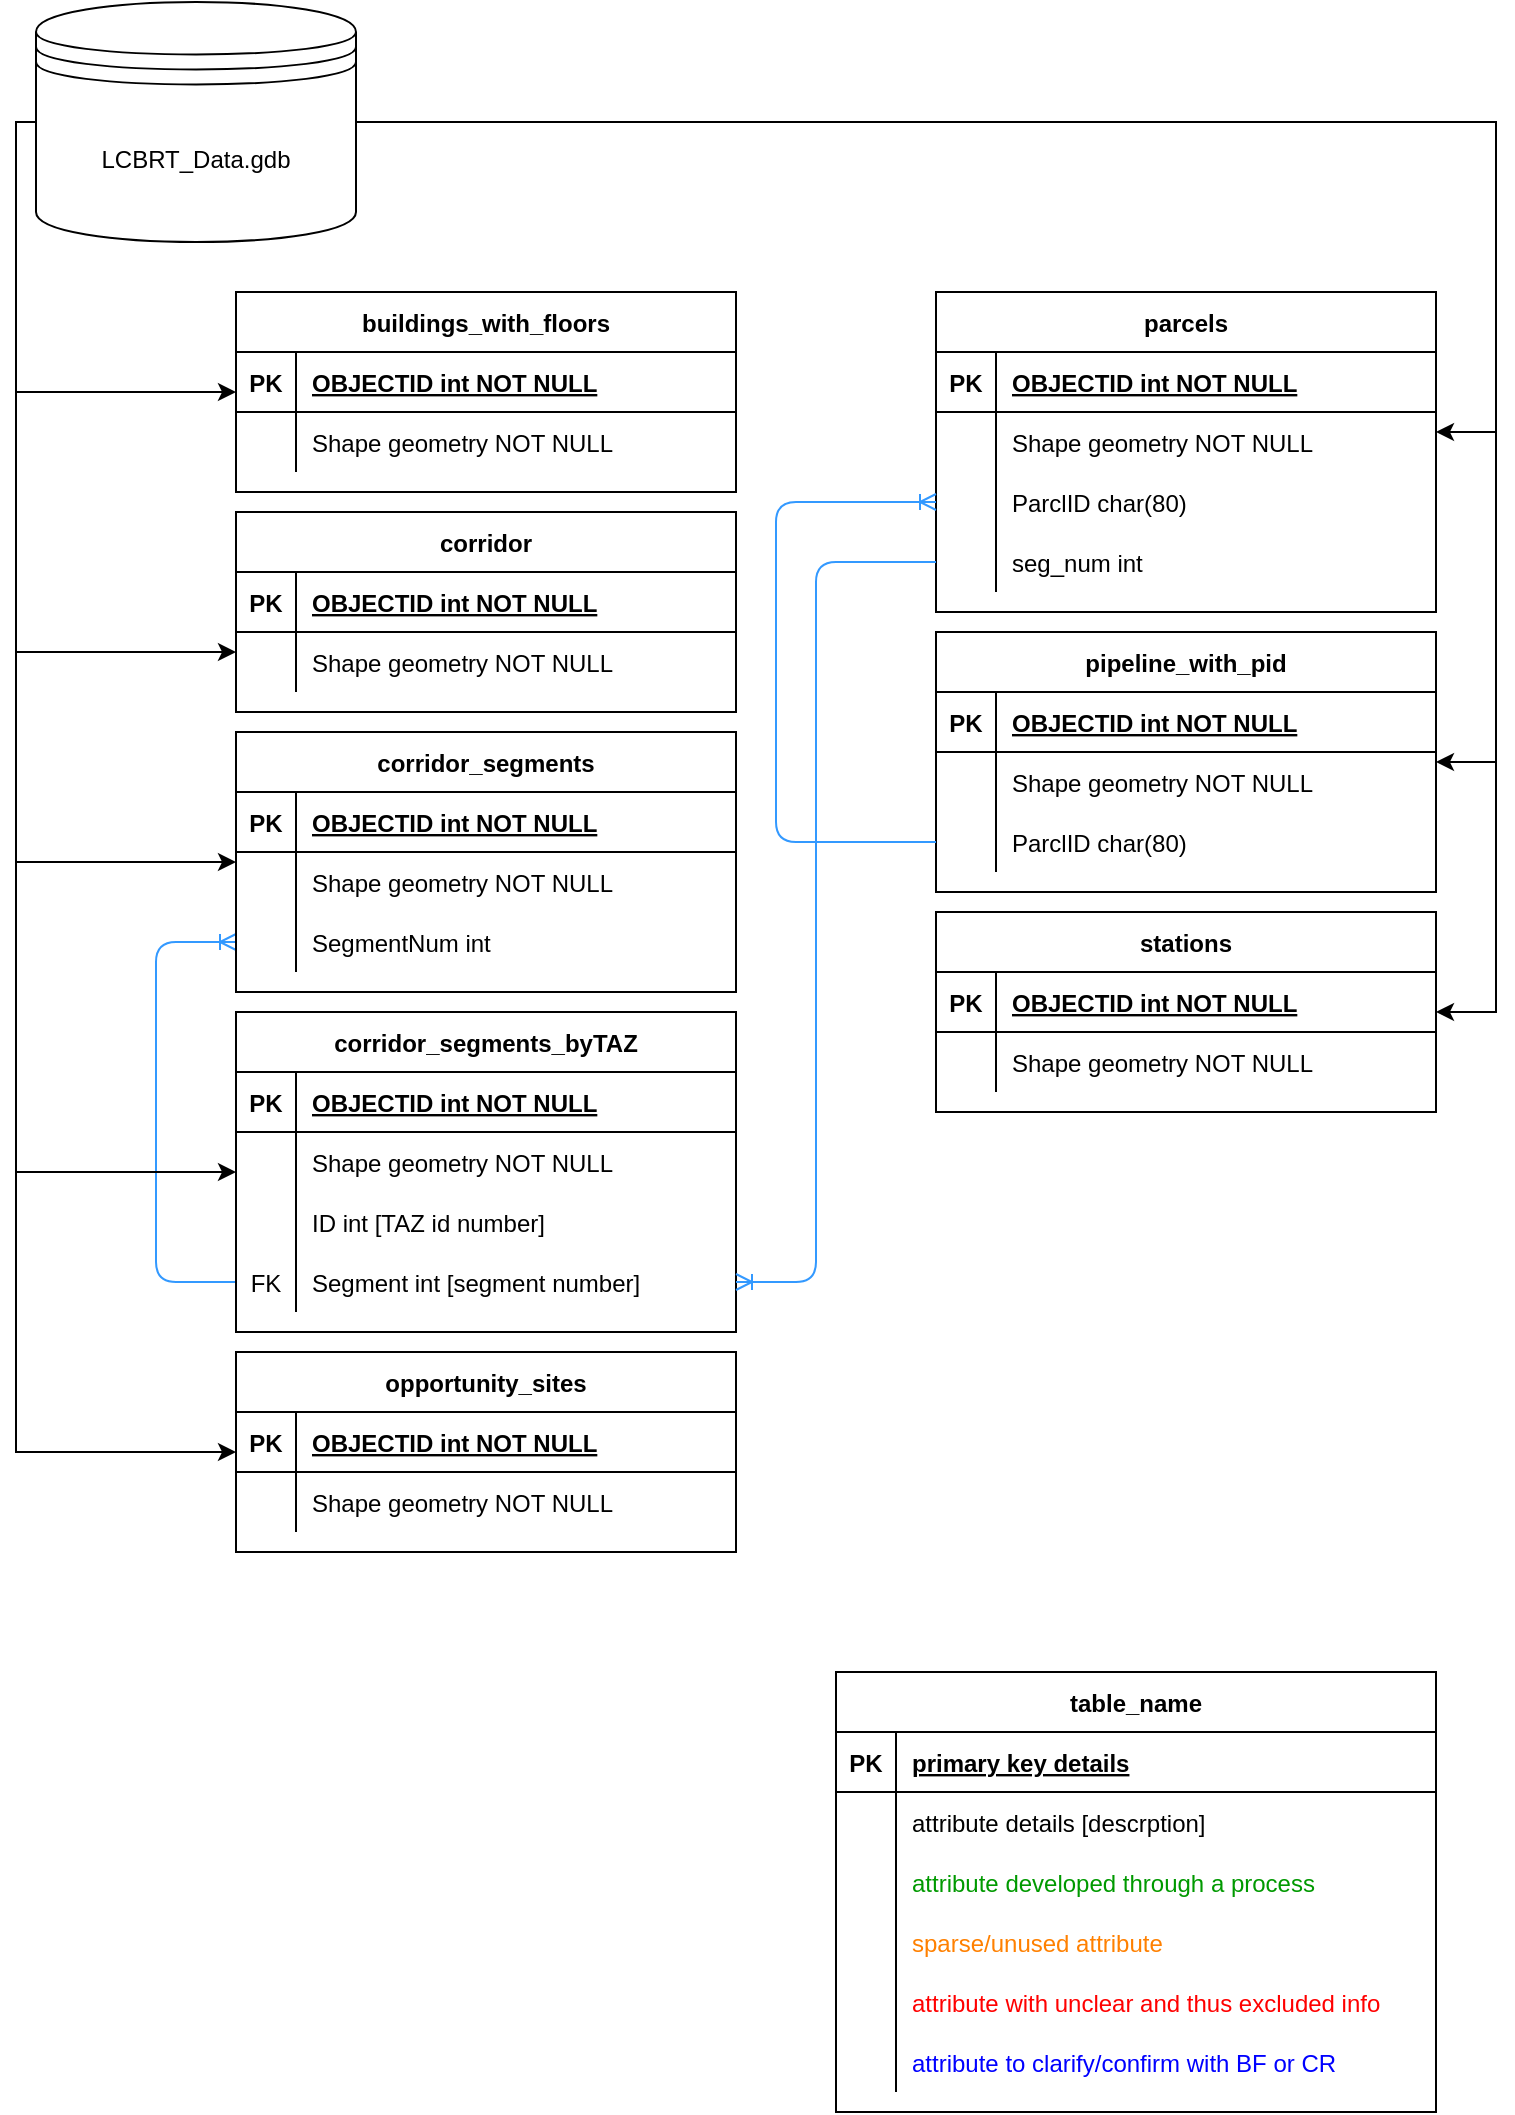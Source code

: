 <mxfile version="13.7.0" type="github" pages="9">
  <diagram id="6sfjvH8wAe0XbjZtv5F1" name="Relationships">
    <mxGraphModel dx="1399" dy="831" grid="1" gridSize="10" guides="1" tooltips="1" connect="1" arrows="1" fold="1" page="1" pageScale="1" pageWidth="850" pageHeight="1100" math="0" shadow="0">
      <root>
        <mxCell id="d2Pd9lmMDD_tgMKhtwr2-0" />
        <mxCell id="d2Pd9lmMDD_tgMKhtwr2-1" parent="d2Pd9lmMDD_tgMKhtwr2-0" />
        <mxCell id="WLKJ8dn2ChjDPFf2gVyL-0" value="" style="edgeStyle=elbowEdgeStyle;fontSize=12;html=1;endArrow=ERoneToMany;entryX=0;entryY=0.5;entryDx=0;entryDy=0;exitX=0;exitY=0.5;exitDx=0;exitDy=0;strokeColor=#3399FF;" parent="d2Pd9lmMDD_tgMKhtwr2-1" source="EbTDLBitO4-8GcSiULzN-165" target="EbTDLBitO4-8GcSiULzN-46" edge="1">
          <mxGeometry width="100" height="100" relative="1" as="geometry">
            <mxPoint x="370" y="490" as="sourcePoint" />
            <mxPoint x="470" y="390" as="targetPoint" />
            <Array as="points">
              <mxPoint x="100" y="580" />
            </Array>
          </mxGeometry>
        </mxCell>
        <mxCell id="qBsIAudxfC-AZOoKGaSu-0" style="edgeStyle=elbowEdgeStyle;rounded=0;orthogonalLoop=1;jettySize=auto;html=1;fontColor=#000000;" parent="d2Pd9lmMDD_tgMKhtwr2-1" source="IazdIoLiXtilu4lHKqYd-0" target="IazdIoLiXtilu4lHKqYd-5" edge="1">
          <mxGeometry relative="1" as="geometry">
            <Array as="points">
              <mxPoint x="30" y="150" />
            </Array>
          </mxGeometry>
        </mxCell>
        <mxCell id="qBsIAudxfC-AZOoKGaSu-1" style="edgeStyle=elbowEdgeStyle;rounded=0;orthogonalLoop=1;jettySize=auto;html=1;fontColor=#000000;" parent="d2Pd9lmMDD_tgMKhtwr2-1" source="IazdIoLiXtilu4lHKqYd-0" target="EbTDLBitO4-8GcSiULzN-0" edge="1">
          <mxGeometry relative="1" as="geometry">
            <Array as="points">
              <mxPoint x="30" y="340" />
            </Array>
          </mxGeometry>
        </mxCell>
        <mxCell id="qBsIAudxfC-AZOoKGaSu-2" style="edgeStyle=elbowEdgeStyle;rounded=0;orthogonalLoop=1;jettySize=auto;html=1;fontColor=#000000;" parent="d2Pd9lmMDD_tgMKhtwr2-1" source="IazdIoLiXtilu4lHKqYd-0" target="NzNRLXZzmgVNKe7Nmsyy-0" edge="1">
          <mxGeometry relative="1" as="geometry">
            <Array as="points">
              <mxPoint x="30" y="270" />
            </Array>
          </mxGeometry>
        </mxCell>
        <mxCell id="w6m1sT0uQvHAIypXAyge-25" style="edgeStyle=elbowEdgeStyle;rounded=0;orthogonalLoop=1;jettySize=auto;html=1;fontColor=#000000;" parent="d2Pd9lmMDD_tgMKhtwr2-1" source="IazdIoLiXtilu4lHKqYd-0" target="w6m1sT0uQvHAIypXAyge-0" edge="1">
          <mxGeometry relative="1" as="geometry">
            <Array as="points">
              <mxPoint x="30" y="350" />
            </Array>
          </mxGeometry>
        </mxCell>
        <mxCell id="w6m1sT0uQvHAIypXAyge-26" style="edgeStyle=elbowEdgeStyle;rounded=0;orthogonalLoop=1;jettySize=auto;html=1;fontColor=#000000;" parent="d2Pd9lmMDD_tgMKhtwr2-1" source="IazdIoLiXtilu4lHKqYd-0" target="EbTDLBitO4-8GcSiULzN-49" edge="1">
          <mxGeometry relative="1" as="geometry">
            <Array as="points">
              <mxPoint x="30" y="310" />
            </Array>
          </mxGeometry>
        </mxCell>
        <mxCell id="w6m1sT0uQvHAIypXAyge-40" style="edgeStyle=elbowEdgeStyle;rounded=0;orthogonalLoop=1;jettySize=auto;html=1;fontColor=#000000;" parent="d2Pd9lmMDD_tgMKhtwr2-1" source="IazdIoLiXtilu4lHKqYd-0" target="w6m1sT0uQvHAIypXAyge-30" edge="1">
          <mxGeometry relative="1" as="geometry">
            <Array as="points">
              <mxPoint x="770" y="230" />
              <mxPoint x="635" y="150" />
            </Array>
          </mxGeometry>
        </mxCell>
        <mxCell id="IazdIoLiXtilu4lHKqYd-0" value="LCBRT_Data.gdb" style="shape=datastore;whiteSpace=wrap;html=1;labelBackgroundColor=#ffffff;" parent="d2Pd9lmMDD_tgMKhtwr2-1" vertex="1">
          <mxGeometry x="40" y="15" width="160" height="120" as="geometry" />
        </mxCell>
        <mxCell id="IazdIoLiXtilu4lHKqYd-5" value="buildings_with_floors" style="shape=table;startSize=30;container=1;collapsible=1;childLayout=tableLayout;fixedRows=1;rowLines=0;fontStyle=1;align=center;resizeLast=1;" parent="d2Pd9lmMDD_tgMKhtwr2-1" vertex="1">
          <mxGeometry x="140" y="160" width="250" height="100" as="geometry">
            <mxRectangle x="120" y="120" width="160" height="30" as="alternateBounds" />
          </mxGeometry>
        </mxCell>
        <mxCell id="IazdIoLiXtilu4lHKqYd-6" value="" style="shape=partialRectangle;collapsible=0;dropTarget=0;pointerEvents=0;fillColor=none;points=[[0,0.5],[1,0.5]];portConstraint=eastwest;top=0;left=0;right=0;bottom=1;" parent="IazdIoLiXtilu4lHKqYd-5" vertex="1">
          <mxGeometry y="30" width="250" height="30" as="geometry" />
        </mxCell>
        <mxCell id="IazdIoLiXtilu4lHKqYd-7" value="PK" style="shape=partialRectangle;overflow=hidden;connectable=0;fillColor=none;top=0;left=0;bottom=0;right=0;fontStyle=1;" parent="IazdIoLiXtilu4lHKqYd-6" vertex="1">
          <mxGeometry width="30" height="30" as="geometry" />
        </mxCell>
        <mxCell id="IazdIoLiXtilu4lHKqYd-8" value="OBJECTID int NOT NULL " style="shape=partialRectangle;overflow=hidden;connectable=0;fillColor=none;top=0;left=0;bottom=0;right=0;align=left;spacingLeft=6;fontStyle=5;" parent="IazdIoLiXtilu4lHKqYd-6" vertex="1">
          <mxGeometry x="30" width="220" height="30" as="geometry" />
        </mxCell>
        <mxCell id="IazdIoLiXtilu4lHKqYd-9" style="shape=partialRectangle;collapsible=0;dropTarget=0;pointerEvents=0;fillColor=none;points=[[0,0.5],[1,0.5]];portConstraint=eastwest;top=0;left=0;right=0;bottom=0;" parent="IazdIoLiXtilu4lHKqYd-5" vertex="1">
          <mxGeometry y="60" width="250" height="30" as="geometry" />
        </mxCell>
        <mxCell id="IazdIoLiXtilu4lHKqYd-10" style="shape=partialRectangle;overflow=hidden;connectable=0;fillColor=none;top=0;left=0;bottom=0;right=0;" parent="IazdIoLiXtilu4lHKqYd-9" vertex="1">
          <mxGeometry width="30" height="30" as="geometry" />
        </mxCell>
        <mxCell id="IazdIoLiXtilu4lHKqYd-11" value="Shape geometry NOT NULL" style="shape=partialRectangle;overflow=hidden;connectable=0;fillColor=none;top=0;left=0;bottom=0;right=0;align=left;spacingLeft=6;" parent="IazdIoLiXtilu4lHKqYd-9" vertex="1">
          <mxGeometry x="30" width="220" height="30" as="geometry" />
        </mxCell>
        <mxCell id="EbTDLBitO4-8GcSiULzN-0" value="corridor" style="shape=table;startSize=30;container=1;collapsible=1;childLayout=tableLayout;fixedRows=1;rowLines=0;fontStyle=1;align=center;resizeLast=1;" parent="d2Pd9lmMDD_tgMKhtwr2-1" vertex="1">
          <mxGeometry x="140" y="270" width="250" height="100" as="geometry">
            <mxRectangle x="120" y="120" width="160" height="30" as="alternateBounds" />
          </mxGeometry>
        </mxCell>
        <mxCell id="EbTDLBitO4-8GcSiULzN-1" value="" style="shape=partialRectangle;collapsible=0;dropTarget=0;pointerEvents=0;fillColor=none;points=[[0,0.5],[1,0.5]];portConstraint=eastwest;top=0;left=0;right=0;bottom=1;" parent="EbTDLBitO4-8GcSiULzN-0" vertex="1">
          <mxGeometry y="30" width="250" height="30" as="geometry" />
        </mxCell>
        <mxCell id="EbTDLBitO4-8GcSiULzN-2" value="PK" style="shape=partialRectangle;overflow=hidden;connectable=0;fillColor=none;top=0;left=0;bottom=0;right=0;fontStyle=1;" parent="EbTDLBitO4-8GcSiULzN-1" vertex="1">
          <mxGeometry width="30" height="30" as="geometry" />
        </mxCell>
        <mxCell id="EbTDLBitO4-8GcSiULzN-3" value="OBJECTID int NOT NULL " style="shape=partialRectangle;overflow=hidden;connectable=0;fillColor=none;top=0;left=0;bottom=0;right=0;align=left;spacingLeft=6;fontStyle=5;" parent="EbTDLBitO4-8GcSiULzN-1" vertex="1">
          <mxGeometry x="30" width="220" height="30" as="geometry" />
        </mxCell>
        <mxCell id="w6m1sT0uQvHAIypXAyge-27" style="shape=partialRectangle;collapsible=0;dropTarget=0;pointerEvents=0;fillColor=none;points=[[0,0.5],[1,0.5]];portConstraint=eastwest;top=0;left=0;right=0;bottom=0;" parent="EbTDLBitO4-8GcSiULzN-0" vertex="1">
          <mxGeometry y="60" width="250" height="30" as="geometry" />
        </mxCell>
        <mxCell id="w6m1sT0uQvHAIypXAyge-28" style="shape=partialRectangle;overflow=hidden;connectable=0;fillColor=none;top=0;left=0;bottom=0;right=0;" parent="w6m1sT0uQvHAIypXAyge-27" vertex="1">
          <mxGeometry width="30" height="30" as="geometry" />
        </mxCell>
        <mxCell id="w6m1sT0uQvHAIypXAyge-29" value="Shape geometry NOT NULL" style="shape=partialRectangle;overflow=hidden;connectable=0;fillColor=none;top=0;left=0;bottom=0;right=0;align=left;spacingLeft=6;" parent="w6m1sT0uQvHAIypXAyge-27" vertex="1">
          <mxGeometry x="30" width="220" height="30" as="geometry" />
        </mxCell>
        <mxCell id="NzNRLXZzmgVNKe7Nmsyy-0" value="corridor_segments" style="shape=table;startSize=30;container=1;collapsible=1;childLayout=tableLayout;fixedRows=1;rowLines=0;fontStyle=1;align=center;resizeLast=1;" parent="d2Pd9lmMDD_tgMKhtwr2-1" vertex="1">
          <mxGeometry x="140" y="380" width="250" height="130" as="geometry">
            <mxRectangle x="120" y="120" width="160" height="30" as="alternateBounds" />
          </mxGeometry>
        </mxCell>
        <mxCell id="NzNRLXZzmgVNKe7Nmsyy-1" value="" style="shape=partialRectangle;collapsible=0;dropTarget=0;pointerEvents=0;fillColor=none;points=[[0,0.5],[1,0.5]];portConstraint=eastwest;top=0;left=0;right=0;bottom=1;" parent="NzNRLXZzmgVNKe7Nmsyy-0" vertex="1">
          <mxGeometry y="30" width="250" height="30" as="geometry" />
        </mxCell>
        <mxCell id="NzNRLXZzmgVNKe7Nmsyy-2" value="PK" style="shape=partialRectangle;overflow=hidden;connectable=0;fillColor=none;top=0;left=0;bottom=0;right=0;fontStyle=1;" parent="NzNRLXZzmgVNKe7Nmsyy-1" vertex="1">
          <mxGeometry width="30" height="30" as="geometry" />
        </mxCell>
        <mxCell id="NzNRLXZzmgVNKe7Nmsyy-3" value="OBJECTID int NOT NULL " style="shape=partialRectangle;overflow=hidden;connectable=0;fillColor=none;top=0;left=0;bottom=0;right=0;align=left;spacingLeft=6;fontStyle=5;" parent="NzNRLXZzmgVNKe7Nmsyy-1" vertex="1">
          <mxGeometry x="30" width="220" height="30" as="geometry" />
        </mxCell>
        <mxCell id="NzNRLXZzmgVNKe7Nmsyy-4" style="shape=partialRectangle;collapsible=0;dropTarget=0;pointerEvents=0;fillColor=none;points=[[0,0.5],[1,0.5]];portConstraint=eastwest;top=0;left=0;right=0;bottom=0;" parent="NzNRLXZzmgVNKe7Nmsyy-0" vertex="1">
          <mxGeometry y="60" width="250" height="30" as="geometry" />
        </mxCell>
        <mxCell id="NzNRLXZzmgVNKe7Nmsyy-5" style="shape=partialRectangle;overflow=hidden;connectable=0;fillColor=none;top=0;left=0;bottom=0;right=0;" parent="NzNRLXZzmgVNKe7Nmsyy-4" vertex="1">
          <mxGeometry width="30" height="30" as="geometry" />
        </mxCell>
        <mxCell id="NzNRLXZzmgVNKe7Nmsyy-6" value="Shape geometry NOT NULL" style="shape=partialRectangle;overflow=hidden;connectable=0;fillColor=none;top=0;left=0;bottom=0;right=0;align=left;spacingLeft=6;" parent="NzNRLXZzmgVNKe7Nmsyy-4" vertex="1">
          <mxGeometry x="30" width="220" height="30" as="geometry" />
        </mxCell>
        <mxCell id="EbTDLBitO4-8GcSiULzN-46" style="shape=partialRectangle;collapsible=0;dropTarget=0;pointerEvents=0;fillColor=none;points=[[0,0.5],[1,0.5]];portConstraint=eastwest;top=0;left=0;right=0;bottom=0;" parent="NzNRLXZzmgVNKe7Nmsyy-0" vertex="1">
          <mxGeometry y="90" width="250" height="30" as="geometry" />
        </mxCell>
        <mxCell id="EbTDLBitO4-8GcSiULzN-47" style="shape=partialRectangle;overflow=hidden;connectable=0;fillColor=none;top=0;left=0;bottom=0;right=0;" parent="EbTDLBitO4-8GcSiULzN-46" vertex="1">
          <mxGeometry width="30" height="30" as="geometry" />
        </mxCell>
        <mxCell id="EbTDLBitO4-8GcSiULzN-48" value="SegmentNum int" style="shape=partialRectangle;overflow=hidden;connectable=0;fillColor=none;top=0;left=0;bottom=0;right=0;align=left;spacingLeft=6;" parent="EbTDLBitO4-8GcSiULzN-46" vertex="1">
          <mxGeometry x="30" width="220" height="30" as="geometry" />
        </mxCell>
        <mxCell id="w6m1sT0uQvHAIypXAyge-0" value="opportunity_sites" style="shape=table;startSize=30;container=1;collapsible=1;childLayout=tableLayout;fixedRows=1;rowLines=0;fontStyle=1;align=center;resizeLast=1;" parent="d2Pd9lmMDD_tgMKhtwr2-1" vertex="1">
          <mxGeometry x="140" y="690" width="250" height="100" as="geometry">
            <mxRectangle x="120" y="120" width="160" height="30" as="alternateBounds" />
          </mxGeometry>
        </mxCell>
        <mxCell id="w6m1sT0uQvHAIypXAyge-1" value="" style="shape=partialRectangle;collapsible=0;dropTarget=0;pointerEvents=0;fillColor=none;points=[[0,0.5],[1,0.5]];portConstraint=eastwest;top=0;left=0;right=0;bottom=1;" parent="w6m1sT0uQvHAIypXAyge-0" vertex="1">
          <mxGeometry y="30" width="250" height="30" as="geometry" />
        </mxCell>
        <mxCell id="w6m1sT0uQvHAIypXAyge-2" value="PK" style="shape=partialRectangle;overflow=hidden;connectable=0;fillColor=none;top=0;left=0;bottom=0;right=0;fontStyle=1;" parent="w6m1sT0uQvHAIypXAyge-1" vertex="1">
          <mxGeometry width="30" height="30" as="geometry" />
        </mxCell>
        <mxCell id="w6m1sT0uQvHAIypXAyge-3" value="OBJECTID int NOT NULL " style="shape=partialRectangle;overflow=hidden;connectable=0;fillColor=none;top=0;left=0;bottom=0;right=0;align=left;spacingLeft=6;fontStyle=5;" parent="w6m1sT0uQvHAIypXAyge-1" vertex="1">
          <mxGeometry x="30" width="220" height="30" as="geometry" />
        </mxCell>
        <mxCell id="w6m1sT0uQvHAIypXAyge-4" style="shape=partialRectangle;collapsible=0;dropTarget=0;pointerEvents=0;fillColor=none;points=[[0,0.5],[1,0.5]];portConstraint=eastwest;top=0;left=0;right=0;bottom=0;" parent="w6m1sT0uQvHAIypXAyge-0" vertex="1">
          <mxGeometry y="60" width="250" height="30" as="geometry" />
        </mxCell>
        <mxCell id="w6m1sT0uQvHAIypXAyge-5" style="shape=partialRectangle;overflow=hidden;connectable=0;fillColor=none;top=0;left=0;bottom=0;right=0;" parent="w6m1sT0uQvHAIypXAyge-4" vertex="1">
          <mxGeometry width="30" height="30" as="geometry" />
        </mxCell>
        <mxCell id="w6m1sT0uQvHAIypXAyge-6" value="Shape geometry NOT NULL" style="shape=partialRectangle;overflow=hidden;connectable=0;fillColor=none;top=0;left=0;bottom=0;right=0;align=left;spacingLeft=6;" parent="w6m1sT0uQvHAIypXAyge-4" vertex="1">
          <mxGeometry x="30" width="220" height="30" as="geometry" />
        </mxCell>
        <mxCell id="EbTDLBitO4-8GcSiULzN-49" value="corridor_segments_byTAZ" style="shape=table;startSize=30;container=1;collapsible=1;childLayout=tableLayout;fixedRows=1;rowLines=0;fontStyle=1;align=center;resizeLast=1;" parent="d2Pd9lmMDD_tgMKhtwr2-1" vertex="1">
          <mxGeometry x="140" y="520" width="250" height="160" as="geometry">
            <mxRectangle x="120" y="120" width="160" height="30" as="alternateBounds" />
          </mxGeometry>
        </mxCell>
        <mxCell id="EbTDLBitO4-8GcSiULzN-50" value="" style="shape=partialRectangle;collapsible=0;dropTarget=0;pointerEvents=0;fillColor=none;points=[[0,0.5],[1,0.5]];portConstraint=eastwest;top=0;left=0;right=0;bottom=1;" parent="EbTDLBitO4-8GcSiULzN-49" vertex="1">
          <mxGeometry y="30" width="250" height="30" as="geometry" />
        </mxCell>
        <mxCell id="EbTDLBitO4-8GcSiULzN-51" value="PK" style="shape=partialRectangle;overflow=hidden;connectable=0;fillColor=none;top=0;left=0;bottom=0;right=0;fontStyle=1;" parent="EbTDLBitO4-8GcSiULzN-50" vertex="1">
          <mxGeometry width="30" height="30" as="geometry" />
        </mxCell>
        <mxCell id="EbTDLBitO4-8GcSiULzN-52" value="OBJECTID int NOT NULL " style="shape=partialRectangle;overflow=hidden;connectable=0;fillColor=none;top=0;left=0;bottom=0;right=0;align=left;spacingLeft=6;fontStyle=5;" parent="EbTDLBitO4-8GcSiULzN-50" vertex="1">
          <mxGeometry x="30" width="220" height="30" as="geometry" />
        </mxCell>
        <mxCell id="EbTDLBitO4-8GcSiULzN-53" style="shape=partialRectangle;collapsible=0;dropTarget=0;pointerEvents=0;fillColor=none;points=[[0,0.5],[1,0.5]];portConstraint=eastwest;top=0;left=0;right=0;bottom=0;" parent="EbTDLBitO4-8GcSiULzN-49" vertex="1">
          <mxGeometry y="60" width="250" height="30" as="geometry" />
        </mxCell>
        <mxCell id="EbTDLBitO4-8GcSiULzN-54" style="shape=partialRectangle;overflow=hidden;connectable=0;fillColor=none;top=0;left=0;bottom=0;right=0;" parent="EbTDLBitO4-8GcSiULzN-53" vertex="1">
          <mxGeometry width="30" height="30" as="geometry" />
        </mxCell>
        <mxCell id="EbTDLBitO4-8GcSiULzN-55" value="Shape geometry NOT NULL" style="shape=partialRectangle;overflow=hidden;connectable=0;fillColor=none;top=0;left=0;bottom=0;right=0;align=left;spacingLeft=6;" parent="EbTDLBitO4-8GcSiULzN-53" vertex="1">
          <mxGeometry x="30" width="220" height="30" as="geometry" />
        </mxCell>
        <mxCell id="EbTDLBitO4-8GcSiULzN-56" value="" style="shape=partialRectangle;collapsible=0;dropTarget=0;pointerEvents=0;fillColor=none;points=[[0,0.5],[1,0.5]];portConstraint=eastwest;top=0;left=0;right=0;bottom=0;" parent="EbTDLBitO4-8GcSiULzN-49" vertex="1">
          <mxGeometry y="90" width="250" height="30" as="geometry" />
        </mxCell>
        <mxCell id="EbTDLBitO4-8GcSiULzN-57" value="" style="shape=partialRectangle;overflow=hidden;connectable=0;fillColor=none;top=0;left=0;bottom=0;right=0;" parent="EbTDLBitO4-8GcSiULzN-56" vertex="1">
          <mxGeometry width="30" height="30" as="geometry" />
        </mxCell>
        <mxCell id="EbTDLBitO4-8GcSiULzN-58" value="ID int [TAZ id number]" style="shape=partialRectangle;overflow=hidden;connectable=0;fillColor=none;top=0;left=0;bottom=0;right=0;align=left;spacingLeft=6;" parent="EbTDLBitO4-8GcSiULzN-56" vertex="1">
          <mxGeometry x="30" width="220" height="30" as="geometry" />
        </mxCell>
        <mxCell id="EbTDLBitO4-8GcSiULzN-165" style="shape=partialRectangle;collapsible=0;dropTarget=0;pointerEvents=0;fillColor=none;points=[[0,0.5],[1,0.5]];portConstraint=eastwest;top=0;left=0;right=0;bottom=0;" parent="EbTDLBitO4-8GcSiULzN-49" vertex="1">
          <mxGeometry y="120" width="250" height="30" as="geometry" />
        </mxCell>
        <mxCell id="EbTDLBitO4-8GcSiULzN-166" value="FK" style="shape=partialRectangle;overflow=hidden;connectable=0;fillColor=none;top=0;left=0;bottom=0;right=0;" parent="EbTDLBitO4-8GcSiULzN-165" vertex="1">
          <mxGeometry width="30" height="30" as="geometry" />
        </mxCell>
        <mxCell id="EbTDLBitO4-8GcSiULzN-167" value="Segment int [segment number]" style="shape=partialRectangle;overflow=hidden;connectable=0;fillColor=none;top=0;left=0;bottom=0;right=0;align=left;spacingLeft=6;" parent="EbTDLBitO4-8GcSiULzN-165" vertex="1">
          <mxGeometry x="30" width="220" height="30" as="geometry" />
        </mxCell>
        <mxCell id="w6m1sT0uQvHAIypXAyge-30" value="parcels" style="shape=table;startSize=30;container=1;collapsible=1;childLayout=tableLayout;fixedRows=1;rowLines=0;fontStyle=1;align=center;resizeLast=1;" parent="d2Pd9lmMDD_tgMKhtwr2-1" vertex="1">
          <mxGeometry x="490" y="160" width="250" height="160" as="geometry">
            <mxRectangle x="120" y="120" width="160" height="30" as="alternateBounds" />
          </mxGeometry>
        </mxCell>
        <mxCell id="w6m1sT0uQvHAIypXAyge-31" value="" style="shape=partialRectangle;collapsible=0;dropTarget=0;pointerEvents=0;fillColor=none;points=[[0,0.5],[1,0.5]];portConstraint=eastwest;top=0;left=0;right=0;bottom=1;" parent="w6m1sT0uQvHAIypXAyge-30" vertex="1">
          <mxGeometry y="30" width="250" height="30" as="geometry" />
        </mxCell>
        <mxCell id="w6m1sT0uQvHAIypXAyge-32" value="PK" style="shape=partialRectangle;overflow=hidden;connectable=0;fillColor=none;top=0;left=0;bottom=0;right=0;fontStyle=1;" parent="w6m1sT0uQvHAIypXAyge-31" vertex="1">
          <mxGeometry width="30" height="30" as="geometry" />
        </mxCell>
        <mxCell id="w6m1sT0uQvHAIypXAyge-33" value="OBJECTID int NOT NULL " style="shape=partialRectangle;overflow=hidden;connectable=0;fillColor=none;top=0;left=0;bottom=0;right=0;align=left;spacingLeft=6;fontStyle=5;" parent="w6m1sT0uQvHAIypXAyge-31" vertex="1">
          <mxGeometry x="30" width="220" height="30" as="geometry" />
        </mxCell>
        <mxCell id="w6m1sT0uQvHAIypXAyge-34" style="shape=partialRectangle;collapsible=0;dropTarget=0;pointerEvents=0;fillColor=none;points=[[0,0.5],[1,0.5]];portConstraint=eastwest;top=0;left=0;right=0;bottom=0;" parent="w6m1sT0uQvHAIypXAyge-30" vertex="1">
          <mxGeometry y="60" width="250" height="30" as="geometry" />
        </mxCell>
        <mxCell id="w6m1sT0uQvHAIypXAyge-35" style="shape=partialRectangle;overflow=hidden;connectable=0;fillColor=none;top=0;left=0;bottom=0;right=0;" parent="w6m1sT0uQvHAIypXAyge-34" vertex="1">
          <mxGeometry width="30" height="30" as="geometry" />
        </mxCell>
        <mxCell id="w6m1sT0uQvHAIypXAyge-36" value="Shape geometry NOT NULL" style="shape=partialRectangle;overflow=hidden;connectable=0;fillColor=none;top=0;left=0;bottom=0;right=0;align=left;spacingLeft=6;" parent="w6m1sT0uQvHAIypXAyge-34" vertex="1">
          <mxGeometry x="30" width="220" height="30" as="geometry" />
        </mxCell>
        <mxCell id="f9kOJQj93gpWQfnZtG_4-0" style="shape=partialRectangle;collapsible=0;dropTarget=0;pointerEvents=0;fillColor=none;points=[[0,0.5],[1,0.5]];portConstraint=eastwest;top=0;left=0;right=0;bottom=0;" parent="w6m1sT0uQvHAIypXAyge-30" vertex="1">
          <mxGeometry y="90" width="250" height="30" as="geometry" />
        </mxCell>
        <mxCell id="f9kOJQj93gpWQfnZtG_4-1" style="shape=partialRectangle;overflow=hidden;connectable=0;fillColor=none;top=0;left=0;bottom=0;right=0;" parent="f9kOJQj93gpWQfnZtG_4-0" vertex="1">
          <mxGeometry width="30" height="30" as="geometry" />
        </mxCell>
        <mxCell id="f9kOJQj93gpWQfnZtG_4-2" value="ParclID char(80)" style="shape=partialRectangle;overflow=hidden;connectable=0;fillColor=none;top=0;left=0;bottom=0;right=0;align=left;spacingLeft=6;" parent="f9kOJQj93gpWQfnZtG_4-0" vertex="1">
          <mxGeometry x="30" width="220" height="30" as="geometry" />
        </mxCell>
        <mxCell id="w6m1sT0uQvHAIypXAyge-37" style="shape=partialRectangle;collapsible=0;dropTarget=0;pointerEvents=0;fillColor=none;points=[[0,0.5],[1,0.5]];portConstraint=eastwest;top=0;left=0;right=0;bottom=0;" parent="w6m1sT0uQvHAIypXAyge-30" vertex="1">
          <mxGeometry y="120" width="250" height="30" as="geometry" />
        </mxCell>
        <mxCell id="w6m1sT0uQvHAIypXAyge-38" style="shape=partialRectangle;overflow=hidden;connectable=0;fillColor=none;top=0;left=0;bottom=0;right=0;" parent="w6m1sT0uQvHAIypXAyge-37" vertex="1">
          <mxGeometry width="30" height="30" as="geometry" />
        </mxCell>
        <mxCell id="w6m1sT0uQvHAIypXAyge-39" value="seg_num int " style="shape=partialRectangle;overflow=hidden;connectable=0;fillColor=none;top=0;left=0;bottom=0;right=0;align=left;spacingLeft=6;" parent="w6m1sT0uQvHAIypXAyge-37" vertex="1">
          <mxGeometry x="30" width="220" height="30" as="geometry" />
        </mxCell>
        <mxCell id="129tkB00XmBXuPvMFDA7-0" value="" style="edgeStyle=elbowEdgeStyle;fontSize=12;html=1;endArrow=ERoneToMany;strokeColor=#3399FF;" parent="d2Pd9lmMDD_tgMKhtwr2-1" source="w6m1sT0uQvHAIypXAyge-37" target="EbTDLBitO4-8GcSiULzN-165" edge="1">
          <mxGeometry width="100" height="100" relative="1" as="geometry">
            <mxPoint x="390" y="655" as="sourcePoint" />
            <mxPoint x="500" y="610" as="targetPoint" />
            <Array as="points">
              <mxPoint x="430" y="580" />
            </Array>
          </mxGeometry>
        </mxCell>
        <mxCell id="o3TzcT9cthIXExKrt53i-0" value="pipeline_with_pid" style="shape=table;startSize=30;container=1;collapsible=1;childLayout=tableLayout;fixedRows=1;rowLines=0;fontStyle=1;align=center;resizeLast=1;" parent="d2Pd9lmMDD_tgMKhtwr2-1" vertex="1">
          <mxGeometry x="490" y="330" width="250" height="130" as="geometry">
            <mxRectangle x="120" y="120" width="160" height="30" as="alternateBounds" />
          </mxGeometry>
        </mxCell>
        <mxCell id="o3TzcT9cthIXExKrt53i-1" value="" style="shape=partialRectangle;collapsible=0;dropTarget=0;pointerEvents=0;fillColor=none;points=[[0,0.5],[1,0.5]];portConstraint=eastwest;top=0;left=0;right=0;bottom=1;" parent="o3TzcT9cthIXExKrt53i-0" vertex="1">
          <mxGeometry y="30" width="250" height="30" as="geometry" />
        </mxCell>
        <mxCell id="o3TzcT9cthIXExKrt53i-2" value="PK" style="shape=partialRectangle;overflow=hidden;connectable=0;fillColor=none;top=0;left=0;bottom=0;right=0;fontStyle=1;" parent="o3TzcT9cthIXExKrt53i-1" vertex="1">
          <mxGeometry width="30" height="30" as="geometry" />
        </mxCell>
        <mxCell id="o3TzcT9cthIXExKrt53i-3" value="OBJECTID int NOT NULL " style="shape=partialRectangle;overflow=hidden;connectable=0;fillColor=none;top=0;left=0;bottom=0;right=0;align=left;spacingLeft=6;fontStyle=5;" parent="o3TzcT9cthIXExKrt53i-1" vertex="1">
          <mxGeometry x="30" width="220" height="30" as="geometry" />
        </mxCell>
        <mxCell id="o3TzcT9cthIXExKrt53i-4" style="shape=partialRectangle;collapsible=0;dropTarget=0;pointerEvents=0;fillColor=none;points=[[0,0.5],[1,0.5]];portConstraint=eastwest;top=0;left=0;right=0;bottom=0;" parent="o3TzcT9cthIXExKrt53i-0" vertex="1">
          <mxGeometry y="60" width="250" height="30" as="geometry" />
        </mxCell>
        <mxCell id="o3TzcT9cthIXExKrt53i-5" style="shape=partialRectangle;overflow=hidden;connectable=0;fillColor=none;top=0;left=0;bottom=0;right=0;" parent="o3TzcT9cthIXExKrt53i-4" vertex="1">
          <mxGeometry width="30" height="30" as="geometry" />
        </mxCell>
        <mxCell id="o3TzcT9cthIXExKrt53i-6" value="Shape geometry NOT NULL" style="shape=partialRectangle;overflow=hidden;connectable=0;fillColor=none;top=0;left=0;bottom=0;right=0;align=left;spacingLeft=6;" parent="o3TzcT9cthIXExKrt53i-4" vertex="1">
          <mxGeometry x="30" width="220" height="30" as="geometry" />
        </mxCell>
        <mxCell id="o3TzcT9cthIXExKrt53i-7" style="shape=partialRectangle;collapsible=0;dropTarget=0;pointerEvents=0;fillColor=none;points=[[0,0.5],[1,0.5]];portConstraint=eastwest;top=0;left=0;right=0;bottom=0;" parent="o3TzcT9cthIXExKrt53i-0" vertex="1">
          <mxGeometry y="90" width="250" height="30" as="geometry" />
        </mxCell>
        <mxCell id="o3TzcT9cthIXExKrt53i-8" style="shape=partialRectangle;overflow=hidden;connectable=0;fillColor=none;top=0;left=0;bottom=0;right=0;" parent="o3TzcT9cthIXExKrt53i-7" vertex="1">
          <mxGeometry width="30" height="30" as="geometry" />
        </mxCell>
        <mxCell id="o3TzcT9cthIXExKrt53i-9" value="ParclID char(80)" style="shape=partialRectangle;overflow=hidden;connectable=0;fillColor=none;top=0;left=0;bottom=0;right=0;align=left;spacingLeft=6;" parent="o3TzcT9cthIXExKrt53i-7" vertex="1">
          <mxGeometry x="30" width="220" height="30" as="geometry" />
        </mxCell>
        <mxCell id="o3TzcT9cthIXExKrt53i-10" style="edgeStyle=elbowEdgeStyle;rounded=0;orthogonalLoop=1;jettySize=auto;html=1;fontColor=#000000;" parent="d2Pd9lmMDD_tgMKhtwr2-1" target="o3TzcT9cthIXExKrt53i-0" edge="1">
          <mxGeometry relative="1" as="geometry">
            <mxPoint x="200" y="75" as="sourcePoint" />
            <mxPoint x="740" y="230" as="targetPoint" />
            <Array as="points">
              <mxPoint x="770" y="230" />
              <mxPoint x="635" y="150" />
            </Array>
          </mxGeometry>
        </mxCell>
        <mxCell id="o3TzcT9cthIXExKrt53i-11" value="" style="edgeStyle=elbowEdgeStyle;fontSize=12;html=1;endArrow=ERoneToMany;strokeColor=#3399FF;" parent="d2Pd9lmMDD_tgMKhtwr2-1" source="o3TzcT9cthIXExKrt53i-7" target="f9kOJQj93gpWQfnZtG_4-0" edge="1">
          <mxGeometry width="100" height="100" relative="1" as="geometry">
            <mxPoint x="490" y="265" as="sourcePoint" />
            <mxPoint x="440" y="170" as="targetPoint" />
            <Array as="points">
              <mxPoint x="410" y="320" />
            </Array>
          </mxGeometry>
        </mxCell>
        <mxCell id="_JLWHxdoN2WhMLS-G6Ug-0" value="stations" style="shape=table;startSize=30;container=1;collapsible=1;childLayout=tableLayout;fixedRows=1;rowLines=0;fontStyle=1;align=center;resizeLast=1;" parent="d2Pd9lmMDD_tgMKhtwr2-1" vertex="1">
          <mxGeometry x="490" y="470" width="250" height="100" as="geometry">
            <mxRectangle x="120" y="120" width="160" height="30" as="alternateBounds" />
          </mxGeometry>
        </mxCell>
        <mxCell id="_JLWHxdoN2WhMLS-G6Ug-1" value="" style="shape=partialRectangle;collapsible=0;dropTarget=0;pointerEvents=0;fillColor=none;points=[[0,0.5],[1,0.5]];portConstraint=eastwest;top=0;left=0;right=0;bottom=1;" parent="_JLWHxdoN2WhMLS-G6Ug-0" vertex="1">
          <mxGeometry y="30" width="250" height="30" as="geometry" />
        </mxCell>
        <mxCell id="_JLWHxdoN2WhMLS-G6Ug-2" value="PK" style="shape=partialRectangle;overflow=hidden;connectable=0;fillColor=none;top=0;left=0;bottom=0;right=0;fontStyle=1;" parent="_JLWHxdoN2WhMLS-G6Ug-1" vertex="1">
          <mxGeometry width="30" height="30" as="geometry" />
        </mxCell>
        <mxCell id="_JLWHxdoN2WhMLS-G6Ug-3" value="OBJECTID int NOT NULL " style="shape=partialRectangle;overflow=hidden;connectable=0;fillColor=none;top=0;left=0;bottom=0;right=0;align=left;spacingLeft=6;fontStyle=5;" parent="_JLWHxdoN2WhMLS-G6Ug-1" vertex="1">
          <mxGeometry x="30" width="220" height="30" as="geometry" />
        </mxCell>
        <mxCell id="_JLWHxdoN2WhMLS-G6Ug-4" style="shape=partialRectangle;collapsible=0;dropTarget=0;pointerEvents=0;fillColor=none;points=[[0,0.5],[1,0.5]];portConstraint=eastwest;top=0;left=0;right=0;bottom=0;" parent="_JLWHxdoN2WhMLS-G6Ug-0" vertex="1">
          <mxGeometry y="60" width="250" height="30" as="geometry" />
        </mxCell>
        <mxCell id="_JLWHxdoN2WhMLS-G6Ug-5" style="shape=partialRectangle;overflow=hidden;connectable=0;fillColor=none;top=0;left=0;bottom=0;right=0;" parent="_JLWHxdoN2WhMLS-G6Ug-4" vertex="1">
          <mxGeometry width="30" height="30" as="geometry" />
        </mxCell>
        <mxCell id="_JLWHxdoN2WhMLS-G6Ug-6" value="Shape geometry NOT NULL" style="shape=partialRectangle;overflow=hidden;connectable=0;fillColor=none;top=0;left=0;bottom=0;right=0;align=left;spacingLeft=6;" parent="_JLWHxdoN2WhMLS-G6Ug-4" vertex="1">
          <mxGeometry x="30" width="220" height="30" as="geometry" />
        </mxCell>
        <mxCell id="_JLWHxdoN2WhMLS-G6Ug-10" style="edgeStyle=elbowEdgeStyle;rounded=0;orthogonalLoop=1;jettySize=auto;html=1;fontColor=#000000;" parent="d2Pd9lmMDD_tgMKhtwr2-1" target="_JLWHxdoN2WhMLS-G6Ug-0" edge="1">
          <mxGeometry relative="1" as="geometry">
            <mxPoint x="200" y="75" as="sourcePoint" />
            <mxPoint x="740" y="395" as="targetPoint" />
            <Array as="points">
              <mxPoint x="770" y="230" />
              <mxPoint x="635" y="150" />
            </Array>
          </mxGeometry>
        </mxCell>
        <mxCell id="AQHXIqg4siNRfXTJN5s6-1" value="table_name" style="shape=table;startSize=30;container=1;collapsible=1;childLayout=tableLayout;fixedRows=1;rowLines=0;fontStyle=1;align=center;resizeLast=1;" parent="d2Pd9lmMDD_tgMKhtwr2-1" vertex="1">
          <mxGeometry x="440" y="850" width="300" height="220" as="geometry">
            <mxRectangle x="120" y="120" width="160" height="30" as="alternateBounds" />
          </mxGeometry>
        </mxCell>
        <mxCell id="AQHXIqg4siNRfXTJN5s6-2" value="" style="shape=partialRectangle;collapsible=0;dropTarget=0;pointerEvents=0;fillColor=none;points=[[0,0.5],[1,0.5]];portConstraint=eastwest;top=0;left=0;right=0;bottom=1;" parent="AQHXIqg4siNRfXTJN5s6-1" vertex="1">
          <mxGeometry y="30" width="300" height="30" as="geometry" />
        </mxCell>
        <mxCell id="AQHXIqg4siNRfXTJN5s6-3" value="PK" style="shape=partialRectangle;overflow=hidden;connectable=0;fillColor=none;top=0;left=0;bottom=0;right=0;fontStyle=1;" parent="AQHXIqg4siNRfXTJN5s6-2" vertex="1">
          <mxGeometry width="30" height="30" as="geometry" />
        </mxCell>
        <mxCell id="AQHXIqg4siNRfXTJN5s6-4" value="primary key details" style="shape=partialRectangle;overflow=hidden;connectable=0;fillColor=none;top=0;left=0;bottom=0;right=0;align=left;spacingLeft=6;fontStyle=5;" parent="AQHXIqg4siNRfXTJN5s6-2" vertex="1">
          <mxGeometry x="30" width="270" height="30" as="geometry" />
        </mxCell>
        <mxCell id="AQHXIqg4siNRfXTJN5s6-5" style="shape=partialRectangle;collapsible=0;dropTarget=0;pointerEvents=0;fillColor=none;points=[[0,0.5],[1,0.5]];portConstraint=eastwest;top=0;left=0;right=0;bottom=0;" parent="AQHXIqg4siNRfXTJN5s6-1" vertex="1">
          <mxGeometry y="60" width="300" height="30" as="geometry" />
        </mxCell>
        <mxCell id="AQHXIqg4siNRfXTJN5s6-6" style="shape=partialRectangle;overflow=hidden;connectable=0;fillColor=none;top=0;left=0;bottom=0;right=0;" parent="AQHXIqg4siNRfXTJN5s6-5" vertex="1">
          <mxGeometry width="30" height="30" as="geometry" />
        </mxCell>
        <mxCell id="AQHXIqg4siNRfXTJN5s6-7" value="attribute details [descrption]" style="shape=partialRectangle;overflow=hidden;connectable=0;fillColor=none;top=0;left=0;bottom=0;right=0;align=left;spacingLeft=6;" parent="AQHXIqg4siNRfXTJN5s6-5" vertex="1">
          <mxGeometry x="30" width="270" height="30" as="geometry" />
        </mxCell>
        <mxCell id="AQHXIqg4siNRfXTJN5s6-8" style="shape=partialRectangle;collapsible=0;dropTarget=0;pointerEvents=0;fillColor=none;points=[[0,0.5],[1,0.5]];portConstraint=eastwest;top=0;left=0;right=0;bottom=0;fontColor=#009900;" parent="AQHXIqg4siNRfXTJN5s6-1" vertex="1">
          <mxGeometry y="90" width="300" height="30" as="geometry" />
        </mxCell>
        <mxCell id="AQHXIqg4siNRfXTJN5s6-9" style="shape=partialRectangle;overflow=hidden;connectable=0;fillColor=none;top=0;left=0;bottom=0;right=0;" parent="AQHXIqg4siNRfXTJN5s6-8" vertex="1">
          <mxGeometry width="30" height="30" as="geometry" />
        </mxCell>
        <mxCell id="AQHXIqg4siNRfXTJN5s6-10" value="attribute developed through a process" style="shape=partialRectangle;overflow=hidden;connectable=0;fillColor=none;top=0;left=0;bottom=0;right=0;align=left;spacingLeft=6;strokeColor=#009900;fontColor=#009900;" parent="AQHXIqg4siNRfXTJN5s6-8" vertex="1">
          <mxGeometry x="30" width="270" height="30" as="geometry" />
        </mxCell>
        <mxCell id="AQHXIqg4siNRfXTJN5s6-11" style="shape=partialRectangle;collapsible=0;dropTarget=0;pointerEvents=0;fillColor=none;points=[[0,0.5],[1,0.5]];portConstraint=eastwest;top=0;left=0;right=0;bottom=0;" parent="AQHXIqg4siNRfXTJN5s6-1" vertex="1">
          <mxGeometry y="120" width="300" height="30" as="geometry" />
        </mxCell>
        <mxCell id="AQHXIqg4siNRfXTJN5s6-12" style="shape=partialRectangle;overflow=hidden;connectable=0;fillColor=none;top=0;left=0;bottom=0;right=0;" parent="AQHXIqg4siNRfXTJN5s6-11" vertex="1">
          <mxGeometry width="30" height="30" as="geometry" />
        </mxCell>
        <mxCell id="AQHXIqg4siNRfXTJN5s6-13" value="sparse/unused attribute" style="shape=partialRectangle;overflow=hidden;connectable=0;fillColor=none;top=0;left=0;bottom=0;right=0;align=left;spacingLeft=6;fontColor=#FF8000;" parent="AQHXIqg4siNRfXTJN5s6-11" vertex="1">
          <mxGeometry x="30" width="270" height="30" as="geometry" />
        </mxCell>
        <mxCell id="AQHXIqg4siNRfXTJN5s6-17" style="shape=partialRectangle;collapsible=0;dropTarget=0;pointerEvents=0;fillColor=none;points=[[0,0.5],[1,0.5]];portConstraint=eastwest;top=0;left=0;right=0;bottom=0;" parent="AQHXIqg4siNRfXTJN5s6-1" vertex="1">
          <mxGeometry y="150" width="300" height="30" as="geometry" />
        </mxCell>
        <mxCell id="AQHXIqg4siNRfXTJN5s6-18" style="shape=partialRectangle;overflow=hidden;connectable=0;fillColor=none;top=0;left=0;bottom=0;right=0;" parent="AQHXIqg4siNRfXTJN5s6-17" vertex="1">
          <mxGeometry width="30" height="30" as="geometry" />
        </mxCell>
        <mxCell id="AQHXIqg4siNRfXTJN5s6-19" value="attribute with unclear and thus excluded info" style="shape=partialRectangle;overflow=hidden;connectable=0;fillColor=none;top=0;left=0;bottom=0;right=0;align=left;spacingLeft=6;fontColor=#FF0000;" parent="AQHXIqg4siNRfXTJN5s6-17" vertex="1">
          <mxGeometry x="30" width="270" height="30" as="geometry" />
        </mxCell>
        <mxCell id="AQHXIqg4siNRfXTJN5s6-14" style="shape=partialRectangle;collapsible=0;dropTarget=0;pointerEvents=0;fillColor=none;points=[[0,0.5],[1,0.5]];portConstraint=eastwest;top=0;left=0;right=0;bottom=0;" parent="AQHXIqg4siNRfXTJN5s6-1" vertex="1">
          <mxGeometry y="180" width="300" height="30" as="geometry" />
        </mxCell>
        <mxCell id="AQHXIqg4siNRfXTJN5s6-15" style="shape=partialRectangle;overflow=hidden;connectable=0;fillColor=none;top=0;left=0;bottom=0;right=0;" parent="AQHXIqg4siNRfXTJN5s6-14" vertex="1">
          <mxGeometry width="30" height="30" as="geometry" />
        </mxCell>
        <mxCell id="AQHXIqg4siNRfXTJN5s6-16" value="attribute to clarify/confirm with BF or CR" style="shape=partialRectangle;overflow=hidden;connectable=0;fillColor=none;top=0;left=0;bottom=0;right=0;align=left;spacingLeft=6;fontColor=#0000FF;" parent="AQHXIqg4siNRfXTJN5s6-14" vertex="1">
          <mxGeometry x="30" width="270" height="30" as="geometry" />
        </mxCell>
      </root>
    </mxGraphModel>
  </diagram>
  <diagram name="buildings_with_floors" id="EVJ-OiCdpVGNEP5nBKsl">
    <mxGraphModel dx="1399" dy="831" grid="1" gridSize="10" guides="1" tooltips="1" connect="1" arrows="1" fold="1" page="1" pageScale="1" pageWidth="850" pageHeight="1100" math="0" shadow="0">
      <root>
        <mxCell id="_wvSJb4-IaPwt58LggdX-0" />
        <mxCell id="_wvSJb4-IaPwt58LggdX-1" parent="_wvSJb4-IaPwt58LggdX-0" />
        <mxCell id="_wvSJb4-IaPwt58LggdX-2" value="Buildings_with_floors" style="shape=table;startSize=30;container=1;collapsible=1;childLayout=tableLayout;fixedRows=1;rowLines=0;fontStyle=1;align=center;resizeLast=1;" parent="_wvSJb4-IaPwt58LggdX-1" vertex="1">
          <mxGeometry x="460" y="25" width="260" height="250" as="geometry">
            <mxRectangle x="120" y="120" width="160" height="30" as="alternateBounds" />
          </mxGeometry>
        </mxCell>
        <mxCell id="_wvSJb4-IaPwt58LggdX-3" value="" style="shape=partialRectangle;collapsible=0;dropTarget=0;pointerEvents=0;fillColor=none;points=[[0,0.5],[1,0.5]];portConstraint=eastwest;top=0;left=0;right=0;bottom=1;" parent="_wvSJb4-IaPwt58LggdX-2" vertex="1">
          <mxGeometry y="30" width="260" height="30" as="geometry" />
        </mxCell>
        <mxCell id="_wvSJb4-IaPwt58LggdX-4" value="PK" style="shape=partialRectangle;overflow=hidden;connectable=0;fillColor=none;top=0;left=0;bottom=0;right=0;fontStyle=1;" parent="_wvSJb4-IaPwt58LggdX-3" vertex="1">
          <mxGeometry width="30" height="30" as="geometry" />
        </mxCell>
        <mxCell id="_wvSJb4-IaPwt58LggdX-5" value="OBJECTID int NOT NULL " style="shape=partialRectangle;overflow=hidden;connectable=0;fillColor=none;top=0;left=0;bottom=0;right=0;align=left;spacingLeft=6;fontStyle=5;" parent="_wvSJb4-IaPwt58LggdX-3" vertex="1">
          <mxGeometry x="30" width="230" height="30" as="geometry" />
        </mxCell>
        <mxCell id="_wvSJb4-IaPwt58LggdX-6" style="shape=partialRectangle;collapsible=0;dropTarget=0;pointerEvents=0;fillColor=none;points=[[0,0.5],[1,0.5]];portConstraint=eastwest;top=0;left=0;right=0;bottom=0;" parent="_wvSJb4-IaPwt58LggdX-2" vertex="1">
          <mxGeometry y="60" width="260" height="30" as="geometry" />
        </mxCell>
        <mxCell id="_wvSJb4-IaPwt58LggdX-7" style="shape=partialRectangle;overflow=hidden;connectable=0;fillColor=none;top=0;left=0;bottom=0;right=0;" parent="_wvSJb4-IaPwt58LggdX-6" vertex="1">
          <mxGeometry width="30" height="30" as="geometry" />
        </mxCell>
        <mxCell id="_wvSJb4-IaPwt58LggdX-8" value="Shape geometry NOT NULL" style="shape=partialRectangle;overflow=hidden;connectable=0;fillColor=none;top=0;left=0;bottom=0;right=0;align=left;spacingLeft=6;" parent="_wvSJb4-IaPwt58LggdX-6" vertex="1">
          <mxGeometry x="30" width="230" height="30" as="geometry" />
        </mxCell>
        <mxCell id="_wvSJb4-IaPwt58LggdX-9" value="" style="shape=partialRectangle;collapsible=0;dropTarget=0;pointerEvents=0;fillColor=none;points=[[0,0.5],[1,0.5]];portConstraint=eastwest;top=0;left=0;right=0;bottom=0;" parent="_wvSJb4-IaPwt58LggdX-2" vertex="1">
          <mxGeometry y="90" width="260" height="30" as="geometry" />
        </mxCell>
        <mxCell id="_wvSJb4-IaPwt58LggdX-10" value="" style="shape=partialRectangle;overflow=hidden;connectable=0;fillColor=none;top=0;left=0;bottom=0;right=0;" parent="_wvSJb4-IaPwt58LggdX-9" vertex="1">
          <mxGeometry width="30" height="30" as="geometry" />
        </mxCell>
        <mxCell id="_wvSJb4-IaPwt58LggdX-11" value="Height float [estimated height (meters)]" style="shape=partialRectangle;overflow=hidden;connectable=0;fillColor=none;top=0;left=0;bottom=0;right=0;align=left;spacingLeft=6;fontColor=#009900;" parent="_wvSJb4-IaPwt58LggdX-9" vertex="1">
          <mxGeometry x="30" width="230" height="30" as="geometry" />
        </mxCell>
        <mxCell id="_wvSJb4-IaPwt58LggdX-12" style="shape=partialRectangle;collapsible=0;dropTarget=0;pointerEvents=0;fillColor=none;points=[[0,0.5],[1,0.5]];portConstraint=eastwest;top=0;left=0;right=0;bottom=0;" parent="_wvSJb4-IaPwt58LggdX-2" vertex="1">
          <mxGeometry y="120" width="260" height="30" as="geometry" />
        </mxCell>
        <mxCell id="_wvSJb4-IaPwt58LggdX-13" style="shape=partialRectangle;overflow=hidden;connectable=0;fillColor=none;top=0;left=0;bottom=0;right=0;" parent="_wvSJb4-IaPwt58LggdX-12" vertex="1">
          <mxGeometry width="30" height="30" as="geometry" />
        </mxCell>
        <mxCell id="_wvSJb4-IaPwt58LggdX-14" value="fl_ar_sq float [estimated floor area (sq ft)]" style="shape=partialRectangle;overflow=hidden;connectable=0;fillColor=none;top=0;left=0;bottom=0;right=0;align=left;spacingLeft=6;fontColor=#009900;" parent="_wvSJb4-IaPwt58LggdX-12" vertex="1">
          <mxGeometry x="30" width="230" height="30" as="geometry" />
        </mxCell>
        <mxCell id="_wvSJb4-IaPwt58LggdX-15" style="shape=partialRectangle;collapsible=0;dropTarget=0;pointerEvents=0;fillColor=none;points=[[0,0.5],[1,0.5]];portConstraint=eastwest;top=0;left=0;right=0;bottom=0;" parent="_wvSJb4-IaPwt58LggdX-2" vertex="1">
          <mxGeometry y="150" width="260" height="30" as="geometry" />
        </mxCell>
        <mxCell id="_wvSJb4-IaPwt58LggdX-16" style="shape=partialRectangle;overflow=hidden;connectable=0;fillColor=none;top=0;left=0;bottom=0;right=0;" parent="_wvSJb4-IaPwt58LggdX-15" vertex="1">
          <mxGeometry width="30" height="30" as="geometry" />
        </mxCell>
        <mxCell id="_wvSJb4-IaPwt58LggdX-17" value="fl_est float [estimated number of floors]" style="shape=partialRectangle;overflow=hidden;connectable=0;fillColor=none;top=0;left=0;bottom=0;right=0;align=left;spacingLeft=6;fontColor=#009900;" parent="_wvSJb4-IaPwt58LggdX-15" vertex="1">
          <mxGeometry x="30" width="230" height="30" as="geometry" />
        </mxCell>
        <mxCell id="_wvSJb4-IaPwt58LggdX-18" style="shape=partialRectangle;collapsible=0;dropTarget=0;pointerEvents=0;fillColor=none;points=[[0,0.5],[1,0.5]];portConstraint=eastwest;top=0;left=0;right=0;bottom=0;" parent="_wvSJb4-IaPwt58LggdX-2" vertex="1">
          <mxGeometry y="180" width="260" height="30" as="geometry" />
        </mxCell>
        <mxCell id="_wvSJb4-IaPwt58LggdX-19" style="shape=partialRectangle;overflow=hidden;connectable=0;fillColor=none;top=0;left=0;bottom=0;right=0;" parent="_wvSJb4-IaPwt58LggdX-18" vertex="1">
          <mxGeometry width="30" height="30" as="geometry" />
        </mxCell>
        <mxCell id="_wvSJb4-IaPwt58LggdX-20" value="Shape_Length float NOT NULL" style="shape=partialRectangle;overflow=hidden;connectable=0;fillColor=none;top=0;left=0;bottom=0;right=0;align=left;spacingLeft=6;" parent="_wvSJb4-IaPwt58LggdX-18" vertex="1">
          <mxGeometry x="30" width="230" height="30" as="geometry" />
        </mxCell>
        <mxCell id="_wvSJb4-IaPwt58LggdX-21" style="shape=partialRectangle;collapsible=0;dropTarget=0;pointerEvents=0;fillColor=none;points=[[0,0.5],[1,0.5]];portConstraint=eastwest;top=0;left=0;right=0;bottom=0;" parent="_wvSJb4-IaPwt58LggdX-2" vertex="1">
          <mxGeometry y="210" width="260" height="30" as="geometry" />
        </mxCell>
        <mxCell id="_wvSJb4-IaPwt58LggdX-22" style="shape=partialRectangle;overflow=hidden;connectable=0;fillColor=none;top=0;left=0;bottom=0;right=0;" parent="_wvSJb4-IaPwt58LggdX-21" vertex="1">
          <mxGeometry width="30" height="30" as="geometry" />
        </mxCell>
        <mxCell id="_wvSJb4-IaPwt58LggdX-23" value="Shape_Area float NOT NULL" style="shape=partialRectangle;overflow=hidden;connectable=0;fillColor=none;top=0;left=0;bottom=0;right=0;align=left;spacingLeft=6;" parent="_wvSJb4-IaPwt58LggdX-21" vertex="1">
          <mxGeometry x="30" width="230" height="30" as="geometry" />
        </mxCell>
        <mxCell id="QDibF5cg32Nj2MUMGe-Z-0" value="&lt;h1&gt;BUILDING DATA&lt;br&gt;&lt;/h1&gt;&lt;p&gt;Where are existing buildings located, what parcel does each building belong to, and what is the approximate floor area of each building?&lt;/p&gt;&lt;ul&gt;&lt;li&gt;Source: Microsoft building footprints&lt;/li&gt;&lt;ul&gt;&lt;li&gt;Publisher: Microsoft&lt;/li&gt;&lt;li&gt;Publication date: 2018&lt;/li&gt;&lt;li&gt;URL: ...&lt;/li&gt;&lt;/ul&gt;&lt;li&gt;Notes:&lt;/li&gt;&lt;ul&gt;&lt;li&gt;For buildings in major metropolitan regions, the building footprint features include an attribute reflecting estimated height (in meters) based on LIDAR data . For all parcels in Dorchester County, this height estimate is unavailable.&lt;/li&gt;&lt;/ul&gt;&lt;/ul&gt;&lt;div&gt;&lt;br&gt;&lt;/div&gt;&lt;div&gt;&lt;h2&gt;Data Enrichment&lt;/h2&gt;&lt;h3&gt;Estimating number of floors&lt;/h3&gt;&lt;div&gt;...&lt;br&gt;&lt;/div&gt;&lt;div&gt;&lt;h3&gt;Estimating total floor area&lt;/h3&gt;&lt;div&gt;...&lt;br&gt;&lt;/div&gt;&lt;/div&gt;&lt;/div&gt;" style="text;html=1;strokeColor=none;fillColor=none;spacing=5;spacingTop=-20;whiteSpace=wrap;overflow=hidden;rounded=0;labelBackgroundColor=#ffffff;fontColor=#000000;" parent="_wvSJb4-IaPwt58LggdX-1" vertex="1">
          <mxGeometry x="60" y="30" width="370" height="470" as="geometry" />
        </mxCell>
        <mxCell id="HMqKjmAn6a8yCq8Yd6KC-0" value="table_name" style="shape=table;startSize=30;container=1;collapsible=1;childLayout=tableLayout;fixedRows=1;rowLines=0;fontStyle=1;align=center;resizeLast=1;" vertex="1" parent="_wvSJb4-IaPwt58LggdX-1">
          <mxGeometry x="440" y="850" width="300" height="220" as="geometry">
            <mxRectangle x="120" y="120" width="160" height="30" as="alternateBounds" />
          </mxGeometry>
        </mxCell>
        <mxCell id="HMqKjmAn6a8yCq8Yd6KC-1" value="" style="shape=partialRectangle;collapsible=0;dropTarget=0;pointerEvents=0;fillColor=none;points=[[0,0.5],[1,0.5]];portConstraint=eastwest;top=0;left=0;right=0;bottom=1;" vertex="1" parent="HMqKjmAn6a8yCq8Yd6KC-0">
          <mxGeometry y="30" width="300" height="30" as="geometry" />
        </mxCell>
        <mxCell id="HMqKjmAn6a8yCq8Yd6KC-2" value="PK" style="shape=partialRectangle;overflow=hidden;connectable=0;fillColor=none;top=0;left=0;bottom=0;right=0;fontStyle=1;" vertex="1" parent="HMqKjmAn6a8yCq8Yd6KC-1">
          <mxGeometry width="30" height="30" as="geometry" />
        </mxCell>
        <mxCell id="HMqKjmAn6a8yCq8Yd6KC-3" value="primary key details" style="shape=partialRectangle;overflow=hidden;connectable=0;fillColor=none;top=0;left=0;bottom=0;right=0;align=left;spacingLeft=6;fontStyle=5;" vertex="1" parent="HMqKjmAn6a8yCq8Yd6KC-1">
          <mxGeometry x="30" width="270" height="30" as="geometry" />
        </mxCell>
        <mxCell id="HMqKjmAn6a8yCq8Yd6KC-4" style="shape=partialRectangle;collapsible=0;dropTarget=0;pointerEvents=0;fillColor=none;points=[[0,0.5],[1,0.5]];portConstraint=eastwest;top=0;left=0;right=0;bottom=0;" vertex="1" parent="HMqKjmAn6a8yCq8Yd6KC-0">
          <mxGeometry y="60" width="300" height="30" as="geometry" />
        </mxCell>
        <mxCell id="HMqKjmAn6a8yCq8Yd6KC-5" style="shape=partialRectangle;overflow=hidden;connectable=0;fillColor=none;top=0;left=0;bottom=0;right=0;" vertex="1" parent="HMqKjmAn6a8yCq8Yd6KC-4">
          <mxGeometry width="30" height="30" as="geometry" />
        </mxCell>
        <mxCell id="HMqKjmAn6a8yCq8Yd6KC-6" value="attribute details [descrption]" style="shape=partialRectangle;overflow=hidden;connectable=0;fillColor=none;top=0;left=0;bottom=0;right=0;align=left;spacingLeft=6;" vertex="1" parent="HMqKjmAn6a8yCq8Yd6KC-4">
          <mxGeometry x="30" width="270" height="30" as="geometry" />
        </mxCell>
        <mxCell id="HMqKjmAn6a8yCq8Yd6KC-7" style="shape=partialRectangle;collapsible=0;dropTarget=0;pointerEvents=0;fillColor=none;points=[[0,0.5],[1,0.5]];portConstraint=eastwest;top=0;left=0;right=0;bottom=0;fontColor=#009900;" vertex="1" parent="HMqKjmAn6a8yCq8Yd6KC-0">
          <mxGeometry y="90" width="300" height="30" as="geometry" />
        </mxCell>
        <mxCell id="HMqKjmAn6a8yCq8Yd6KC-8" style="shape=partialRectangle;overflow=hidden;connectable=0;fillColor=none;top=0;left=0;bottom=0;right=0;" vertex="1" parent="HMqKjmAn6a8yCq8Yd6KC-7">
          <mxGeometry width="30" height="30" as="geometry" />
        </mxCell>
        <mxCell id="HMqKjmAn6a8yCq8Yd6KC-9" value="attribute developed through a process" style="shape=partialRectangle;overflow=hidden;connectable=0;fillColor=none;top=0;left=0;bottom=0;right=0;align=left;spacingLeft=6;strokeColor=#009900;fontColor=#009900;" vertex="1" parent="HMqKjmAn6a8yCq8Yd6KC-7">
          <mxGeometry x="30" width="270" height="30" as="geometry" />
        </mxCell>
        <mxCell id="HMqKjmAn6a8yCq8Yd6KC-10" style="shape=partialRectangle;collapsible=0;dropTarget=0;pointerEvents=0;fillColor=none;points=[[0,0.5],[1,0.5]];portConstraint=eastwest;top=0;left=0;right=0;bottom=0;" vertex="1" parent="HMqKjmAn6a8yCq8Yd6KC-0">
          <mxGeometry y="120" width="300" height="30" as="geometry" />
        </mxCell>
        <mxCell id="HMqKjmAn6a8yCq8Yd6KC-11" style="shape=partialRectangle;overflow=hidden;connectable=0;fillColor=none;top=0;left=0;bottom=0;right=0;" vertex="1" parent="HMqKjmAn6a8yCq8Yd6KC-10">
          <mxGeometry width="30" height="30" as="geometry" />
        </mxCell>
        <mxCell id="HMqKjmAn6a8yCq8Yd6KC-12" value="sparse/unused attribute" style="shape=partialRectangle;overflow=hidden;connectable=0;fillColor=none;top=0;left=0;bottom=0;right=0;align=left;spacingLeft=6;fontColor=#FF8000;" vertex="1" parent="HMqKjmAn6a8yCq8Yd6KC-10">
          <mxGeometry x="30" width="270" height="30" as="geometry" />
        </mxCell>
        <mxCell id="HMqKjmAn6a8yCq8Yd6KC-13" style="shape=partialRectangle;collapsible=0;dropTarget=0;pointerEvents=0;fillColor=none;points=[[0,0.5],[1,0.5]];portConstraint=eastwest;top=0;left=0;right=0;bottom=0;" vertex="1" parent="HMqKjmAn6a8yCq8Yd6KC-0">
          <mxGeometry y="150" width="300" height="30" as="geometry" />
        </mxCell>
        <mxCell id="HMqKjmAn6a8yCq8Yd6KC-14" style="shape=partialRectangle;overflow=hidden;connectable=0;fillColor=none;top=0;left=0;bottom=0;right=0;" vertex="1" parent="HMqKjmAn6a8yCq8Yd6KC-13">
          <mxGeometry width="30" height="30" as="geometry" />
        </mxCell>
        <mxCell id="HMqKjmAn6a8yCq8Yd6KC-15" value="attribute with unclear and thus excluded info" style="shape=partialRectangle;overflow=hidden;connectable=0;fillColor=none;top=0;left=0;bottom=0;right=0;align=left;spacingLeft=6;fontColor=#FF0000;" vertex="1" parent="HMqKjmAn6a8yCq8Yd6KC-13">
          <mxGeometry x="30" width="270" height="30" as="geometry" />
        </mxCell>
        <mxCell id="HMqKjmAn6a8yCq8Yd6KC-16" style="shape=partialRectangle;collapsible=0;dropTarget=0;pointerEvents=0;fillColor=none;points=[[0,0.5],[1,0.5]];portConstraint=eastwest;top=0;left=0;right=0;bottom=0;" vertex="1" parent="HMqKjmAn6a8yCq8Yd6KC-0">
          <mxGeometry y="180" width="300" height="30" as="geometry" />
        </mxCell>
        <mxCell id="HMqKjmAn6a8yCq8Yd6KC-17" style="shape=partialRectangle;overflow=hidden;connectable=0;fillColor=none;top=0;left=0;bottom=0;right=0;" vertex="1" parent="HMqKjmAn6a8yCq8Yd6KC-16">
          <mxGeometry width="30" height="30" as="geometry" />
        </mxCell>
        <mxCell id="HMqKjmAn6a8yCq8Yd6KC-18" value="attribute to clarify/confirm with BF or CR" style="shape=partialRectangle;overflow=hidden;connectable=0;fillColor=none;top=0;left=0;bottom=0;right=0;align=left;spacingLeft=6;fontColor=#0000FF;" vertex="1" parent="HMqKjmAn6a8yCq8Yd6KC-16">
          <mxGeometry x="30" width="270" height="30" as="geometry" />
        </mxCell>
      </root>
    </mxGraphModel>
  </diagram>
  <diagram name="corridor" id="f81MXkLBcMzwMIjoNUPv">
    <mxGraphModel dx="1399" dy="831" grid="1" gridSize="10" guides="1" tooltips="1" connect="1" arrows="1" fold="1" page="1" pageScale="1" pageWidth="850" pageHeight="1100" math="0" shadow="0">
      <root>
        <mxCell id="Ia68NkZvZjfUsI7gnukI-0" />
        <mxCell id="Ia68NkZvZjfUsI7gnukI-1" parent="Ia68NkZvZjfUsI7gnukI-0" />
        <mxCell id="Ia68NkZvZjfUsI7gnukI-2" value="corridor" style="shape=table;startSize=30;container=1;collapsible=1;childLayout=tableLayout;fixedRows=1;rowLines=0;fontStyle=1;align=center;resizeLast=1;" parent="Ia68NkZvZjfUsI7gnukI-1" vertex="1">
          <mxGeometry x="460" y="25" width="250" height="490" as="geometry">
            <mxRectangle x="120" y="120" width="160" height="30" as="alternateBounds" />
          </mxGeometry>
        </mxCell>
        <mxCell id="Ia68NkZvZjfUsI7gnukI-3" value="" style="shape=partialRectangle;collapsible=0;dropTarget=0;pointerEvents=0;fillColor=none;points=[[0,0.5],[1,0.5]];portConstraint=eastwest;top=0;left=0;right=0;bottom=1;" parent="Ia68NkZvZjfUsI7gnukI-2" vertex="1">
          <mxGeometry y="30" width="250" height="30" as="geometry" />
        </mxCell>
        <mxCell id="Ia68NkZvZjfUsI7gnukI-4" value="PK" style="shape=partialRectangle;overflow=hidden;connectable=0;fillColor=none;top=0;left=0;bottom=0;right=0;fontStyle=1;" parent="Ia68NkZvZjfUsI7gnukI-3" vertex="1">
          <mxGeometry width="30" height="30" as="geometry" />
        </mxCell>
        <mxCell id="Ia68NkZvZjfUsI7gnukI-5" value="OBJECTID int NOT NULL " style="shape=partialRectangle;overflow=hidden;connectable=0;fillColor=none;top=0;left=0;bottom=0;right=0;align=left;spacingLeft=6;fontStyle=5;" parent="Ia68NkZvZjfUsI7gnukI-3" vertex="1">
          <mxGeometry x="30" width="220" height="30" as="geometry" />
        </mxCell>
        <mxCell id="Ia68NkZvZjfUsI7gnukI-6" style="shape=partialRectangle;collapsible=0;dropTarget=0;pointerEvents=0;fillColor=none;points=[[0,0.5],[1,0.5]];portConstraint=eastwest;top=0;left=0;right=0;bottom=0;" parent="Ia68NkZvZjfUsI7gnukI-2" vertex="1">
          <mxGeometry y="60" width="250" height="30" as="geometry" />
        </mxCell>
        <mxCell id="Ia68NkZvZjfUsI7gnukI-7" style="shape=partialRectangle;overflow=hidden;connectable=0;fillColor=none;top=0;left=0;bottom=0;right=0;" parent="Ia68NkZvZjfUsI7gnukI-6" vertex="1">
          <mxGeometry width="30" height="30" as="geometry" />
        </mxCell>
        <mxCell id="Ia68NkZvZjfUsI7gnukI-8" value="Shape geometry NOT NULL" style="shape=partialRectangle;overflow=hidden;connectable=0;fillColor=none;top=0;left=0;bottom=0;right=0;align=left;spacingLeft=6;" parent="Ia68NkZvZjfUsI7gnukI-6" vertex="1">
          <mxGeometry x="30" width="220" height="30" as="geometry" />
        </mxCell>
        <mxCell id="Ia68NkZvZjfUsI7gnukI-9" value="" style="shape=partialRectangle;collapsible=0;dropTarget=0;pointerEvents=0;fillColor=none;points=[[0,0.5],[1,0.5]];portConstraint=eastwest;top=0;left=0;right=0;bottom=0;" parent="Ia68NkZvZjfUsI7gnukI-2" vertex="1">
          <mxGeometry y="90" width="250" height="30" as="geometry" />
        </mxCell>
        <mxCell id="Ia68NkZvZjfUsI7gnukI-10" value="" style="shape=partialRectangle;overflow=hidden;connectable=0;fillColor=none;top=0;left=0;bottom=0;right=0;" parent="Ia68NkZvZjfUsI7gnukI-9" vertex="1">
          <mxGeometry width="30" height="30" as="geometry" />
        </mxCell>
        <mxCell id="Ia68NkZvZjfUsI7gnukI-11" value="LCRT int" style="shape=partialRectangle;overflow=hidden;connectable=0;fillColor=none;top=0;left=0;bottom=0;right=0;align=left;spacingLeft=6;" parent="Ia68NkZvZjfUsI7gnukI-9" vertex="1">
          <mxGeometry x="30" width="220" height="30" as="geometry" />
        </mxCell>
        <mxCell id="Ia68NkZvZjfUsI7gnukI-12" style="shape=partialRectangle;collapsible=0;dropTarget=0;pointerEvents=0;fillColor=none;points=[[0,0.5],[1,0.5]];portConstraint=eastwest;top=0;left=0;right=0;bottom=0;" parent="Ia68NkZvZjfUsI7gnukI-2" vertex="1">
          <mxGeometry y="120" width="250" height="30" as="geometry" />
        </mxCell>
        <mxCell id="Ia68NkZvZjfUsI7gnukI-13" style="shape=partialRectangle;overflow=hidden;connectable=0;fillColor=none;top=0;left=0;bottom=0;right=0;" parent="Ia68NkZvZjfUsI7gnukI-12" vertex="1">
          <mxGeometry width="30" height="30" as="geometry" />
        </mxCell>
        <mxCell id="Ia68NkZvZjfUsI7gnukI-14" value="LCRT_P15 float" style="shape=partialRectangle;overflow=hidden;connectable=0;fillColor=none;top=0;left=0;bottom=0;right=0;align=left;spacingLeft=6;strokeColor=#FF0000;fontColor=#FF0000;" parent="Ia68NkZvZjfUsI7gnukI-12" vertex="1">
          <mxGeometry x="30" width="220" height="30" as="geometry" />
        </mxCell>
        <mxCell id="Ia68NkZvZjfUsI7gnukI-15" style="shape=partialRectangle;collapsible=0;dropTarget=0;pointerEvents=0;fillColor=none;points=[[0,0.5],[1,0.5]];portConstraint=eastwest;top=0;left=0;right=0;bottom=0;" parent="Ia68NkZvZjfUsI7gnukI-2" vertex="1">
          <mxGeometry y="150" width="250" height="30" as="geometry" />
        </mxCell>
        <mxCell id="Ia68NkZvZjfUsI7gnukI-16" style="shape=partialRectangle;overflow=hidden;connectable=0;fillColor=none;top=0;left=0;bottom=0;right=0;" parent="Ia68NkZvZjfUsI7gnukI-15" vertex="1">
          <mxGeometry width="30" height="30" as="geometry" />
        </mxCell>
        <mxCell id="Ia68NkZvZjfUsI7gnukI-17" value="LCRT_H15 float" style="shape=partialRectangle;overflow=hidden;connectable=0;fillColor=none;top=0;left=0;bottom=0;right=0;align=left;spacingLeft=6;strokeColor=#FF0000;fontColor=#FF0000;" parent="Ia68NkZvZjfUsI7gnukI-15" vertex="1">
          <mxGeometry x="30" width="220" height="30" as="geometry" />
        </mxCell>
        <mxCell id="Ia68NkZvZjfUsI7gnukI-18" style="shape=partialRectangle;collapsible=0;dropTarget=0;pointerEvents=0;fillColor=none;points=[[0,0.5],[1,0.5]];portConstraint=eastwest;top=0;left=0;right=0;bottom=0;" parent="Ia68NkZvZjfUsI7gnukI-2" vertex="1">
          <mxGeometry y="180" width="250" height="30" as="geometry" />
        </mxCell>
        <mxCell id="Ia68NkZvZjfUsI7gnukI-19" style="shape=partialRectangle;overflow=hidden;connectable=0;fillColor=none;top=0;left=0;bottom=0;right=0;" parent="Ia68NkZvZjfUsI7gnukI-18" vertex="1">
          <mxGeometry width="30" height="30" as="geometry" />
        </mxCell>
        <mxCell id="Ia68NkZvZjfUsI7gnukI-20" value="LCRT_E15 float" style="shape=partialRectangle;overflow=hidden;connectable=0;fillColor=none;top=0;left=0;bottom=0;right=0;align=left;spacingLeft=6;strokeColor=#FF0000;fontColor=#FF0000;" parent="Ia68NkZvZjfUsI7gnukI-18" vertex="1">
          <mxGeometry x="30" width="220" height="30" as="geometry" />
        </mxCell>
        <mxCell id="Ia68NkZvZjfUsI7gnukI-21" style="shape=partialRectangle;collapsible=0;dropTarget=0;pointerEvents=0;fillColor=none;points=[[0,0.5],[1,0.5]];portConstraint=eastwest;top=0;left=0;right=0;bottom=0;" parent="Ia68NkZvZjfUsI7gnukI-2" vertex="1">
          <mxGeometry y="210" width="250" height="30" as="geometry" />
        </mxCell>
        <mxCell id="Ia68NkZvZjfUsI7gnukI-22" style="shape=partialRectangle;overflow=hidden;connectable=0;fillColor=none;top=0;left=0;bottom=0;right=0;" parent="Ia68NkZvZjfUsI7gnukI-21" vertex="1">
          <mxGeometry width="30" height="30" as="geometry" />
        </mxCell>
        <mxCell id="Ia68NkZvZjfUsI7gnukI-23" value="LCRT_P20 float" style="shape=partialRectangle;overflow=hidden;connectable=0;fillColor=none;top=0;left=0;bottom=0;right=0;align=left;spacingLeft=6;strokeColor=#FF0000;fontColor=#FF0000;" parent="Ia68NkZvZjfUsI7gnukI-21" vertex="1">
          <mxGeometry x="30" width="220" height="30" as="geometry" />
        </mxCell>
        <mxCell id="Ia68NkZvZjfUsI7gnukI-24" style="shape=partialRectangle;collapsible=0;dropTarget=0;pointerEvents=0;fillColor=none;points=[[0,0.5],[1,0.5]];portConstraint=eastwest;top=0;left=0;right=0;bottom=0;" parent="Ia68NkZvZjfUsI7gnukI-2" vertex="1">
          <mxGeometry y="240" width="250" height="30" as="geometry" />
        </mxCell>
        <mxCell id="Ia68NkZvZjfUsI7gnukI-25" style="shape=partialRectangle;overflow=hidden;connectable=0;fillColor=none;top=0;left=0;bottom=0;right=0;" parent="Ia68NkZvZjfUsI7gnukI-24" vertex="1">
          <mxGeometry width="30" height="30" as="geometry" />
        </mxCell>
        <mxCell id="Ia68NkZvZjfUsI7gnukI-26" value="LCRT_H20  float" style="shape=partialRectangle;overflow=hidden;connectable=0;fillColor=none;top=0;left=0;bottom=0;right=0;align=left;spacingLeft=6;strokeColor=#FF0000;fontColor=#FF0000;" parent="Ia68NkZvZjfUsI7gnukI-24" vertex="1">
          <mxGeometry x="30" width="220" height="30" as="geometry" />
        </mxCell>
        <mxCell id="Ia68NkZvZjfUsI7gnukI-27" style="shape=partialRectangle;collapsible=0;dropTarget=0;pointerEvents=0;fillColor=none;points=[[0,0.5],[1,0.5]];portConstraint=eastwest;top=0;left=0;right=0;bottom=0;" parent="Ia68NkZvZjfUsI7gnukI-2" vertex="1">
          <mxGeometry y="270" width="250" height="30" as="geometry" />
        </mxCell>
        <mxCell id="Ia68NkZvZjfUsI7gnukI-28" style="shape=partialRectangle;overflow=hidden;connectable=0;fillColor=none;top=0;left=0;bottom=0;right=0;" parent="Ia68NkZvZjfUsI7gnukI-27" vertex="1">
          <mxGeometry width="30" height="30" as="geometry" />
        </mxCell>
        <mxCell id="Ia68NkZvZjfUsI7gnukI-29" value="LCRT_E20 float" style="shape=partialRectangle;overflow=hidden;connectable=0;fillColor=none;top=0;left=0;bottom=0;right=0;align=left;spacingLeft=6;strokeColor=#FF0000;fontColor=#FF0000;" parent="Ia68NkZvZjfUsI7gnukI-27" vertex="1">
          <mxGeometry x="30" width="220" height="30" as="geometry" />
        </mxCell>
        <mxCell id="Ia68NkZvZjfUsI7gnukI-30" style="shape=partialRectangle;collapsible=0;dropTarget=0;pointerEvents=0;fillColor=none;points=[[0,0.5],[1,0.5]];portConstraint=eastwest;top=0;left=0;right=0;bottom=0;" parent="Ia68NkZvZjfUsI7gnukI-2" vertex="1">
          <mxGeometry y="300" width="250" height="30" as="geometry" />
        </mxCell>
        <mxCell id="Ia68NkZvZjfUsI7gnukI-31" style="shape=partialRectangle;overflow=hidden;connectable=0;fillColor=none;top=0;left=0;bottom=0;right=0;" parent="Ia68NkZvZjfUsI7gnukI-30" vertex="1">
          <mxGeometry width="30" height="30" as="geometry" />
        </mxCell>
        <mxCell id="Ia68NkZvZjfUsI7gnukI-32" value="LCRT_P30 float" style="shape=partialRectangle;overflow=hidden;connectable=0;fillColor=none;top=0;left=0;bottom=0;right=0;align=left;spacingLeft=6;strokeColor=#FF0000;fontColor=#FF0000;" parent="Ia68NkZvZjfUsI7gnukI-30" vertex="1">
          <mxGeometry x="30" width="220" height="30" as="geometry" />
        </mxCell>
        <mxCell id="Ia68NkZvZjfUsI7gnukI-33" style="shape=partialRectangle;collapsible=0;dropTarget=0;pointerEvents=0;fillColor=none;points=[[0,0.5],[1,0.5]];portConstraint=eastwest;top=0;left=0;right=0;bottom=0;" parent="Ia68NkZvZjfUsI7gnukI-2" vertex="1">
          <mxGeometry y="330" width="250" height="30" as="geometry" />
        </mxCell>
        <mxCell id="Ia68NkZvZjfUsI7gnukI-34" style="shape=partialRectangle;overflow=hidden;connectable=0;fillColor=none;top=0;left=0;bottom=0;right=0;" parent="Ia68NkZvZjfUsI7gnukI-33" vertex="1">
          <mxGeometry width="30" height="30" as="geometry" />
        </mxCell>
        <mxCell id="Ia68NkZvZjfUsI7gnukI-35" value="LCRT_H30 float" style="shape=partialRectangle;overflow=hidden;connectable=0;fillColor=none;top=0;left=0;bottom=0;right=0;align=left;spacingLeft=6;strokeColor=#FF0000;fontColor=#FF0000;" parent="Ia68NkZvZjfUsI7gnukI-33" vertex="1">
          <mxGeometry x="30" width="220" height="30" as="geometry" />
        </mxCell>
        <mxCell id="Ia68NkZvZjfUsI7gnukI-36" style="shape=partialRectangle;collapsible=0;dropTarget=0;pointerEvents=0;fillColor=none;points=[[0,0.5],[1,0.5]];portConstraint=eastwest;top=0;left=0;right=0;bottom=0;" parent="Ia68NkZvZjfUsI7gnukI-2" vertex="1">
          <mxGeometry y="360" width="250" height="30" as="geometry" />
        </mxCell>
        <mxCell id="Ia68NkZvZjfUsI7gnukI-37" style="shape=partialRectangle;overflow=hidden;connectable=0;fillColor=none;top=0;left=0;bottom=0;right=0;" parent="Ia68NkZvZjfUsI7gnukI-36" vertex="1">
          <mxGeometry width="30" height="30" as="geometry" />
        </mxCell>
        <mxCell id="Ia68NkZvZjfUsI7gnukI-38" value="LCRT_E30 float" style="shape=partialRectangle;overflow=hidden;connectable=0;fillColor=none;top=0;left=0;bottom=0;right=0;align=left;spacingLeft=6;strokeColor=#FF0000;fontColor=#FF0000;" parent="Ia68NkZvZjfUsI7gnukI-36" vertex="1">
          <mxGeometry x="30" width="220" height="30" as="geometry" />
        </mxCell>
        <mxCell id="Ia68NkZvZjfUsI7gnukI-39" style="shape=partialRectangle;collapsible=0;dropTarget=0;pointerEvents=0;fillColor=none;points=[[0,0.5],[1,0.5]];portConstraint=eastwest;top=0;left=0;right=0;bottom=0;" parent="Ia68NkZvZjfUsI7gnukI-2" vertex="1">
          <mxGeometry y="390" width="250" height="30" as="geometry" />
        </mxCell>
        <mxCell id="Ia68NkZvZjfUsI7gnukI-40" style="shape=partialRectangle;overflow=hidden;connectable=0;fillColor=none;top=0;left=0;bottom=0;right=0;" parent="Ia68NkZvZjfUsI7gnukI-39" vertex="1">
          <mxGeometry width="30" height="30" as="geometry" />
        </mxCell>
        <mxCell id="Ia68NkZvZjfUsI7gnukI-41" value="LCRT_P40 float" style="shape=partialRectangle;overflow=hidden;connectable=0;fillColor=none;top=0;left=0;bottom=0;right=0;align=left;spacingLeft=6;strokeColor=#FF0000;fontColor=#FF0000;" parent="Ia68NkZvZjfUsI7gnukI-39" vertex="1">
          <mxGeometry x="30" width="220" height="30" as="geometry" />
        </mxCell>
        <mxCell id="Ia68NkZvZjfUsI7gnukI-42" style="shape=partialRectangle;collapsible=0;dropTarget=0;pointerEvents=0;fillColor=none;points=[[0,0.5],[1,0.5]];portConstraint=eastwest;top=0;left=0;right=0;bottom=0;" parent="Ia68NkZvZjfUsI7gnukI-2" vertex="1">
          <mxGeometry y="420" width="250" height="30" as="geometry" />
        </mxCell>
        <mxCell id="Ia68NkZvZjfUsI7gnukI-43" style="shape=partialRectangle;overflow=hidden;connectable=0;fillColor=none;top=0;left=0;bottom=0;right=0;" parent="Ia68NkZvZjfUsI7gnukI-42" vertex="1">
          <mxGeometry width="30" height="30" as="geometry" />
        </mxCell>
        <mxCell id="Ia68NkZvZjfUsI7gnukI-44" value="LCRT_H40 float" style="shape=partialRectangle;overflow=hidden;connectable=0;fillColor=none;top=0;left=0;bottom=0;right=0;align=left;spacingLeft=6;strokeColor=#FF0000;fontColor=#FF0000;" parent="Ia68NkZvZjfUsI7gnukI-42" vertex="1">
          <mxGeometry x="30" width="220" height="30" as="geometry" />
        </mxCell>
        <mxCell id="Ia68NkZvZjfUsI7gnukI-45" style="shape=partialRectangle;collapsible=0;dropTarget=0;pointerEvents=0;fillColor=none;points=[[0,0.5],[1,0.5]];portConstraint=eastwest;top=0;left=0;right=0;bottom=0;" parent="Ia68NkZvZjfUsI7gnukI-2" vertex="1">
          <mxGeometry y="450" width="250" height="30" as="geometry" />
        </mxCell>
        <mxCell id="Ia68NkZvZjfUsI7gnukI-46" style="shape=partialRectangle;overflow=hidden;connectable=0;fillColor=none;top=0;left=0;bottom=0;right=0;" parent="Ia68NkZvZjfUsI7gnukI-45" vertex="1">
          <mxGeometry width="30" height="30" as="geometry" />
        </mxCell>
        <mxCell id="Ia68NkZvZjfUsI7gnukI-47" value="LCRT_E40 float" style="shape=partialRectangle;overflow=hidden;connectable=0;fillColor=none;top=0;left=0;bottom=0;right=0;align=left;spacingLeft=6;strokeColor=#FF0000;fontColor=#FF0000;" parent="Ia68NkZvZjfUsI7gnukI-45" vertex="1">
          <mxGeometry x="30" width="220" height="30" as="geometry" />
        </mxCell>
        <mxCell id="vwhgzbkmdPDoLG8Sy-n8-0" value="table_name" style="shape=table;startSize=30;container=1;collapsible=1;childLayout=tableLayout;fixedRows=1;rowLines=0;fontStyle=1;align=center;resizeLast=1;" vertex="1" parent="Ia68NkZvZjfUsI7gnukI-1">
          <mxGeometry x="440" y="850" width="300" height="220" as="geometry">
            <mxRectangle x="120" y="120" width="160" height="30" as="alternateBounds" />
          </mxGeometry>
        </mxCell>
        <mxCell id="vwhgzbkmdPDoLG8Sy-n8-1" value="" style="shape=partialRectangle;collapsible=0;dropTarget=0;pointerEvents=0;fillColor=none;points=[[0,0.5],[1,0.5]];portConstraint=eastwest;top=0;left=0;right=0;bottom=1;" vertex="1" parent="vwhgzbkmdPDoLG8Sy-n8-0">
          <mxGeometry y="30" width="300" height="30" as="geometry" />
        </mxCell>
        <mxCell id="vwhgzbkmdPDoLG8Sy-n8-2" value="PK" style="shape=partialRectangle;overflow=hidden;connectable=0;fillColor=none;top=0;left=0;bottom=0;right=0;fontStyle=1;" vertex="1" parent="vwhgzbkmdPDoLG8Sy-n8-1">
          <mxGeometry width="30" height="30" as="geometry" />
        </mxCell>
        <mxCell id="vwhgzbkmdPDoLG8Sy-n8-3" value="primary key details" style="shape=partialRectangle;overflow=hidden;connectable=0;fillColor=none;top=0;left=0;bottom=0;right=0;align=left;spacingLeft=6;fontStyle=5;" vertex="1" parent="vwhgzbkmdPDoLG8Sy-n8-1">
          <mxGeometry x="30" width="270" height="30" as="geometry" />
        </mxCell>
        <mxCell id="vwhgzbkmdPDoLG8Sy-n8-4" style="shape=partialRectangle;collapsible=0;dropTarget=0;pointerEvents=0;fillColor=none;points=[[0,0.5],[1,0.5]];portConstraint=eastwest;top=0;left=0;right=0;bottom=0;" vertex="1" parent="vwhgzbkmdPDoLG8Sy-n8-0">
          <mxGeometry y="60" width="300" height="30" as="geometry" />
        </mxCell>
        <mxCell id="vwhgzbkmdPDoLG8Sy-n8-5" style="shape=partialRectangle;overflow=hidden;connectable=0;fillColor=none;top=0;left=0;bottom=0;right=0;" vertex="1" parent="vwhgzbkmdPDoLG8Sy-n8-4">
          <mxGeometry width="30" height="30" as="geometry" />
        </mxCell>
        <mxCell id="vwhgzbkmdPDoLG8Sy-n8-6" value="attribute details [descrption]" style="shape=partialRectangle;overflow=hidden;connectable=0;fillColor=none;top=0;left=0;bottom=0;right=0;align=left;spacingLeft=6;" vertex="1" parent="vwhgzbkmdPDoLG8Sy-n8-4">
          <mxGeometry x="30" width="270" height="30" as="geometry" />
        </mxCell>
        <mxCell id="vwhgzbkmdPDoLG8Sy-n8-7" style="shape=partialRectangle;collapsible=0;dropTarget=0;pointerEvents=0;fillColor=none;points=[[0,0.5],[1,0.5]];portConstraint=eastwest;top=0;left=0;right=0;bottom=0;fontColor=#009900;" vertex="1" parent="vwhgzbkmdPDoLG8Sy-n8-0">
          <mxGeometry y="90" width="300" height="30" as="geometry" />
        </mxCell>
        <mxCell id="vwhgzbkmdPDoLG8Sy-n8-8" style="shape=partialRectangle;overflow=hidden;connectable=0;fillColor=none;top=0;left=0;bottom=0;right=0;" vertex="1" parent="vwhgzbkmdPDoLG8Sy-n8-7">
          <mxGeometry width="30" height="30" as="geometry" />
        </mxCell>
        <mxCell id="vwhgzbkmdPDoLG8Sy-n8-9" value="attribute developed through a process" style="shape=partialRectangle;overflow=hidden;connectable=0;fillColor=none;top=0;left=0;bottom=0;right=0;align=left;spacingLeft=6;strokeColor=#009900;fontColor=#009900;" vertex="1" parent="vwhgzbkmdPDoLG8Sy-n8-7">
          <mxGeometry x="30" width="270" height="30" as="geometry" />
        </mxCell>
        <mxCell id="vwhgzbkmdPDoLG8Sy-n8-10" style="shape=partialRectangle;collapsible=0;dropTarget=0;pointerEvents=0;fillColor=none;points=[[0,0.5],[1,0.5]];portConstraint=eastwest;top=0;left=0;right=0;bottom=0;" vertex="1" parent="vwhgzbkmdPDoLG8Sy-n8-0">
          <mxGeometry y="120" width="300" height="30" as="geometry" />
        </mxCell>
        <mxCell id="vwhgzbkmdPDoLG8Sy-n8-11" style="shape=partialRectangle;overflow=hidden;connectable=0;fillColor=none;top=0;left=0;bottom=0;right=0;" vertex="1" parent="vwhgzbkmdPDoLG8Sy-n8-10">
          <mxGeometry width="30" height="30" as="geometry" />
        </mxCell>
        <mxCell id="vwhgzbkmdPDoLG8Sy-n8-12" value="sparse/unused attribute" style="shape=partialRectangle;overflow=hidden;connectable=0;fillColor=none;top=0;left=0;bottom=0;right=0;align=left;spacingLeft=6;fontColor=#FF8000;" vertex="1" parent="vwhgzbkmdPDoLG8Sy-n8-10">
          <mxGeometry x="30" width="270" height="30" as="geometry" />
        </mxCell>
        <mxCell id="vwhgzbkmdPDoLG8Sy-n8-13" style="shape=partialRectangle;collapsible=0;dropTarget=0;pointerEvents=0;fillColor=none;points=[[0,0.5],[1,0.5]];portConstraint=eastwest;top=0;left=0;right=0;bottom=0;" vertex="1" parent="vwhgzbkmdPDoLG8Sy-n8-0">
          <mxGeometry y="150" width="300" height="30" as="geometry" />
        </mxCell>
        <mxCell id="vwhgzbkmdPDoLG8Sy-n8-14" style="shape=partialRectangle;overflow=hidden;connectable=0;fillColor=none;top=0;left=0;bottom=0;right=0;" vertex="1" parent="vwhgzbkmdPDoLG8Sy-n8-13">
          <mxGeometry width="30" height="30" as="geometry" />
        </mxCell>
        <mxCell id="vwhgzbkmdPDoLG8Sy-n8-15" value="attribute with unclear and thus excluded info" style="shape=partialRectangle;overflow=hidden;connectable=0;fillColor=none;top=0;left=0;bottom=0;right=0;align=left;spacingLeft=6;fontColor=#FF0000;" vertex="1" parent="vwhgzbkmdPDoLG8Sy-n8-13">
          <mxGeometry x="30" width="270" height="30" as="geometry" />
        </mxCell>
        <mxCell id="vwhgzbkmdPDoLG8Sy-n8-16" style="shape=partialRectangle;collapsible=0;dropTarget=0;pointerEvents=0;fillColor=none;points=[[0,0.5],[1,0.5]];portConstraint=eastwest;top=0;left=0;right=0;bottom=0;" vertex="1" parent="vwhgzbkmdPDoLG8Sy-n8-0">
          <mxGeometry y="180" width="300" height="30" as="geometry" />
        </mxCell>
        <mxCell id="vwhgzbkmdPDoLG8Sy-n8-17" style="shape=partialRectangle;overflow=hidden;connectable=0;fillColor=none;top=0;left=0;bottom=0;right=0;" vertex="1" parent="vwhgzbkmdPDoLG8Sy-n8-16">
          <mxGeometry width="30" height="30" as="geometry" />
        </mxCell>
        <mxCell id="vwhgzbkmdPDoLG8Sy-n8-18" value="attribute to clarify/confirm with BF or CR" style="shape=partialRectangle;overflow=hidden;connectable=0;fillColor=none;top=0;left=0;bottom=0;right=0;align=left;spacingLeft=6;fontColor=#0000FF;" vertex="1" parent="vwhgzbkmdPDoLG8Sy-n8-16">
          <mxGeometry x="30" width="270" height="30" as="geometry" />
        </mxCell>
      </root>
    </mxGraphModel>
  </diagram>
  <diagram name="corridor_segments" id="2oli6JSCq9Y0Vgjx_lH-">
    <mxGraphModel dx="1399" dy="831" grid="1" gridSize="10" guides="1" tooltips="1" connect="1" arrows="1" fold="1" page="1" pageScale="1" pageWidth="850" pageHeight="1100" math="0" shadow="0">
      <root>
        <mxCell id="SEU1MKj2EsoWSBRj_jap-0" />
        <mxCell id="SEU1MKj2EsoWSBRj_jap-1" parent="SEU1MKj2EsoWSBRj_jap-0" />
        <mxCell id="SEU1MKj2EsoWSBRj_jap-2" value="corridor_segments" style="shape=table;startSize=30;container=1;collapsible=1;childLayout=tableLayout;fixedRows=1;rowLines=0;fontStyle=1;align=center;resizeLast=1;" parent="SEU1MKj2EsoWSBRj_jap-1" vertex="1">
          <mxGeometry x="460" y="25" width="250" height="190" as="geometry">
            <mxRectangle x="120" y="120" width="160" height="30" as="alternateBounds" />
          </mxGeometry>
        </mxCell>
        <mxCell id="SEU1MKj2EsoWSBRj_jap-3" value="" style="shape=partialRectangle;collapsible=0;dropTarget=0;pointerEvents=0;fillColor=none;points=[[0,0.5],[1,0.5]];portConstraint=eastwest;top=0;left=0;right=0;bottom=1;" parent="SEU1MKj2EsoWSBRj_jap-2" vertex="1">
          <mxGeometry y="30" width="250" height="30" as="geometry" />
        </mxCell>
        <mxCell id="SEU1MKj2EsoWSBRj_jap-4" value="PK" style="shape=partialRectangle;overflow=hidden;connectable=0;fillColor=none;top=0;left=0;bottom=0;right=0;fontStyle=1;" parent="SEU1MKj2EsoWSBRj_jap-3" vertex="1">
          <mxGeometry width="30" height="30" as="geometry" />
        </mxCell>
        <mxCell id="SEU1MKj2EsoWSBRj_jap-5" value="OBJECTID int NOT NULL " style="shape=partialRectangle;overflow=hidden;connectable=0;fillColor=none;top=0;left=0;bottom=0;right=0;align=left;spacingLeft=6;fontStyle=5;" parent="SEU1MKj2EsoWSBRj_jap-3" vertex="1">
          <mxGeometry x="30" width="220" height="30" as="geometry" />
        </mxCell>
        <mxCell id="SEU1MKj2EsoWSBRj_jap-6" style="shape=partialRectangle;collapsible=0;dropTarget=0;pointerEvents=0;fillColor=none;points=[[0,0.5],[1,0.5]];portConstraint=eastwest;top=0;left=0;right=0;bottom=0;" parent="SEU1MKj2EsoWSBRj_jap-2" vertex="1">
          <mxGeometry y="60" width="250" height="30" as="geometry" />
        </mxCell>
        <mxCell id="SEU1MKj2EsoWSBRj_jap-7" style="shape=partialRectangle;overflow=hidden;connectable=0;fillColor=none;top=0;left=0;bottom=0;right=0;" parent="SEU1MKj2EsoWSBRj_jap-6" vertex="1">
          <mxGeometry width="30" height="30" as="geometry" />
        </mxCell>
        <mxCell id="SEU1MKj2EsoWSBRj_jap-8" value="Shape geometry NOT NULL" style="shape=partialRectangle;overflow=hidden;connectable=0;fillColor=none;top=0;left=0;bottom=0;right=0;align=left;spacingLeft=6;" parent="SEU1MKj2EsoWSBRj_jap-6" vertex="1">
          <mxGeometry x="30" width="220" height="30" as="geometry" />
        </mxCell>
        <mxCell id="SEU1MKj2EsoWSBRj_jap-9" value="" style="shape=partialRectangle;collapsible=0;dropTarget=0;pointerEvents=0;fillColor=none;points=[[0,0.5],[1,0.5]];portConstraint=eastwest;top=0;left=0;right=0;bottom=0;" parent="SEU1MKj2EsoWSBRj_jap-2" vertex="1">
          <mxGeometry y="90" width="250" height="30" as="geometry" />
        </mxCell>
        <mxCell id="SEU1MKj2EsoWSBRj_jap-10" value="" style="shape=partialRectangle;overflow=hidden;connectable=0;fillColor=none;top=0;left=0;bottom=0;right=0;" parent="SEU1MKj2EsoWSBRj_jap-9" vertex="1">
          <mxGeometry width="30" height="30" as="geometry" />
        </mxCell>
        <mxCell id="SEU1MKj2EsoWSBRj_jap-11" value="SegmentNm char(50) [Segment name]" style="shape=partialRectangle;overflow=hidden;connectable=0;fillColor=none;top=0;left=0;bottom=0;right=0;align=left;spacingLeft=6;" parent="SEU1MKj2EsoWSBRj_jap-9" vertex="1">
          <mxGeometry x="30" width="220" height="30" as="geometry" />
        </mxCell>
        <mxCell id="SEU1MKj2EsoWSBRj_jap-12" style="shape=partialRectangle;collapsible=0;dropTarget=0;pointerEvents=0;fillColor=none;points=[[0,0.5],[1,0.5]];portConstraint=eastwest;top=0;left=0;right=0;bottom=0;" parent="SEU1MKj2EsoWSBRj_jap-2" vertex="1">
          <mxGeometry y="120" width="250" height="30" as="geometry" />
        </mxCell>
        <mxCell id="SEU1MKj2EsoWSBRj_jap-13" style="shape=partialRectangle;overflow=hidden;connectable=0;fillColor=none;top=0;left=0;bottom=0;right=0;" parent="SEU1MKj2EsoWSBRj_jap-12" vertex="1">
          <mxGeometry width="30" height="30" as="geometry" />
        </mxCell>
        <mxCell id="SEU1MKj2EsoWSBRj_jap-14" value="SegmentNum int [Segment number]" style="shape=partialRectangle;overflow=hidden;connectable=0;fillColor=none;top=0;left=0;bottom=0;right=0;align=left;spacingLeft=6;" parent="SEU1MKj2EsoWSBRj_jap-12" vertex="1">
          <mxGeometry x="30" width="220" height="30" as="geometry" />
        </mxCell>
        <mxCell id="SEU1MKj2EsoWSBRj_jap-15" style="shape=partialRectangle;collapsible=0;dropTarget=0;pointerEvents=0;fillColor=none;points=[[0,0.5],[1,0.5]];portConstraint=eastwest;top=0;left=0;right=0;bottom=0;" parent="SEU1MKj2EsoWSBRj_jap-2" vertex="1">
          <mxGeometry y="150" width="250" height="30" as="geometry" />
        </mxCell>
        <mxCell id="SEU1MKj2EsoWSBRj_jap-16" style="shape=partialRectangle;overflow=hidden;connectable=0;fillColor=none;top=0;left=0;bottom=0;right=0;" parent="SEU1MKj2EsoWSBRj_jap-15" vertex="1">
          <mxGeometry width="30" height="30" as="geometry" />
        </mxCell>
        <mxCell id="SEU1MKj2EsoWSBRj_jap-17" value="Area2 float [geometric area in Acres]" style="shape=partialRectangle;overflow=hidden;connectable=0;fillColor=none;top=0;left=0;bottom=0;right=0;align=left;spacingLeft=6;" parent="SEU1MKj2EsoWSBRj_jap-15" vertex="1">
          <mxGeometry x="30" width="220" height="30" as="geometry" />
        </mxCell>
        <mxCell id="tYfFt9wLIE7yq7NM67K0-0" value="table_name" style="shape=table;startSize=30;container=1;collapsible=1;childLayout=tableLayout;fixedRows=1;rowLines=0;fontStyle=1;align=center;resizeLast=1;" vertex="1" parent="SEU1MKj2EsoWSBRj_jap-1">
          <mxGeometry x="440" y="850" width="300" height="220" as="geometry">
            <mxRectangle x="120" y="120" width="160" height="30" as="alternateBounds" />
          </mxGeometry>
        </mxCell>
        <mxCell id="tYfFt9wLIE7yq7NM67K0-1" value="" style="shape=partialRectangle;collapsible=0;dropTarget=0;pointerEvents=0;fillColor=none;points=[[0,0.5],[1,0.5]];portConstraint=eastwest;top=0;left=0;right=0;bottom=1;" vertex="1" parent="tYfFt9wLIE7yq7NM67K0-0">
          <mxGeometry y="30" width="300" height="30" as="geometry" />
        </mxCell>
        <mxCell id="tYfFt9wLIE7yq7NM67K0-2" value="PK" style="shape=partialRectangle;overflow=hidden;connectable=0;fillColor=none;top=0;left=0;bottom=0;right=0;fontStyle=1;" vertex="1" parent="tYfFt9wLIE7yq7NM67K0-1">
          <mxGeometry width="30" height="30" as="geometry" />
        </mxCell>
        <mxCell id="tYfFt9wLIE7yq7NM67K0-3" value="primary key details" style="shape=partialRectangle;overflow=hidden;connectable=0;fillColor=none;top=0;left=0;bottom=0;right=0;align=left;spacingLeft=6;fontStyle=5;" vertex="1" parent="tYfFt9wLIE7yq7NM67K0-1">
          <mxGeometry x="30" width="270" height="30" as="geometry" />
        </mxCell>
        <mxCell id="tYfFt9wLIE7yq7NM67K0-4" style="shape=partialRectangle;collapsible=0;dropTarget=0;pointerEvents=0;fillColor=none;points=[[0,0.5],[1,0.5]];portConstraint=eastwest;top=0;left=0;right=0;bottom=0;" vertex="1" parent="tYfFt9wLIE7yq7NM67K0-0">
          <mxGeometry y="60" width="300" height="30" as="geometry" />
        </mxCell>
        <mxCell id="tYfFt9wLIE7yq7NM67K0-5" style="shape=partialRectangle;overflow=hidden;connectable=0;fillColor=none;top=0;left=0;bottom=0;right=0;" vertex="1" parent="tYfFt9wLIE7yq7NM67K0-4">
          <mxGeometry width="30" height="30" as="geometry" />
        </mxCell>
        <mxCell id="tYfFt9wLIE7yq7NM67K0-6" value="attribute details [descrption]" style="shape=partialRectangle;overflow=hidden;connectable=0;fillColor=none;top=0;left=0;bottom=0;right=0;align=left;spacingLeft=6;" vertex="1" parent="tYfFt9wLIE7yq7NM67K0-4">
          <mxGeometry x="30" width="270" height="30" as="geometry" />
        </mxCell>
        <mxCell id="tYfFt9wLIE7yq7NM67K0-7" style="shape=partialRectangle;collapsible=0;dropTarget=0;pointerEvents=0;fillColor=none;points=[[0,0.5],[1,0.5]];portConstraint=eastwest;top=0;left=0;right=0;bottom=0;fontColor=#009900;" vertex="1" parent="tYfFt9wLIE7yq7NM67K0-0">
          <mxGeometry y="90" width="300" height="30" as="geometry" />
        </mxCell>
        <mxCell id="tYfFt9wLIE7yq7NM67K0-8" style="shape=partialRectangle;overflow=hidden;connectable=0;fillColor=none;top=0;left=0;bottom=0;right=0;" vertex="1" parent="tYfFt9wLIE7yq7NM67K0-7">
          <mxGeometry width="30" height="30" as="geometry" />
        </mxCell>
        <mxCell id="tYfFt9wLIE7yq7NM67K0-9" value="attribute developed through a process" style="shape=partialRectangle;overflow=hidden;connectable=0;fillColor=none;top=0;left=0;bottom=0;right=0;align=left;spacingLeft=6;strokeColor=#009900;fontColor=#009900;" vertex="1" parent="tYfFt9wLIE7yq7NM67K0-7">
          <mxGeometry x="30" width="270" height="30" as="geometry" />
        </mxCell>
        <mxCell id="tYfFt9wLIE7yq7NM67K0-10" style="shape=partialRectangle;collapsible=0;dropTarget=0;pointerEvents=0;fillColor=none;points=[[0,0.5],[1,0.5]];portConstraint=eastwest;top=0;left=0;right=0;bottom=0;" vertex="1" parent="tYfFt9wLIE7yq7NM67K0-0">
          <mxGeometry y="120" width="300" height="30" as="geometry" />
        </mxCell>
        <mxCell id="tYfFt9wLIE7yq7NM67K0-11" style="shape=partialRectangle;overflow=hidden;connectable=0;fillColor=none;top=0;left=0;bottom=0;right=0;" vertex="1" parent="tYfFt9wLIE7yq7NM67K0-10">
          <mxGeometry width="30" height="30" as="geometry" />
        </mxCell>
        <mxCell id="tYfFt9wLIE7yq7NM67K0-12" value="sparse/unused attribute" style="shape=partialRectangle;overflow=hidden;connectable=0;fillColor=none;top=0;left=0;bottom=0;right=0;align=left;spacingLeft=6;fontColor=#FF8000;" vertex="1" parent="tYfFt9wLIE7yq7NM67K0-10">
          <mxGeometry x="30" width="270" height="30" as="geometry" />
        </mxCell>
        <mxCell id="tYfFt9wLIE7yq7NM67K0-13" style="shape=partialRectangle;collapsible=0;dropTarget=0;pointerEvents=0;fillColor=none;points=[[0,0.5],[1,0.5]];portConstraint=eastwest;top=0;left=0;right=0;bottom=0;" vertex="1" parent="tYfFt9wLIE7yq7NM67K0-0">
          <mxGeometry y="150" width="300" height="30" as="geometry" />
        </mxCell>
        <mxCell id="tYfFt9wLIE7yq7NM67K0-14" style="shape=partialRectangle;overflow=hidden;connectable=0;fillColor=none;top=0;left=0;bottom=0;right=0;" vertex="1" parent="tYfFt9wLIE7yq7NM67K0-13">
          <mxGeometry width="30" height="30" as="geometry" />
        </mxCell>
        <mxCell id="tYfFt9wLIE7yq7NM67K0-15" value="attribute with unclear and thus excluded info" style="shape=partialRectangle;overflow=hidden;connectable=0;fillColor=none;top=0;left=0;bottom=0;right=0;align=left;spacingLeft=6;fontColor=#FF0000;" vertex="1" parent="tYfFt9wLIE7yq7NM67K0-13">
          <mxGeometry x="30" width="270" height="30" as="geometry" />
        </mxCell>
        <mxCell id="tYfFt9wLIE7yq7NM67K0-16" style="shape=partialRectangle;collapsible=0;dropTarget=0;pointerEvents=0;fillColor=none;points=[[0,0.5],[1,0.5]];portConstraint=eastwest;top=0;left=0;right=0;bottom=0;" vertex="1" parent="tYfFt9wLIE7yq7NM67K0-0">
          <mxGeometry y="180" width="300" height="30" as="geometry" />
        </mxCell>
        <mxCell id="tYfFt9wLIE7yq7NM67K0-17" style="shape=partialRectangle;overflow=hidden;connectable=0;fillColor=none;top=0;left=0;bottom=0;right=0;" vertex="1" parent="tYfFt9wLIE7yq7NM67K0-16">
          <mxGeometry width="30" height="30" as="geometry" />
        </mxCell>
        <mxCell id="tYfFt9wLIE7yq7NM67K0-18" value="attribute to clarify/confirm with BF or CR" style="shape=partialRectangle;overflow=hidden;connectable=0;fillColor=none;top=0;left=0;bottom=0;right=0;align=left;spacingLeft=6;fontColor=#0000FF;" vertex="1" parent="tYfFt9wLIE7yq7NM67K0-16">
          <mxGeometry x="30" width="270" height="30" as="geometry" />
        </mxCell>
      </root>
    </mxGraphModel>
  </diagram>
  <diagram name="corridor_segments_byTAZ" id="jBfgwpsHoXTn462_bnP_">
    <mxGraphModel dx="1399" dy="831" grid="1" gridSize="10" guides="1" tooltips="1" connect="1" arrows="1" fold="1" page="1" pageScale="1" pageWidth="850" pageHeight="1100" math="0" shadow="0">
      <root>
        <mxCell id="SafxJuYMbE2W_qDGaN1G-0" />
        <mxCell id="SafxJuYMbE2W_qDGaN1G-1" parent="SafxJuYMbE2W_qDGaN1G-0" />
        <mxCell id="SafxJuYMbE2W_qDGaN1G-65" value="corridor_segments_byTAZ" style="shape=table;startSize=35;container=1;collapsible=1;childLayout=tableLayout;fixedRows=1;rowLines=0;fontStyle=1;align=center;resizeLast=1;" parent="SafxJuYMbE2W_qDGaN1G-1" vertex="1">
          <mxGeometry x="460" y="25" width="300" height="940" as="geometry">
            <mxRectangle x="120" y="120" width="160" height="30" as="alternateBounds" />
          </mxGeometry>
        </mxCell>
        <mxCell id="SafxJuYMbE2W_qDGaN1G-66" value="" style="shape=partialRectangle;collapsible=0;dropTarget=0;pointerEvents=0;fillColor=none;points=[[0,0.5],[1,0.5]];portConstraint=eastwest;top=0;left=0;right=0;bottom=1;" parent="SafxJuYMbE2W_qDGaN1G-65" vertex="1">
          <mxGeometry y="35" width="300" height="30" as="geometry" />
        </mxCell>
        <mxCell id="SafxJuYMbE2W_qDGaN1G-67" value="PK" style="shape=partialRectangle;overflow=hidden;connectable=0;fillColor=none;top=0;left=0;bottom=0;right=0;fontStyle=1;" parent="SafxJuYMbE2W_qDGaN1G-66" vertex="1">
          <mxGeometry width="30" height="30" as="geometry" />
        </mxCell>
        <mxCell id="SafxJuYMbE2W_qDGaN1G-68" value="OBJECTID int NOT NULL " style="shape=partialRectangle;overflow=hidden;connectable=0;fillColor=none;top=0;left=0;bottom=0;right=0;align=left;spacingLeft=6;fontStyle=5;" parent="SafxJuYMbE2W_qDGaN1G-66" vertex="1">
          <mxGeometry x="30" width="270" height="30" as="geometry" />
        </mxCell>
        <mxCell id="SafxJuYMbE2W_qDGaN1G-69" style="shape=partialRectangle;collapsible=0;dropTarget=0;pointerEvents=0;fillColor=none;points=[[0,0.5],[1,0.5]];portConstraint=eastwest;top=0;left=0;right=0;bottom=0;" parent="SafxJuYMbE2W_qDGaN1G-65" vertex="1">
          <mxGeometry y="65" width="300" height="30" as="geometry" />
        </mxCell>
        <mxCell id="SafxJuYMbE2W_qDGaN1G-70" style="shape=partialRectangle;overflow=hidden;connectable=0;fillColor=none;top=0;left=0;bottom=0;right=0;" parent="SafxJuYMbE2W_qDGaN1G-69" vertex="1">
          <mxGeometry width="30" height="30" as="geometry" />
        </mxCell>
        <mxCell id="SafxJuYMbE2W_qDGaN1G-71" value="Shape geometry NOT NULL" style="shape=partialRectangle;overflow=hidden;connectable=0;fillColor=none;top=0;left=0;bottom=0;right=0;align=left;spacingLeft=6;" parent="SafxJuYMbE2W_qDGaN1G-69" vertex="1">
          <mxGeometry x="30" width="270" height="30" as="geometry" />
        </mxCell>
        <mxCell id="SafxJuYMbE2W_qDGaN1G-72" value="" style="shape=partialRectangle;collapsible=0;dropTarget=0;pointerEvents=0;fillColor=none;points=[[0,0.5],[1,0.5]];portConstraint=eastwest;top=0;left=0;right=0;bottom=0;" parent="SafxJuYMbE2W_qDGaN1G-65" vertex="1">
          <mxGeometry y="95" width="300" height="30" as="geometry" />
        </mxCell>
        <mxCell id="SafxJuYMbE2W_qDGaN1G-73" value="" style="shape=partialRectangle;overflow=hidden;connectable=0;fillColor=none;top=0;left=0;bottom=0;right=0;" parent="SafxJuYMbE2W_qDGaN1G-72" vertex="1">
          <mxGeometry width="30" height="30" as="geometry" />
        </mxCell>
        <mxCell id="SafxJuYMbE2W_qDGaN1G-74" value="ID int [TAZ id number]" style="shape=partialRectangle;overflow=hidden;connectable=0;fillColor=none;top=0;left=0;bottom=0;right=0;align=left;spacingLeft=6;" parent="SafxJuYMbE2W_qDGaN1G-72" vertex="1">
          <mxGeometry x="30" width="270" height="30" as="geometry" />
        </mxCell>
        <mxCell id="SafxJuYMbE2W_qDGaN1G-75" style="shape=partialRectangle;collapsible=0;dropTarget=0;pointerEvents=0;fillColor=none;points=[[0,0.5],[1,0.5]];portConstraint=eastwest;top=0;left=0;right=0;bottom=0;" parent="SafxJuYMbE2W_qDGaN1G-65" vertex="1">
          <mxGeometry y="125" width="300" height="30" as="geometry" />
        </mxCell>
        <mxCell id="SafxJuYMbE2W_qDGaN1G-76" style="shape=partialRectangle;overflow=hidden;connectable=0;fillColor=none;top=0;left=0;bottom=0;right=0;" parent="SafxJuYMbE2W_qDGaN1G-75" vertex="1">
          <mxGeometry width="30" height="30" as="geometry" />
        </mxCell>
        <mxCell id="SafxJuYMbE2W_qDGaN1G-77" value="AREA float [units unclear]" style="shape=partialRectangle;overflow=hidden;connectable=0;fillColor=none;top=0;left=0;bottom=0;right=0;align=left;spacingLeft=6;fontColor=#FF0000;" parent="SafxJuYMbE2W_qDGaN1G-75" vertex="1">
          <mxGeometry x="30" width="270" height="30" as="geometry" />
        </mxCell>
        <mxCell id="SafxJuYMbE2W_qDGaN1G-78" style="shape=partialRectangle;collapsible=0;dropTarget=0;pointerEvents=0;fillColor=none;points=[[0,0.5],[1,0.5]];portConstraint=eastwest;top=0;left=0;right=0;bottom=0;" parent="SafxJuYMbE2W_qDGaN1G-65" vertex="1">
          <mxGeometry y="155" width="300" height="30" as="geometry" />
        </mxCell>
        <mxCell id="SafxJuYMbE2W_qDGaN1G-79" style="shape=partialRectangle;overflow=hidden;connectable=0;fillColor=none;top=0;left=0;bottom=0;right=0;" parent="SafxJuYMbE2W_qDGaN1G-78" vertex="1">
          <mxGeometry width="30" height="30" as="geometry" />
        </mxCell>
        <mxCell id="SafxJuYMbE2W_qDGaN1G-80" value="COUNTYID int [5-digit FIPS]" style="shape=partialRectangle;overflow=hidden;connectable=0;fillColor=none;top=0;left=0;bottom=0;right=0;align=left;spacingLeft=6;" parent="SafxJuYMbE2W_qDGaN1G-78" vertex="1">
          <mxGeometry x="30" width="270" height="30" as="geometry" />
        </mxCell>
        <mxCell id="SafxJuYMbE2W_qDGaN1G-81" style="shape=partialRectangle;collapsible=0;dropTarget=0;pointerEvents=0;fillColor=none;points=[[0,0.5],[1,0.5]];portConstraint=eastwest;top=0;left=0;right=0;bottom=0;" parent="SafxJuYMbE2W_qDGaN1G-65" vertex="1">
          <mxGeometry y="185" width="300" height="30" as="geometry" />
        </mxCell>
        <mxCell id="SafxJuYMbE2W_qDGaN1G-82" style="shape=partialRectangle;overflow=hidden;connectable=0;fillColor=none;top=0;left=0;bottom=0;right=0;" parent="SafxJuYMbE2W_qDGaN1G-81" vertex="1">
          <mxGeometry width="30" height="30" as="geometry" />
        </mxCell>
        <mxCell id="SafxJuYMbE2W_qDGaN1G-83" value="COUNTY char(20)" style="shape=partialRectangle;overflow=hidden;connectable=0;fillColor=none;top=0;left=0;bottom=0;right=0;align=left;spacingLeft=6;" parent="SafxJuYMbE2W_qDGaN1G-81" vertex="1">
          <mxGeometry x="30" width="270" height="30" as="geometry" />
        </mxCell>
        <mxCell id="SafxJuYMbE2W_qDGaN1G-84" style="shape=partialRectangle;collapsible=0;dropTarget=0;pointerEvents=0;fillColor=none;points=[[0,0.5],[1,0.5]];portConstraint=eastwest;top=0;left=0;right=0;bottom=0;" parent="SafxJuYMbE2W_qDGaN1G-65" vertex="1">
          <mxGeometry y="215" width="300" height="30" as="geometry" />
        </mxCell>
        <mxCell id="SafxJuYMbE2W_qDGaN1G-85" style="shape=partialRectangle;overflow=hidden;connectable=0;fillColor=none;top=0;left=0;bottom=0;right=0;" parent="SafxJuYMbE2W_qDGaN1G-84" vertex="1">
          <mxGeometry width="30" height="30" as="geometry" />
        </mxCell>
        <mxCell id="SafxJuYMbE2W_qDGaN1G-86" value="DISTRICT int" style="shape=partialRectangle;overflow=hidden;connectable=0;fillColor=none;top=0;left=0;bottom=0;right=0;align=left;spacingLeft=6;" parent="SafxJuYMbE2W_qDGaN1G-84" vertex="1">
          <mxGeometry x="30" width="270" height="30" as="geometry" />
        </mxCell>
        <mxCell id="SafxJuYMbE2W_qDGaN1G-87" style="shape=partialRectangle;collapsible=0;dropTarget=0;pointerEvents=0;fillColor=none;points=[[0,0.5],[1,0.5]];portConstraint=eastwest;top=0;left=0;right=0;bottom=0;" parent="SafxJuYMbE2W_qDGaN1G-65" vertex="1">
          <mxGeometry y="245" width="300" height="30" as="geometry" />
        </mxCell>
        <mxCell id="SafxJuYMbE2W_qDGaN1G-88" style="shape=partialRectangle;overflow=hidden;connectable=0;fillColor=none;top=0;left=0;bottom=0;right=0;" parent="SafxJuYMbE2W_qDGaN1G-87" vertex="1">
          <mxGeometry width="30" height="30" as="geometry" />
        </mxCell>
        <mxCell id="SafxJuYMbE2W_qDGaN1G-89" value="DISTRICT_L char(20)" style="shape=partialRectangle;overflow=hidden;connectable=0;fillColor=none;top=0;left=0;bottom=0;right=0;align=left;spacingLeft=6;" parent="SafxJuYMbE2W_qDGaN1G-87" vertex="1">
          <mxGeometry x="30" width="270" height="30" as="geometry" />
        </mxCell>
        <mxCell id="SafxJuYMbE2W_qDGaN1G-90" style="shape=partialRectangle;collapsible=0;dropTarget=0;pointerEvents=0;fillColor=none;points=[[0,0.5],[1,0.5]];portConstraint=eastwest;top=0;left=0;right=0;bottom=0;" parent="SafxJuYMbE2W_qDGaN1G-65" vertex="1">
          <mxGeometry y="275" width="300" height="30" as="geometry" />
        </mxCell>
        <mxCell id="SafxJuYMbE2W_qDGaN1G-91" style="shape=partialRectangle;overflow=hidden;connectable=0;fillColor=none;top=0;left=0;bottom=0;right=0;" parent="SafxJuYMbE2W_qDGaN1G-90" vertex="1">
          <mxGeometry width="30" height="30" as="geometry" />
        </mxCell>
        <mxCell id="SafxJuYMbE2W_qDGaN1G-92" value="KEY_LANDMA char(25)" style="shape=partialRectangle;overflow=hidden;connectable=0;fillColor=none;top=0;left=0;bottom=0;right=0;align=left;spacingLeft=6;" parent="SafxJuYMbE2W_qDGaN1G-90" vertex="1">
          <mxGeometry x="30" width="270" height="30" as="geometry" />
        </mxCell>
        <mxCell id="SafxJuYMbE2W_qDGaN1G-93" style="shape=partialRectangle;collapsible=0;dropTarget=0;pointerEvents=0;fillColor=none;points=[[0,0.5],[1,0.5]];portConstraint=eastwest;top=0;left=0;right=0;bottom=0;" parent="SafxJuYMbE2W_qDGaN1G-65" vertex="1">
          <mxGeometry y="305" width="300" height="30" as="geometry" />
        </mxCell>
        <mxCell id="SafxJuYMbE2W_qDGaN1G-94" style="shape=partialRectangle;overflow=hidden;connectable=0;fillColor=none;top=0;left=0;bottom=0;right=0;" parent="SafxJuYMbE2W_qDGaN1G-93" vertex="1">
          <mxGeometry width="30" height="30" as="geometry" />
        </mxCell>
        <mxCell id="SafxJuYMbE2W_qDGaN1G-95" value="IDText char(50) [TAZ id number as str]" style="shape=partialRectangle;overflow=hidden;connectable=0;fillColor=none;top=0;left=0;bottom=0;right=0;align=left;spacingLeft=6;" parent="SafxJuYMbE2W_qDGaN1G-93" vertex="1">
          <mxGeometry x="30" width="270" height="30" as="geometry" />
        </mxCell>
        <mxCell id="SafxJuYMbE2W_qDGaN1G-96" style="shape=partialRectangle;collapsible=0;dropTarget=0;pointerEvents=0;fillColor=none;points=[[0,0.5],[1,0.5]];portConstraint=eastwest;top=0;left=0;right=0;bottom=0;" parent="SafxJuYMbE2W_qDGaN1G-65" vertex="1">
          <mxGeometry y="335" width="300" height="30" as="geometry" />
        </mxCell>
        <mxCell id="SafxJuYMbE2W_qDGaN1G-97" style="shape=partialRectangle;overflow=hidden;connectable=0;fillColor=none;top=0;left=0;bottom=0;right=0;" parent="SafxJuYMbE2W_qDGaN1G-96" vertex="1">
          <mxGeometry width="30" height="30" as="geometry" />
        </mxCell>
        <mxCell id="SafxJuYMbE2W_qDGaN1G-98" value="Big_TAZ int" style="shape=partialRectangle;overflow=hidden;connectable=0;fillColor=none;top=0;left=0;bottom=0;right=0;align=left;spacingLeft=6;" parent="SafxJuYMbE2W_qDGaN1G-96" vertex="1">
          <mxGeometry x="30" width="270" height="30" as="geometry" />
        </mxCell>
        <mxCell id="SafxJuYMbE2W_qDGaN1G-99" style="shape=partialRectangle;collapsible=0;dropTarget=0;pointerEvents=0;fillColor=none;points=[[0,0.5],[1,0.5]];portConstraint=eastwest;top=0;left=0;right=0;bottom=0;" parent="SafxJuYMbE2W_qDGaN1G-65" vertex="1">
          <mxGeometry y="365" width="300" height="30" as="geometry" />
        </mxCell>
        <mxCell id="SafxJuYMbE2W_qDGaN1G-100" style="shape=partialRectangle;overflow=hidden;connectable=0;fillColor=none;top=0;left=0;bottom=0;right=0;" parent="SafxJuYMbE2W_qDGaN1G-99" vertex="1">
          <mxGeometry width="30" height="30" as="geometry" />
        </mxCell>
        <mxCell id="SafxJuYMbE2W_qDGaN1G-101" value="TOTPOP15 int [population in 2015]" style="shape=partialRectangle;overflow=hidden;connectable=0;fillColor=none;top=0;left=0;bottom=0;right=0;align=left;spacingLeft=6;" parent="SafxJuYMbE2W_qDGaN1G-99" vertex="1">
          <mxGeometry x="30" width="270" height="30" as="geometry" />
        </mxCell>
        <mxCell id="SafxJuYMbE2W_qDGaN1G-102" style="shape=partialRectangle;collapsible=0;dropTarget=0;pointerEvents=0;fillColor=none;points=[[0,0.5],[1,0.5]];portConstraint=eastwest;top=0;left=0;right=0;bottom=0;" parent="SafxJuYMbE2W_qDGaN1G-65" vertex="1">
          <mxGeometry y="395" width="300" height="30" as="geometry" />
        </mxCell>
        <mxCell id="SafxJuYMbE2W_qDGaN1G-103" style="shape=partialRectangle;overflow=hidden;connectable=0;fillColor=none;top=0;left=0;bottom=0;right=0;" parent="SafxJuYMbE2W_qDGaN1G-102" vertex="1">
          <mxGeometry width="30" height="30" as="geometry" />
        </mxCell>
        <mxCell id="SafxJuYMbE2W_qDGaN1G-104" value="HHPOP15 int [household pop in 2015]" style="shape=partialRectangle;overflow=hidden;connectable=0;fillColor=none;top=0;left=0;bottom=0;right=0;align=left;spacingLeft=6;" parent="SafxJuYMbE2W_qDGaN1G-102" vertex="1">
          <mxGeometry x="30" width="270" height="30" as="geometry" />
        </mxCell>
        <mxCell id="SafxJuYMbE2W_qDGaN1G-105" style="shape=partialRectangle;collapsible=0;dropTarget=0;pointerEvents=0;fillColor=none;points=[[0,0.5],[1,0.5]];portConstraint=eastwest;top=0;left=0;right=0;bottom=0;" parent="SafxJuYMbE2W_qDGaN1G-65" vertex="1">
          <mxGeometry y="425" width="300" height="30" as="geometry" />
        </mxCell>
        <mxCell id="SafxJuYMbE2W_qDGaN1G-106" style="shape=partialRectangle;overflow=hidden;connectable=0;fillColor=none;top=0;left=0;bottom=0;right=0;" parent="SafxJuYMbE2W_qDGaN1G-105" vertex="1">
          <mxGeometry width="30" height="30" as="geometry" />
        </mxCell>
        <mxCell id="SafxJuYMbE2W_qDGaN1G-107" value="GQPOP15 int [group quarters pop in 2015]" style="shape=partialRectangle;overflow=hidden;connectable=0;fillColor=none;top=0;left=0;bottom=0;right=0;align=left;spacingLeft=6;" parent="SafxJuYMbE2W_qDGaN1G-105" vertex="1">
          <mxGeometry x="30" width="270" height="30" as="geometry" />
        </mxCell>
        <mxCell id="SafxJuYMbE2W_qDGaN1G-108" style="shape=partialRectangle;collapsible=0;dropTarget=0;pointerEvents=0;fillColor=none;points=[[0,0.5],[1,0.5]];portConstraint=eastwest;top=0;left=0;right=0;bottom=0;" parent="SafxJuYMbE2W_qDGaN1G-65" vertex="1">
          <mxGeometry y="455" width="300" height="30" as="geometry" />
        </mxCell>
        <mxCell id="SafxJuYMbE2W_qDGaN1G-109" style="shape=partialRectangle;overflow=hidden;connectable=0;fillColor=none;top=0;left=0;bottom=0;right=0;" parent="SafxJuYMbE2W_qDGaN1G-108" vertex="1">
          <mxGeometry width="30" height="30" as="geometry" />
        </mxCell>
        <mxCell id="SafxJuYMbE2W_qDGaN1G-110" value="HH15 int [households in 2015]" style="shape=partialRectangle;overflow=hidden;connectable=0;fillColor=none;top=0;left=0;bottom=0;right=0;align=left;spacingLeft=6;" parent="SafxJuYMbE2W_qDGaN1G-108" vertex="1">
          <mxGeometry x="30" width="270" height="30" as="geometry" />
        </mxCell>
        <mxCell id="SafxJuYMbE2W_qDGaN1G-111" style="shape=partialRectangle;collapsible=0;dropTarget=0;pointerEvents=0;fillColor=none;points=[[0,0.5],[1,0.5]];portConstraint=eastwest;top=0;left=0;right=0;bottom=0;" parent="SafxJuYMbE2W_qDGaN1G-65" vertex="1">
          <mxGeometry y="485" width="300" height="30" as="geometry" />
        </mxCell>
        <mxCell id="SafxJuYMbE2W_qDGaN1G-112" style="shape=partialRectangle;overflow=hidden;connectable=0;fillColor=none;top=0;left=0;bottom=0;right=0;" parent="SafxJuYMbE2W_qDGaN1G-111" vertex="1">
          <mxGeometry width="30" height="30" as="geometry" />
        </mxCell>
        <mxCell id="SafxJuYMbE2W_qDGaN1G-113" value="UNIVSTD int [university students in 2015]" style="shape=partialRectangle;overflow=hidden;connectable=0;fillColor=none;top=0;left=0;bottom=0;right=0;align=left;spacingLeft=6;" parent="SafxJuYMbE2W_qDGaN1G-111" vertex="1">
          <mxGeometry x="30" width="270" height="30" as="geometry" />
        </mxCell>
        <mxCell id="SafxJuYMbE2W_qDGaN1G-114" style="shape=partialRectangle;collapsible=0;dropTarget=0;pointerEvents=0;fillColor=none;points=[[0,0.5],[1,0.5]];portConstraint=eastwest;top=0;left=0;right=0;bottom=0;" parent="SafxJuYMbE2W_qDGaN1G-65" vertex="1">
          <mxGeometry y="515" width="300" height="30" as="geometry" />
        </mxCell>
        <mxCell id="SafxJuYMbE2W_qDGaN1G-115" style="shape=partialRectangle;overflow=hidden;connectable=0;fillColor=none;top=0;left=0;bottom=0;right=0;" parent="SafxJuYMbE2W_qDGaN1G-114" vertex="1">
          <mxGeometry width="30" height="30" as="geometry" />
        </mxCell>
        <mxCell id="SafxJuYMbE2W_qDGaN1G-116" value="K12ENR int [school enrollment (K-12) in 2015]" style="shape=partialRectangle;overflow=hidden;connectable=0;fillColor=none;top=0;left=0;bottom=0;right=0;align=left;spacingLeft=6;" parent="SafxJuYMbE2W_qDGaN1G-114" vertex="1">
          <mxGeometry x="30" width="270" height="30" as="geometry" />
        </mxCell>
        <mxCell id="SafxJuYMbE2W_qDGaN1G-117" style="shape=partialRectangle;collapsible=0;dropTarget=0;pointerEvents=0;fillColor=none;points=[[0,0.5],[1,0.5]];portConstraint=eastwest;top=0;left=0;right=0;bottom=0;" parent="SafxJuYMbE2W_qDGaN1G-65" vertex="1">
          <mxGeometry y="545" width="300" height="30" as="geometry" />
        </mxCell>
        <mxCell id="SafxJuYMbE2W_qDGaN1G-118" style="shape=partialRectangle;overflow=hidden;connectable=0;fillColor=none;top=0;left=0;bottom=0;right=0;" parent="SafxJuYMbE2W_qDGaN1G-117" vertex="1">
          <mxGeometry width="30" height="30" as="geometry" />
        </mxCell>
        <mxCell id="SafxJuYMbE2W_qDGaN1G-119" value="UNVENR int [university enrollment in 2015]" style="shape=partialRectangle;overflow=hidden;connectable=0;fillColor=none;top=0;left=0;bottom=0;right=0;align=left;spacingLeft=6;" parent="SafxJuYMbE2W_qDGaN1G-117" vertex="1">
          <mxGeometry x="30" width="270" height="30" as="geometry" />
        </mxCell>
        <mxCell id="SafxJuYMbE2W_qDGaN1G-120" style="shape=partialRectangle;collapsible=0;dropTarget=0;pointerEvents=0;fillColor=none;points=[[0,0.5],[1,0.5]];portConstraint=eastwest;top=0;left=0;right=0;bottom=0;" parent="SafxJuYMbE2W_qDGaN1G-65" vertex="1">
          <mxGeometry y="575" width="300" height="30" as="geometry" />
        </mxCell>
        <mxCell id="SafxJuYMbE2W_qDGaN1G-121" style="shape=partialRectangle;overflow=hidden;connectable=0;fillColor=none;top=0;left=0;bottom=0;right=0;" parent="SafxJuYMbE2W_qDGaN1G-120" vertex="1">
          <mxGeometry width="30" height="30" as="geometry" />
        </mxCell>
        <mxCell id="SafxJuYMbE2W_qDGaN1G-122" value="EMPXX int [employment in NAICS XX in 2015]" style="shape=partialRectangle;overflow=hidden;connectable=0;fillColor=none;top=0;left=0;bottom=0;right=0;align=left;spacingLeft=6;" parent="SafxJuYMbE2W_qDGaN1G-120" vertex="1">
          <mxGeometry x="30" width="270" height="30" as="geometry" />
        </mxCell>
        <mxCell id="SafxJuYMbE2W_qDGaN1G-123" style="shape=partialRectangle;collapsible=0;dropTarget=0;pointerEvents=0;fillColor=none;points=[[0,0.5],[1,0.5]];portConstraint=eastwest;top=0;left=0;right=0;bottom=0;" parent="SafxJuYMbE2W_qDGaN1G-65" vertex="1">
          <mxGeometry y="605" width="300" height="30" as="geometry" />
        </mxCell>
        <mxCell id="SafxJuYMbE2W_qDGaN1G-124" style="shape=partialRectangle;overflow=hidden;connectable=0;fillColor=none;top=0;left=0;bottom=0;right=0;" parent="SafxJuYMbE2W_qDGaN1G-123" vertex="1">
          <mxGeometry width="30" height="30" as="geometry" />
        </mxCell>
        <mxCell id="SafxJuYMbE2W_qDGaN1G-125" value="TOTEMP15 int [total employment in 2015]" style="shape=partialRectangle;overflow=hidden;connectable=0;fillColor=none;top=0;left=0;bottom=0;right=0;align=left;spacingLeft=6;" parent="SafxJuYMbE2W_qDGaN1G-123" vertex="1">
          <mxGeometry x="30" width="270" height="30" as="geometry" />
        </mxCell>
        <mxCell id="SafxJuYMbE2W_qDGaN1G-126" style="shape=partialRectangle;collapsible=0;dropTarget=0;pointerEvents=0;fillColor=none;points=[[0,0.5],[1,0.5]];portConstraint=eastwest;top=0;left=0;right=0;bottom=0;" parent="SafxJuYMbE2W_qDGaN1G-65" vertex="1">
          <mxGeometry y="635" width="300" height="30" as="geometry" />
        </mxCell>
        <mxCell id="SafxJuYMbE2W_qDGaN1G-127" style="shape=partialRectangle;overflow=hidden;connectable=0;fillColor=none;top=0;left=0;bottom=0;right=0;" parent="SafxJuYMbE2W_qDGaN1G-126" vertex="1">
          <mxGeometry width="30" height="30" as="geometry" />
        </mxCell>
        <mxCell id="SafxJuYMbE2W_qDGaN1G-128" value="TOTPOP20 int [population in 2020]" style="shape=partialRectangle;overflow=hidden;connectable=0;fillColor=none;top=0;left=0;bottom=0;right=0;align=left;spacingLeft=6;" parent="SafxJuYMbE2W_qDGaN1G-126" vertex="1">
          <mxGeometry x="30" width="270" height="30" as="geometry" />
        </mxCell>
        <mxCell id="SafxJuYMbE2W_qDGaN1G-129" style="shape=partialRectangle;collapsible=0;dropTarget=0;pointerEvents=0;fillColor=none;points=[[0,0.5],[1,0.5]];portConstraint=eastwest;top=0;left=0;right=0;bottom=0;" parent="SafxJuYMbE2W_qDGaN1G-65" vertex="1">
          <mxGeometry y="665" width="300" height="30" as="geometry" />
        </mxCell>
        <mxCell id="SafxJuYMbE2W_qDGaN1G-130" style="shape=partialRectangle;overflow=hidden;connectable=0;fillColor=none;top=0;left=0;bottom=0;right=0;" parent="SafxJuYMbE2W_qDGaN1G-129" vertex="1">
          <mxGeometry width="30" height="30" as="geometry" />
        </mxCell>
        <mxCell id="SafxJuYMbE2W_qDGaN1G-131" value="HHPOP20 int [household population in 2020]" style="shape=partialRectangle;overflow=hidden;connectable=0;fillColor=none;top=0;left=0;bottom=0;right=0;align=left;spacingLeft=6;" parent="SafxJuYMbE2W_qDGaN1G-129" vertex="1">
          <mxGeometry x="30" width="270" height="30" as="geometry" />
        </mxCell>
        <mxCell id="SafxJuYMbE2W_qDGaN1G-132" style="shape=partialRectangle;collapsible=0;dropTarget=0;pointerEvents=0;fillColor=none;points=[[0,0.5],[1,0.5]];portConstraint=eastwest;top=0;left=0;right=0;bottom=0;" parent="SafxJuYMbE2W_qDGaN1G-65" vertex="1">
          <mxGeometry y="695" width="300" height="30" as="geometry" />
        </mxCell>
        <mxCell id="SafxJuYMbE2W_qDGaN1G-133" style="shape=partialRectangle;overflow=hidden;connectable=0;fillColor=none;top=0;left=0;bottom=0;right=0;" parent="SafxJuYMbE2W_qDGaN1G-132" vertex="1">
          <mxGeometry width="30" height="30" as="geometry" />
        </mxCell>
        <mxCell id="SafxJuYMbE2W_qDGaN1G-134" value="GQPOP20 int [group quarters pop in 2020]" style="shape=partialRectangle;overflow=hidden;connectable=0;fillColor=none;top=0;left=0;bottom=0;right=0;align=left;spacingLeft=6;" parent="SafxJuYMbE2W_qDGaN1G-132" vertex="1">
          <mxGeometry x="30" width="270" height="30" as="geometry" />
        </mxCell>
        <mxCell id="SafxJuYMbE2W_qDGaN1G-135" style="shape=partialRectangle;collapsible=0;dropTarget=0;pointerEvents=0;fillColor=none;points=[[0,0.5],[1,0.5]];portConstraint=eastwest;top=0;left=0;right=0;bottom=0;" parent="SafxJuYMbE2W_qDGaN1G-65" vertex="1">
          <mxGeometry y="725" width="300" height="30" as="geometry" />
        </mxCell>
        <mxCell id="SafxJuYMbE2W_qDGaN1G-136" style="shape=partialRectangle;overflow=hidden;connectable=0;fillColor=none;top=0;left=0;bottom=0;right=0;" parent="SafxJuYMbE2W_qDGaN1G-135" vertex="1">
          <mxGeometry width="30" height="30" as="geometry" />
        </mxCell>
        <mxCell id="SafxJuYMbE2W_qDGaN1G-137" value="TOTEMP20 int [total employment in 2020]" style="shape=partialRectangle;overflow=hidden;connectable=0;fillColor=none;top=0;left=0;bottom=0;right=0;align=left;spacingLeft=6;" parent="SafxJuYMbE2W_qDGaN1G-135" vertex="1">
          <mxGeometry x="30" width="270" height="30" as="geometry" />
        </mxCell>
        <mxCell id="SafxJuYMbE2W_qDGaN1G-138" style="shape=partialRectangle;collapsible=0;dropTarget=0;pointerEvents=0;fillColor=none;points=[[0,0.5],[1,0.5]];portConstraint=eastwest;top=0;left=0;right=0;bottom=0;" parent="SafxJuYMbE2W_qDGaN1G-65" vertex="1">
          <mxGeometry y="755" width="300" height="30" as="geometry" />
        </mxCell>
        <mxCell id="SafxJuYMbE2W_qDGaN1G-139" style="shape=partialRectangle;overflow=hidden;connectable=0;fillColor=none;top=0;left=0;bottom=0;right=0;" parent="SafxJuYMbE2W_qDGaN1G-138" vertex="1">
          <mxGeometry width="30" height="30" as="geometry" />
        </mxCell>
        <mxCell id="SafxJuYMbE2W_qDGaN1G-140" value="...30 [same as 2020 fields, but for 2030]" style="shape=partialRectangle;overflow=hidden;connectable=0;fillColor=none;top=0;left=0;bottom=0;right=0;align=left;spacingLeft=6;fontStyle=2" parent="SafxJuYMbE2W_qDGaN1G-138" vertex="1">
          <mxGeometry x="30" width="270" height="30" as="geometry" />
        </mxCell>
        <mxCell id="SafxJuYMbE2W_qDGaN1G-141" style="shape=partialRectangle;collapsible=0;dropTarget=0;pointerEvents=0;fillColor=none;points=[[0,0.5],[1,0.5]];portConstraint=eastwest;top=0;left=0;right=0;bottom=0;" parent="SafxJuYMbE2W_qDGaN1G-65" vertex="1">
          <mxGeometry y="785" width="300" height="30" as="geometry" />
        </mxCell>
        <mxCell id="SafxJuYMbE2W_qDGaN1G-142" style="shape=partialRectangle;overflow=hidden;connectable=0;fillColor=none;top=0;left=0;bottom=0;right=0;" parent="SafxJuYMbE2W_qDGaN1G-141" vertex="1">
          <mxGeometry width="30" height="30" as="geometry" />
        </mxCell>
        <mxCell id="SafxJuYMbE2W_qDGaN1G-143" value="...40 [same as 2020 fields, but for 2040" style="shape=partialRectangle;overflow=hidden;connectable=0;fillColor=none;top=0;left=0;bottom=0;right=0;align=left;spacingLeft=6;fontStyle=2" parent="SafxJuYMbE2W_qDGaN1G-141" vertex="1">
          <mxGeometry x="30" width="270" height="30" as="geometry" />
        </mxCell>
        <mxCell id="SafxJuYMbE2W_qDGaN1G-144" style="shape=partialRectangle;collapsible=0;dropTarget=0;pointerEvents=0;fillColor=none;points=[[0,0.5],[1,0.5]];portConstraint=eastwest;top=0;left=0;right=0;bottom=0;" parent="SafxJuYMbE2W_qDGaN1G-65" vertex="1">
          <mxGeometry y="815" width="300" height="30" as="geometry" />
        </mxCell>
        <mxCell id="SafxJuYMbE2W_qDGaN1G-145" style="shape=partialRectangle;overflow=hidden;connectable=0;fillColor=none;top=0;left=0;bottom=0;right=0;" parent="SafxJuYMbE2W_qDGaN1G-144" vertex="1">
          <mxGeometry width="30" height="30" as="geometry" />
        </mxCell>
        <mxCell id="SafxJuYMbE2W_qDGaN1G-146" value="Echg int [Employment change (what years?)]" style="shape=partialRectangle;overflow=hidden;connectable=0;fillColor=none;top=0;left=0;bottom=0;right=0;align=left;spacingLeft=6;fontColor=#FF0000;" parent="SafxJuYMbE2W_qDGaN1G-144" vertex="1">
          <mxGeometry x="30" width="270" height="30" as="geometry" />
        </mxCell>
        <mxCell id="SafxJuYMbE2W_qDGaN1G-147" style="shape=partialRectangle;collapsible=0;dropTarget=0;pointerEvents=0;fillColor=none;points=[[0,0.5],[1,0.5]];portConstraint=eastwest;top=0;left=0;right=0;bottom=0;" parent="SafxJuYMbE2W_qDGaN1G-65" vertex="1">
          <mxGeometry y="845" width="300" height="30" as="geometry" />
        </mxCell>
        <mxCell id="SafxJuYMbE2W_qDGaN1G-148" style="shape=partialRectangle;overflow=hidden;connectable=0;fillColor=none;top=0;left=0;bottom=0;right=0;" parent="SafxJuYMbE2W_qDGaN1G-147" vertex="1">
          <mxGeometry width="30" height="30" as="geometry" />
        </mxCell>
        <mxCell id="SafxJuYMbE2W_qDGaN1G-149" value="HHchge (households change (what years?)]" style="shape=partialRectangle;overflow=hidden;connectable=0;fillColor=none;top=0;left=0;bottom=0;right=0;align=left;spacingLeft=6;fontColor=#FF0000;" parent="SafxJuYMbE2W_qDGaN1G-147" vertex="1">
          <mxGeometry x="30" width="270" height="30" as="geometry" />
        </mxCell>
        <mxCell id="SafxJuYMbE2W_qDGaN1G-150" style="shape=partialRectangle;collapsible=0;dropTarget=0;pointerEvents=0;fillColor=none;points=[[0,0.5],[1,0.5]];portConstraint=eastwest;top=0;left=0;right=0;bottom=0;" parent="SafxJuYMbE2W_qDGaN1G-65" vertex="1">
          <mxGeometry y="875" width="300" height="30" as="geometry" />
        </mxCell>
        <mxCell id="SafxJuYMbE2W_qDGaN1G-151" value="FK1" style="shape=partialRectangle;overflow=hidden;connectable=0;fillColor=none;top=0;left=0;bottom=0;right=0;" parent="SafxJuYMbE2W_qDGaN1G-150" vertex="1">
          <mxGeometry width="30" height="30" as="geometry" />
        </mxCell>
        <mxCell id="SafxJuYMbE2W_qDGaN1G-152" value="Segment int [segment number]" style="shape=partialRectangle;overflow=hidden;connectable=0;fillColor=none;top=0;left=0;bottom=0;right=0;align=left;spacingLeft=6;fontColor=#009900;" parent="SafxJuYMbE2W_qDGaN1G-150" vertex="1">
          <mxGeometry x="30" width="270" height="30" as="geometry" />
        </mxCell>
        <mxCell id="SafxJuYMbE2W_qDGaN1G-153" style="shape=partialRectangle;collapsible=0;dropTarget=0;pointerEvents=0;fillColor=none;points=[[0,0.5],[1,0.5]];portConstraint=eastwest;top=0;left=0;right=0;bottom=0;" parent="SafxJuYMbE2W_qDGaN1G-65" vertex="1">
          <mxGeometry y="905" width="300" height="30" as="geometry" />
        </mxCell>
        <mxCell id="SafxJuYMbE2W_qDGaN1G-154" style="shape=partialRectangle;overflow=hidden;connectable=0;fillColor=none;top=0;left=0;bottom=0;right=0;" parent="SafxJuYMbE2W_qDGaN1G-153" vertex="1">
          <mxGeometry width="30" height="30" as="geometry" />
        </mxCell>
        <mxCell id="SafxJuYMbE2W_qDGaN1G-155" value="Seg_Name char(50) [segment name]" style="shape=partialRectangle;overflow=hidden;connectable=0;fillColor=none;top=0;left=0;bottom=0;right=0;align=left;spacingLeft=6;fontColor=#009900;" parent="SafxJuYMbE2W_qDGaN1G-153" vertex="1">
          <mxGeometry x="30" width="270" height="30" as="geometry" />
        </mxCell>
        <mxCell id="kwYemTkJv2rid3xesG3W-0" value="table_name" style="shape=table;startSize=30;container=1;collapsible=1;childLayout=tableLayout;fixedRows=1;rowLines=0;fontStyle=1;align=center;resizeLast=1;" vertex="1" parent="SafxJuYMbE2W_qDGaN1G-1">
          <mxGeometry x="60" y="850" width="300" height="220" as="geometry">
            <mxRectangle x="120" y="120" width="160" height="30" as="alternateBounds" />
          </mxGeometry>
        </mxCell>
        <mxCell id="kwYemTkJv2rid3xesG3W-1" value="" style="shape=partialRectangle;collapsible=0;dropTarget=0;pointerEvents=0;fillColor=none;points=[[0,0.5],[1,0.5]];portConstraint=eastwest;top=0;left=0;right=0;bottom=1;" vertex="1" parent="kwYemTkJv2rid3xesG3W-0">
          <mxGeometry y="30" width="300" height="30" as="geometry" />
        </mxCell>
        <mxCell id="kwYemTkJv2rid3xesG3W-2" value="PK" style="shape=partialRectangle;overflow=hidden;connectable=0;fillColor=none;top=0;left=0;bottom=0;right=0;fontStyle=1;" vertex="1" parent="kwYemTkJv2rid3xesG3W-1">
          <mxGeometry width="30" height="30" as="geometry" />
        </mxCell>
        <mxCell id="kwYemTkJv2rid3xesG3W-3" value="primary key details" style="shape=partialRectangle;overflow=hidden;connectable=0;fillColor=none;top=0;left=0;bottom=0;right=0;align=left;spacingLeft=6;fontStyle=5;" vertex="1" parent="kwYemTkJv2rid3xesG3W-1">
          <mxGeometry x="30" width="270" height="30" as="geometry" />
        </mxCell>
        <mxCell id="kwYemTkJv2rid3xesG3W-4" style="shape=partialRectangle;collapsible=0;dropTarget=0;pointerEvents=0;fillColor=none;points=[[0,0.5],[1,0.5]];portConstraint=eastwest;top=0;left=0;right=0;bottom=0;" vertex="1" parent="kwYemTkJv2rid3xesG3W-0">
          <mxGeometry y="60" width="300" height="30" as="geometry" />
        </mxCell>
        <mxCell id="kwYemTkJv2rid3xesG3W-5" style="shape=partialRectangle;overflow=hidden;connectable=0;fillColor=none;top=0;left=0;bottom=0;right=0;" vertex="1" parent="kwYemTkJv2rid3xesG3W-4">
          <mxGeometry width="30" height="30" as="geometry" />
        </mxCell>
        <mxCell id="kwYemTkJv2rid3xesG3W-6" value="attribute details [descrption]" style="shape=partialRectangle;overflow=hidden;connectable=0;fillColor=none;top=0;left=0;bottom=0;right=0;align=left;spacingLeft=6;" vertex="1" parent="kwYemTkJv2rid3xesG3W-4">
          <mxGeometry x="30" width="270" height="30" as="geometry" />
        </mxCell>
        <mxCell id="kwYemTkJv2rid3xesG3W-7" style="shape=partialRectangle;collapsible=0;dropTarget=0;pointerEvents=0;fillColor=none;points=[[0,0.5],[1,0.5]];portConstraint=eastwest;top=0;left=0;right=0;bottom=0;fontColor=#009900;" vertex="1" parent="kwYemTkJv2rid3xesG3W-0">
          <mxGeometry y="90" width="300" height="30" as="geometry" />
        </mxCell>
        <mxCell id="kwYemTkJv2rid3xesG3W-8" style="shape=partialRectangle;overflow=hidden;connectable=0;fillColor=none;top=0;left=0;bottom=0;right=0;" vertex="1" parent="kwYemTkJv2rid3xesG3W-7">
          <mxGeometry width="30" height="30" as="geometry" />
        </mxCell>
        <mxCell id="kwYemTkJv2rid3xesG3W-9" value="attribute developed through a process" style="shape=partialRectangle;overflow=hidden;connectable=0;fillColor=none;top=0;left=0;bottom=0;right=0;align=left;spacingLeft=6;strokeColor=#009900;fontColor=#009900;" vertex="1" parent="kwYemTkJv2rid3xesG3W-7">
          <mxGeometry x="30" width="270" height="30" as="geometry" />
        </mxCell>
        <mxCell id="kwYemTkJv2rid3xesG3W-10" style="shape=partialRectangle;collapsible=0;dropTarget=0;pointerEvents=0;fillColor=none;points=[[0,0.5],[1,0.5]];portConstraint=eastwest;top=0;left=0;right=0;bottom=0;" vertex="1" parent="kwYemTkJv2rid3xesG3W-0">
          <mxGeometry y="120" width="300" height="30" as="geometry" />
        </mxCell>
        <mxCell id="kwYemTkJv2rid3xesG3W-11" style="shape=partialRectangle;overflow=hidden;connectable=0;fillColor=none;top=0;left=0;bottom=0;right=0;" vertex="1" parent="kwYemTkJv2rid3xesG3W-10">
          <mxGeometry width="30" height="30" as="geometry" />
        </mxCell>
        <mxCell id="kwYemTkJv2rid3xesG3W-12" value="sparse/unused attribute" style="shape=partialRectangle;overflow=hidden;connectable=0;fillColor=none;top=0;left=0;bottom=0;right=0;align=left;spacingLeft=6;fontColor=#FF8000;" vertex="1" parent="kwYemTkJv2rid3xesG3W-10">
          <mxGeometry x="30" width="270" height="30" as="geometry" />
        </mxCell>
        <mxCell id="kwYemTkJv2rid3xesG3W-13" style="shape=partialRectangle;collapsible=0;dropTarget=0;pointerEvents=0;fillColor=none;points=[[0,0.5],[1,0.5]];portConstraint=eastwest;top=0;left=0;right=0;bottom=0;" vertex="1" parent="kwYemTkJv2rid3xesG3W-0">
          <mxGeometry y="150" width="300" height="30" as="geometry" />
        </mxCell>
        <mxCell id="kwYemTkJv2rid3xesG3W-14" style="shape=partialRectangle;overflow=hidden;connectable=0;fillColor=none;top=0;left=0;bottom=0;right=0;" vertex="1" parent="kwYemTkJv2rid3xesG3W-13">
          <mxGeometry width="30" height="30" as="geometry" />
        </mxCell>
        <mxCell id="kwYemTkJv2rid3xesG3W-15" value="attribute with unclear and thus excluded info" style="shape=partialRectangle;overflow=hidden;connectable=0;fillColor=none;top=0;left=0;bottom=0;right=0;align=left;spacingLeft=6;fontColor=#FF0000;" vertex="1" parent="kwYemTkJv2rid3xesG3W-13">
          <mxGeometry x="30" width="270" height="30" as="geometry" />
        </mxCell>
        <mxCell id="kwYemTkJv2rid3xesG3W-16" style="shape=partialRectangle;collapsible=0;dropTarget=0;pointerEvents=0;fillColor=none;points=[[0,0.5],[1,0.5]];portConstraint=eastwest;top=0;left=0;right=0;bottom=0;" vertex="1" parent="kwYemTkJv2rid3xesG3W-0">
          <mxGeometry y="180" width="300" height="30" as="geometry" />
        </mxCell>
        <mxCell id="kwYemTkJv2rid3xesG3W-17" style="shape=partialRectangle;overflow=hidden;connectable=0;fillColor=none;top=0;left=0;bottom=0;right=0;" vertex="1" parent="kwYemTkJv2rid3xesG3W-16">
          <mxGeometry width="30" height="30" as="geometry" />
        </mxCell>
        <mxCell id="kwYemTkJv2rid3xesG3W-18" value="attribute to clarify/confirm with BF or CR" style="shape=partialRectangle;overflow=hidden;connectable=0;fillColor=none;top=0;left=0;bottom=0;right=0;align=left;spacingLeft=6;fontColor=#0000FF;" vertex="1" parent="kwYemTkJv2rid3xesG3W-16">
          <mxGeometry x="30" width="270" height="30" as="geometry" />
        </mxCell>
      </root>
    </mxGraphModel>
  </diagram>
  <diagram name="opportunity_sites" id="V_AyaSh_iQjP0PLmzUu8">
    <mxGraphModel dx="1399" dy="831" grid="1" gridSize="10" guides="1" tooltips="1" connect="1" arrows="1" fold="1" page="1" pageScale="1" pageWidth="850" pageHeight="1100" math="0" shadow="0">
      <root>
        <mxCell id="OuBAOKcVFfHNcgk6BBHe-0" />
        <mxCell id="OuBAOKcVFfHNcgk6BBHe-1" parent="OuBAOKcVFfHNcgk6BBHe-0" />
        <mxCell id="OuBAOKcVFfHNcgk6BBHe-2" value="opportunity_sites" style="shape=table;startSize=30;container=1;collapsible=1;childLayout=tableLayout;fixedRows=1;rowLines=0;fontStyle=1;align=center;resizeLast=1;" parent="OuBAOKcVFfHNcgk6BBHe-1" vertex="1">
          <mxGeometry x="460" y="25" width="300" height="280" as="geometry">
            <mxRectangle x="120" y="120" width="160" height="30" as="alternateBounds" />
          </mxGeometry>
        </mxCell>
        <mxCell id="OuBAOKcVFfHNcgk6BBHe-3" value="" style="shape=partialRectangle;collapsible=0;dropTarget=0;pointerEvents=0;fillColor=none;points=[[0,0.5],[1,0.5]];portConstraint=eastwest;top=0;left=0;right=0;bottom=1;" parent="OuBAOKcVFfHNcgk6BBHe-2" vertex="1">
          <mxGeometry y="30" width="300" height="30" as="geometry" />
        </mxCell>
        <mxCell id="OuBAOKcVFfHNcgk6BBHe-4" value="PK" style="shape=partialRectangle;overflow=hidden;connectable=0;fillColor=none;top=0;left=0;bottom=0;right=0;fontStyle=1;" parent="OuBAOKcVFfHNcgk6BBHe-3" vertex="1">
          <mxGeometry width="30" height="30" as="geometry" />
        </mxCell>
        <mxCell id="OuBAOKcVFfHNcgk6BBHe-5" value="OBJECTID int NOT NULL " style="shape=partialRectangle;overflow=hidden;connectable=0;fillColor=none;top=0;left=0;bottom=0;right=0;align=left;spacingLeft=6;fontStyle=5;" parent="OuBAOKcVFfHNcgk6BBHe-3" vertex="1">
          <mxGeometry x="30" width="270" height="30" as="geometry" />
        </mxCell>
        <mxCell id="OuBAOKcVFfHNcgk6BBHe-6" style="shape=partialRectangle;collapsible=0;dropTarget=0;pointerEvents=0;fillColor=none;points=[[0,0.5],[1,0.5]];portConstraint=eastwest;top=0;left=0;right=0;bottom=0;" parent="OuBAOKcVFfHNcgk6BBHe-2" vertex="1">
          <mxGeometry y="60" width="300" height="30" as="geometry" />
        </mxCell>
        <mxCell id="OuBAOKcVFfHNcgk6BBHe-7" style="shape=partialRectangle;overflow=hidden;connectable=0;fillColor=none;top=0;left=0;bottom=0;right=0;" parent="OuBAOKcVFfHNcgk6BBHe-6" vertex="1">
          <mxGeometry width="30" height="30" as="geometry" />
        </mxCell>
        <mxCell id="OuBAOKcVFfHNcgk6BBHe-8" value="Shape geometry NOT NULL" style="shape=partialRectangle;overflow=hidden;connectable=0;fillColor=none;top=0;left=0;bottom=0;right=0;align=left;spacingLeft=6;" parent="OuBAOKcVFfHNcgk6BBHe-6" vertex="1">
          <mxGeometry x="30" width="270" height="30" as="geometry" />
        </mxCell>
        <mxCell id="OuBAOKcVFfHNcgk6BBHe-9" value="" style="shape=partialRectangle;collapsible=0;dropTarget=0;pointerEvents=0;fillColor=none;points=[[0,0.5],[1,0.5]];portConstraint=eastwest;top=0;left=0;right=0;bottom=0;" parent="OuBAOKcVFfHNcgk6BBHe-2" vertex="1">
          <mxGeometry y="90" width="300" height="30" as="geometry" />
        </mxCell>
        <mxCell id="OuBAOKcVFfHNcgk6BBHe-10" value="" style="shape=partialRectangle;overflow=hidden;connectable=0;fillColor=none;top=0;left=0;bottom=0;right=0;" parent="OuBAOKcVFfHNcgk6BBHe-9" vertex="1">
          <mxGeometry width="30" height="30" as="geometry" />
        </mxCell>
        <mxCell id="OuBAOKcVFfHNcgk6BBHe-11" value="Id int" style="shape=partialRectangle;overflow=hidden;connectable=0;fillColor=none;top=0;left=0;bottom=0;right=0;align=left;spacingLeft=6;fontColor=#FF0000;" parent="OuBAOKcVFfHNcgk6BBHe-9" vertex="1">
          <mxGeometry x="30" width="270" height="30" as="geometry" />
        </mxCell>
        <mxCell id="OuBAOKcVFfHNcgk6BBHe-12" style="shape=partialRectangle;collapsible=0;dropTarget=0;pointerEvents=0;fillColor=none;points=[[0,0.5],[1,0.5]];portConstraint=eastwest;top=0;left=0;right=0;bottom=0;" parent="OuBAOKcVFfHNcgk6BBHe-2" vertex="1">
          <mxGeometry y="120" width="300" height="30" as="geometry" />
        </mxCell>
        <mxCell id="OuBAOKcVFfHNcgk6BBHe-13" style="shape=partialRectangle;overflow=hidden;connectable=0;fillColor=none;top=0;left=0;bottom=0;right=0;" parent="OuBAOKcVFfHNcgk6BBHe-12" vertex="1">
          <mxGeometry width="30" height="30" as="geometry" />
        </mxCell>
        <mxCell id="OuBAOKcVFfHNcgk6BBHe-14" value="Changed int [0=no change, 1=change]" style="shape=partialRectangle;overflow=hidden;connectable=0;fillColor=none;top=0;left=0;bottom=0;right=0;align=left;spacingLeft=6;fontColor=#FF8000;" parent="OuBAOKcVFfHNcgk6BBHe-12" vertex="1">
          <mxGeometry x="30" width="270" height="30" as="geometry" />
        </mxCell>
        <mxCell id="OuBAOKcVFfHNcgk6BBHe-15" style="shape=partialRectangle;collapsible=0;dropTarget=0;pointerEvents=0;fillColor=none;points=[[0,0.5],[1,0.5]];portConstraint=eastwest;top=0;left=0;right=0;bottom=0;" parent="OuBAOKcVFfHNcgk6BBHe-2" vertex="1">
          <mxGeometry y="150" width="300" height="30" as="geometry" />
        </mxCell>
        <mxCell id="OuBAOKcVFfHNcgk6BBHe-16" style="shape=partialRectangle;overflow=hidden;connectable=0;fillColor=none;top=0;left=0;bottom=0;right=0;" parent="OuBAOKcVFfHNcgk6BBHe-15" vertex="1">
          <mxGeometry width="30" height="30" as="geometry" />
        </mxCell>
        <mxCell id="OuBAOKcVFfHNcgk6BBHe-17" value="ACRES float [geometric area in acres]" style="shape=partialRectangle;overflow=hidden;connectable=0;fillColor=none;top=0;left=0;bottom=0;right=0;align=left;spacingLeft=6;" parent="OuBAOKcVFfHNcgk6BBHe-15" vertex="1">
          <mxGeometry x="30" width="270" height="30" as="geometry" />
        </mxCell>
        <mxCell id="OuBAOKcVFfHNcgk6BBHe-18" style="shape=partialRectangle;collapsible=0;dropTarget=0;pointerEvents=0;fillColor=none;points=[[0,0.5],[1,0.5]];portConstraint=eastwest;top=0;left=0;right=0;bottom=0;" parent="OuBAOKcVFfHNcgk6BBHe-2" vertex="1">
          <mxGeometry y="180" width="300" height="30" as="geometry" />
        </mxCell>
        <mxCell id="OuBAOKcVFfHNcgk6BBHe-19" style="shape=partialRectangle;overflow=hidden;connectable=0;fillColor=none;top=0;left=0;bottom=0;right=0;" parent="OuBAOKcVFfHNcgk6BBHe-18" vertex="1">
          <mxGeometry width="30" height="30" as="geometry" />
        </mxCell>
        <mxCell id="OuBAOKcVFfHNcgk6BBHe-20" value="ReviewHDR char(80) [1=drop, 2=add]" style="shape=partialRectangle;overflow=hidden;connectable=0;fillColor=none;top=0;left=0;bottom=0;right=0;align=left;spacingLeft=6;fontColor=#009900;" parent="OuBAOKcVFfHNcgk6BBHe-18" vertex="1">
          <mxGeometry x="30" width="270" height="30" as="geometry" />
        </mxCell>
        <mxCell id="OuBAOKcVFfHNcgk6BBHe-21" style="shape=partialRectangle;collapsible=0;dropTarget=0;pointerEvents=0;fillColor=none;points=[[0,0.5],[1,0.5]];portConstraint=eastwest;top=0;left=0;right=0;bottom=0;" parent="OuBAOKcVFfHNcgk6BBHe-2" vertex="1">
          <mxGeometry y="210" width="300" height="30" as="geometry" />
        </mxCell>
        <mxCell id="OuBAOKcVFfHNcgk6BBHe-22" style="shape=partialRectangle;overflow=hidden;connectable=0;fillColor=none;top=0;left=0;bottom=0;right=0;" parent="OuBAOKcVFfHNcgk6BBHe-21" vertex="1">
          <mxGeometry width="30" height="30" as="geometry" />
        </mxCell>
        <mxCell id="OuBAOKcVFfHNcgk6BBHe-23" value="NotesHDR char(80) [reason for drop/add]" style="shape=partialRectangle;overflow=hidden;connectable=0;fillColor=none;top=0;left=0;bottom=0;right=0;align=left;spacingLeft=6;fontColor=#009900;" parent="OuBAOKcVFfHNcgk6BBHe-21" vertex="1">
          <mxGeometry x="30" width="270" height="30" as="geometry" />
        </mxCell>
        <mxCell id="OuBAOKcVFfHNcgk6BBHe-24" style="shape=partialRectangle;collapsible=0;dropTarget=0;pointerEvents=0;fillColor=none;points=[[0,0.5],[1,0.5]];portConstraint=eastwest;top=0;left=0;right=0;bottom=0;" parent="OuBAOKcVFfHNcgk6BBHe-2" vertex="1">
          <mxGeometry y="240" width="300" height="30" as="geometry" />
        </mxCell>
        <mxCell id="OuBAOKcVFfHNcgk6BBHe-25" style="shape=partialRectangle;overflow=hidden;connectable=0;fillColor=none;top=0;left=0;bottom=0;right=0;" parent="OuBAOKcVFfHNcgk6BBHe-24" vertex="1">
          <mxGeometry width="30" height="30" as="geometry" />
        </mxCell>
        <mxCell id="OuBAOKcVFfHNcgk6BBHe-26" value="CNGDate date [date when change was made]" style="shape=partialRectangle;overflow=hidden;connectable=0;fillColor=none;top=0;left=0;bottom=0;right=0;align=left;spacingLeft=6;fontColor=#009900;" parent="OuBAOKcVFfHNcgk6BBHe-24" vertex="1">
          <mxGeometry x="30" width="270" height="30" as="geometry" />
        </mxCell>
        <mxCell id="1dRVn6MqF63y9JmuD9qk-0" value="table_name" style="shape=table;startSize=30;container=1;collapsible=1;childLayout=tableLayout;fixedRows=1;rowLines=0;fontStyle=1;align=center;resizeLast=1;" vertex="1" parent="OuBAOKcVFfHNcgk6BBHe-1">
          <mxGeometry x="440" y="850" width="300" height="220" as="geometry">
            <mxRectangle x="120" y="120" width="160" height="30" as="alternateBounds" />
          </mxGeometry>
        </mxCell>
        <mxCell id="1dRVn6MqF63y9JmuD9qk-1" value="" style="shape=partialRectangle;collapsible=0;dropTarget=0;pointerEvents=0;fillColor=none;points=[[0,0.5],[1,0.5]];portConstraint=eastwest;top=0;left=0;right=0;bottom=1;" vertex="1" parent="1dRVn6MqF63y9JmuD9qk-0">
          <mxGeometry y="30" width="300" height="30" as="geometry" />
        </mxCell>
        <mxCell id="1dRVn6MqF63y9JmuD9qk-2" value="PK" style="shape=partialRectangle;overflow=hidden;connectable=0;fillColor=none;top=0;left=0;bottom=0;right=0;fontStyle=1;" vertex="1" parent="1dRVn6MqF63y9JmuD9qk-1">
          <mxGeometry width="30" height="30" as="geometry" />
        </mxCell>
        <mxCell id="1dRVn6MqF63y9JmuD9qk-3" value="primary key details" style="shape=partialRectangle;overflow=hidden;connectable=0;fillColor=none;top=0;left=0;bottom=0;right=0;align=left;spacingLeft=6;fontStyle=5;" vertex="1" parent="1dRVn6MqF63y9JmuD9qk-1">
          <mxGeometry x="30" width="270" height="30" as="geometry" />
        </mxCell>
        <mxCell id="1dRVn6MqF63y9JmuD9qk-4" style="shape=partialRectangle;collapsible=0;dropTarget=0;pointerEvents=0;fillColor=none;points=[[0,0.5],[1,0.5]];portConstraint=eastwest;top=0;left=0;right=0;bottom=0;" vertex="1" parent="1dRVn6MqF63y9JmuD9qk-0">
          <mxGeometry y="60" width="300" height="30" as="geometry" />
        </mxCell>
        <mxCell id="1dRVn6MqF63y9JmuD9qk-5" style="shape=partialRectangle;overflow=hidden;connectable=0;fillColor=none;top=0;left=0;bottom=0;right=0;" vertex="1" parent="1dRVn6MqF63y9JmuD9qk-4">
          <mxGeometry width="30" height="30" as="geometry" />
        </mxCell>
        <mxCell id="1dRVn6MqF63y9JmuD9qk-6" value="attribute details [descrption]" style="shape=partialRectangle;overflow=hidden;connectable=0;fillColor=none;top=0;left=0;bottom=0;right=0;align=left;spacingLeft=6;" vertex="1" parent="1dRVn6MqF63y9JmuD9qk-4">
          <mxGeometry x="30" width="270" height="30" as="geometry" />
        </mxCell>
        <mxCell id="1dRVn6MqF63y9JmuD9qk-7" style="shape=partialRectangle;collapsible=0;dropTarget=0;pointerEvents=0;fillColor=none;points=[[0,0.5],[1,0.5]];portConstraint=eastwest;top=0;left=0;right=0;bottom=0;fontColor=#009900;" vertex="1" parent="1dRVn6MqF63y9JmuD9qk-0">
          <mxGeometry y="90" width="300" height="30" as="geometry" />
        </mxCell>
        <mxCell id="1dRVn6MqF63y9JmuD9qk-8" style="shape=partialRectangle;overflow=hidden;connectable=0;fillColor=none;top=0;left=0;bottom=0;right=0;" vertex="1" parent="1dRVn6MqF63y9JmuD9qk-7">
          <mxGeometry width="30" height="30" as="geometry" />
        </mxCell>
        <mxCell id="1dRVn6MqF63y9JmuD9qk-9" value="attribute developed through a process" style="shape=partialRectangle;overflow=hidden;connectable=0;fillColor=none;top=0;left=0;bottom=0;right=0;align=left;spacingLeft=6;strokeColor=#009900;fontColor=#009900;" vertex="1" parent="1dRVn6MqF63y9JmuD9qk-7">
          <mxGeometry x="30" width="270" height="30" as="geometry" />
        </mxCell>
        <mxCell id="1dRVn6MqF63y9JmuD9qk-10" style="shape=partialRectangle;collapsible=0;dropTarget=0;pointerEvents=0;fillColor=none;points=[[0,0.5],[1,0.5]];portConstraint=eastwest;top=0;left=0;right=0;bottom=0;" vertex="1" parent="1dRVn6MqF63y9JmuD9qk-0">
          <mxGeometry y="120" width="300" height="30" as="geometry" />
        </mxCell>
        <mxCell id="1dRVn6MqF63y9JmuD9qk-11" style="shape=partialRectangle;overflow=hidden;connectable=0;fillColor=none;top=0;left=0;bottom=0;right=0;" vertex="1" parent="1dRVn6MqF63y9JmuD9qk-10">
          <mxGeometry width="30" height="30" as="geometry" />
        </mxCell>
        <mxCell id="1dRVn6MqF63y9JmuD9qk-12" value="sparse/unused attribute" style="shape=partialRectangle;overflow=hidden;connectable=0;fillColor=none;top=0;left=0;bottom=0;right=0;align=left;spacingLeft=6;fontColor=#FF8000;" vertex="1" parent="1dRVn6MqF63y9JmuD9qk-10">
          <mxGeometry x="30" width="270" height="30" as="geometry" />
        </mxCell>
        <mxCell id="1dRVn6MqF63y9JmuD9qk-13" style="shape=partialRectangle;collapsible=0;dropTarget=0;pointerEvents=0;fillColor=none;points=[[0,0.5],[1,0.5]];portConstraint=eastwest;top=0;left=0;right=0;bottom=0;" vertex="1" parent="1dRVn6MqF63y9JmuD9qk-0">
          <mxGeometry y="150" width="300" height="30" as="geometry" />
        </mxCell>
        <mxCell id="1dRVn6MqF63y9JmuD9qk-14" style="shape=partialRectangle;overflow=hidden;connectable=0;fillColor=none;top=0;left=0;bottom=0;right=0;" vertex="1" parent="1dRVn6MqF63y9JmuD9qk-13">
          <mxGeometry width="30" height="30" as="geometry" />
        </mxCell>
        <mxCell id="1dRVn6MqF63y9JmuD9qk-15" value="attribute with unclear and thus excluded info" style="shape=partialRectangle;overflow=hidden;connectable=0;fillColor=none;top=0;left=0;bottom=0;right=0;align=left;spacingLeft=6;fontColor=#FF0000;" vertex="1" parent="1dRVn6MqF63y9JmuD9qk-13">
          <mxGeometry x="30" width="270" height="30" as="geometry" />
        </mxCell>
        <mxCell id="1dRVn6MqF63y9JmuD9qk-16" style="shape=partialRectangle;collapsible=0;dropTarget=0;pointerEvents=0;fillColor=none;points=[[0,0.5],[1,0.5]];portConstraint=eastwest;top=0;left=0;right=0;bottom=0;" vertex="1" parent="1dRVn6MqF63y9JmuD9qk-0">
          <mxGeometry y="180" width="300" height="30" as="geometry" />
        </mxCell>
        <mxCell id="1dRVn6MqF63y9JmuD9qk-17" style="shape=partialRectangle;overflow=hidden;connectable=0;fillColor=none;top=0;left=0;bottom=0;right=0;" vertex="1" parent="1dRVn6MqF63y9JmuD9qk-16">
          <mxGeometry width="30" height="30" as="geometry" />
        </mxCell>
        <mxCell id="1dRVn6MqF63y9JmuD9qk-18" value="attribute to clarify/confirm with BF or CR" style="shape=partialRectangle;overflow=hidden;connectable=0;fillColor=none;top=0;left=0;bottom=0;right=0;align=left;spacingLeft=6;fontColor=#0000FF;" vertex="1" parent="1dRVn6MqF63y9JmuD9qk-16">
          <mxGeometry x="30" width="270" height="30" as="geometry" />
        </mxCell>
      </root>
    </mxGraphModel>
  </diagram>
  <diagram id="WjI4Zht7sJlh5NyFnbJO" name="parcels">
    <mxGraphModel dx="1399" dy="831" grid="1" gridSize="10" guides="1" tooltips="1" connect="1" arrows="1" fold="1" page="1" pageScale="1" pageWidth="850" pageHeight="1100" math="0" shadow="0">
      <root>
        <mxCell id="NVQhLz7gw2bFKZ5_ykjD-0" />
        <mxCell id="NVQhLz7gw2bFKZ5_ykjD-1" parent="NVQhLz7gw2bFKZ5_ykjD-0" />
        <mxCell id="RmlvOEI6Zvu0I79qMtms-0" value="parcels" style="shape=table;startSize=30;container=1;collapsible=1;childLayout=tableLayout;fixedRows=1;rowLines=0;fontStyle=1;align=center;resizeLast=1;" parent="NVQhLz7gw2bFKZ5_ykjD-1" vertex="1">
          <mxGeometry x="460" y="25" width="330" height="1125" as="geometry">
            <mxRectangle x="120" y="120" width="160" height="30" as="alternateBounds" />
          </mxGeometry>
        </mxCell>
        <mxCell id="RmlvOEI6Zvu0I79qMtms-1" value="" style="shape=partialRectangle;collapsible=0;dropTarget=0;pointerEvents=0;fillColor=none;points=[[0,0.5],[1,0.5]];portConstraint=eastwest;top=0;left=0;right=0;bottom=1;" parent="RmlvOEI6Zvu0I79qMtms-0" vertex="1">
          <mxGeometry y="30" width="330" height="30" as="geometry" />
        </mxCell>
        <mxCell id="RmlvOEI6Zvu0I79qMtms-2" value="PK" style="shape=partialRectangle;overflow=hidden;connectable=0;fillColor=none;top=0;left=0;bottom=0;right=0;fontStyle=1;" parent="RmlvOEI6Zvu0I79qMtms-1" vertex="1">
          <mxGeometry width="30" height="30" as="geometry" />
        </mxCell>
        <mxCell id="RmlvOEI6Zvu0I79qMtms-3" value="OBJECTID int NOT NULL " style="shape=partialRectangle;overflow=hidden;connectable=0;fillColor=none;top=0;left=0;bottom=0;right=0;align=left;spacingLeft=6;fontStyle=5;" parent="RmlvOEI6Zvu0I79qMtms-1" vertex="1">
          <mxGeometry x="30" width="300" height="30" as="geometry" />
        </mxCell>
        <mxCell id="RmlvOEI6Zvu0I79qMtms-4" style="shape=partialRectangle;collapsible=0;dropTarget=0;pointerEvents=0;fillColor=none;points=[[0,0.5],[1,0.5]];portConstraint=eastwest;top=0;left=0;right=0;bottom=0;" parent="RmlvOEI6Zvu0I79qMtms-0" vertex="1">
          <mxGeometry y="60" width="330" height="30" as="geometry" />
        </mxCell>
        <mxCell id="RmlvOEI6Zvu0I79qMtms-5" style="shape=partialRectangle;overflow=hidden;connectable=0;fillColor=none;top=0;left=0;bottom=0;right=0;" parent="RmlvOEI6Zvu0I79qMtms-4" vertex="1">
          <mxGeometry width="30" height="30" as="geometry" />
        </mxCell>
        <mxCell id="RmlvOEI6Zvu0I79qMtms-6" value="Shape geometry NOT NULL" style="shape=partialRectangle;overflow=hidden;connectable=0;fillColor=none;top=0;left=0;bottom=0;right=0;align=left;spacingLeft=6;" parent="RmlvOEI6Zvu0I79qMtms-4" vertex="1">
          <mxGeometry x="30" width="300" height="30" as="geometry" />
        </mxCell>
        <mxCell id="RmlvOEI6Zvu0I79qMtms-7" value="" style="shape=partialRectangle;collapsible=0;dropTarget=0;pointerEvents=0;fillColor=none;points=[[0,0.5],[1,0.5]];portConstraint=eastwest;top=0;left=0;right=0;bottom=0;" parent="RmlvOEI6Zvu0I79qMtms-0" vertex="1">
          <mxGeometry y="90" width="330" height="30" as="geometry" />
        </mxCell>
        <mxCell id="RmlvOEI6Zvu0I79qMtms-8" value="" style="shape=partialRectangle;overflow=hidden;connectable=0;fillColor=none;top=0;left=0;bottom=0;right=0;" parent="RmlvOEI6Zvu0I79qMtms-7" vertex="1">
          <mxGeometry width="30" height="30" as="geometry" />
        </mxCell>
        <mxCell id="RmlvOEI6Zvu0I79qMtms-9" value="ParclD char(80) [unique parcel identifier]" style="shape=partialRectangle;overflow=hidden;connectable=0;fillColor=none;top=0;left=0;bottom=0;right=0;align=left;spacingLeft=6;" parent="RmlvOEI6Zvu0I79qMtms-7" vertex="1">
          <mxGeometry x="30" width="300" height="30" as="geometry" />
        </mxCell>
        <mxCell id="RmlvOEI6Zvu0I79qMtms-10" style="shape=partialRectangle;collapsible=0;dropTarget=0;pointerEvents=0;fillColor=none;points=[[0,0.5],[1,0.5]];portConstraint=eastwest;top=0;left=0;right=0;bottom=0;" parent="RmlvOEI6Zvu0I79qMtms-0" vertex="1">
          <mxGeometry y="120" width="330" height="30" as="geometry" />
        </mxCell>
        <mxCell id="RmlvOEI6Zvu0I79qMtms-11" style="shape=partialRectangle;overflow=hidden;connectable=0;fillColor=none;top=0;left=0;bottom=0;right=0;" parent="RmlvOEI6Zvu0I79qMtms-10" vertex="1">
          <mxGeometry width="30" height="30" as="geometry" />
        </mxCell>
        <mxCell id="RmlvOEI6Zvu0I79qMtms-12" value="PropID double" style="shape=partialRectangle;overflow=hidden;connectable=0;fillColor=none;top=0;left=0;bottom=0;right=0;align=left;spacingLeft=6;fontColor=#FF0000;" parent="RmlvOEI6Zvu0I79qMtms-10" vertex="1">
          <mxGeometry x="30" width="300" height="30" as="geometry" />
        </mxCell>
        <mxCell id="RmlvOEI6Zvu0I79qMtms-13" style="shape=partialRectangle;collapsible=0;dropTarget=0;pointerEvents=0;fillColor=none;points=[[0,0.5],[1,0.5]];portConstraint=eastwest;top=0;left=0;right=0;bottom=0;" parent="RmlvOEI6Zvu0I79qMtms-0" vertex="1">
          <mxGeometry y="150" width="330" height="30" as="geometry" />
        </mxCell>
        <mxCell id="RmlvOEI6Zvu0I79qMtms-14" style="shape=partialRectangle;overflow=hidden;connectable=0;fillColor=none;top=0;left=0;bottom=0;right=0;" parent="RmlvOEI6Zvu0I79qMtms-13" vertex="1">
          <mxGeometry width="30" height="30" as="geometry" />
        </mxCell>
        <mxCell id="RmlvOEI6Zvu0I79qMtms-15" value="Landuse char(80) [generalized LU from HDR]" style="shape=partialRectangle;overflow=hidden;connectable=0;fillColor=none;top=0;left=0;bottom=0;right=0;align=left;spacingLeft=6;" parent="RmlvOEI6Zvu0I79qMtms-13" vertex="1">
          <mxGeometry x="30" width="300" height="30" as="geometry" />
        </mxCell>
        <mxCell id="RmlvOEI6Zvu0I79qMtms-16" style="shape=partialRectangle;collapsible=0;dropTarget=0;pointerEvents=0;fillColor=none;points=[[0,0.5],[1,0.5]];portConstraint=eastwest;top=0;left=0;right=0;bottom=0;" parent="RmlvOEI6Zvu0I79qMtms-0" vertex="1">
          <mxGeometry y="180" width="330" height="45" as="geometry" />
        </mxCell>
        <mxCell id="RmlvOEI6Zvu0I79qMtms-17" style="shape=partialRectangle;overflow=hidden;connectable=0;fillColor=none;top=0;left=0;bottom=0;right=0;" parent="RmlvOEI6Zvu0I79qMtms-16" vertex="1">
          <mxGeometry width="30" height="45" as="geometry" />
        </mxCell>
        <mxCell id="RmlvOEI6Zvu0I79qMtms-18" value="DO_Site int [parcel has significant overlap with&#xa;                    a feature in `opportunity_sites`]" style="shape=partialRectangle;overflow=hidden;connectable=0;fillColor=none;top=0;left=0;bottom=0;right=0;align=left;spacingLeft=6;fontColor=#009900;" parent="RmlvOEI6Zvu0I79qMtms-16" vertex="1">
          <mxGeometry x="30" width="300" height="45" as="geometry" />
        </mxCell>
        <mxCell id="RmlvOEI6Zvu0I79qMtms-19" style="shape=partialRectangle;collapsible=0;dropTarget=0;pointerEvents=0;fillColor=none;points=[[0,0.5],[1,0.5]];portConstraint=eastwest;top=0;left=0;right=0;bottom=0;" parent="RmlvOEI6Zvu0I79qMtms-0" vertex="1">
          <mxGeometry y="225" width="330" height="50" as="geometry" />
        </mxCell>
        <mxCell id="RmlvOEI6Zvu0I79qMtms-20" style="shape=partialRectangle;overflow=hidden;connectable=0;fillColor=none;top=0;left=0;bottom=0;right=0;" parent="RmlvOEI6Zvu0I79qMtms-19" vertex="1">
          <mxGeometry width="30" height="50" as="geometry" />
        </mxCell>
        <mxCell id="RmlvOEI6Zvu0I79qMtms-21" value="PrtlDOS int [only a portion of the parcel (less&#xa;                    than 90%) overlaps features in&#xa;                    `opportunity_sites`&#xa;" style="shape=partialRectangle;overflow=hidden;connectable=0;fillColor=none;top=0;left=0;bottom=0;right=0;align=left;spacingLeft=6;fontColor=#009900;" parent="RmlvOEI6Zvu0I79qMtms-19" vertex="1">
          <mxGeometry x="30" width="300" height="50" as="geometry" />
        </mxCell>
        <mxCell id="RmlvOEI6Zvu0I79qMtms-91" style="shape=partialRectangle;collapsible=0;dropTarget=0;pointerEvents=0;fillColor=none;points=[[0,0.5],[1,0.5]];portConstraint=eastwest;top=0;left=0;right=0;bottom=0;" parent="RmlvOEI6Zvu0I79qMtms-0" vertex="1">
          <mxGeometry y="275" width="330" height="50" as="geometry" />
        </mxCell>
        <mxCell id="RmlvOEI6Zvu0I79qMtms-92" style="shape=partialRectangle;overflow=hidden;connectable=0;fillColor=none;top=0;left=0;bottom=0;right=0;" parent="RmlvOEI6Zvu0I79qMtms-91" vertex="1">
          <mxGeometry width="30" height="50" as="geometry" />
        </mxCell>
        <mxCell id="RmlvOEI6Zvu0I79qMtms-93" value="PrtlDOS int [only a portion of the parcel (less&#xa;                    than 90%) overlaps features in&#xa;                    `opportunity_sites`&#xa;" style="shape=partialRectangle;overflow=hidden;connectable=0;fillColor=none;top=0;left=0;bottom=0;right=0;align=left;spacingLeft=6;fontColor=#009900;" parent="RmlvOEI6Zvu0I79qMtms-91" vertex="1">
          <mxGeometry x="30" width="300" height="50" as="geometry" />
        </mxCell>
        <mxCell id="RmlvOEI6Zvu0I79qMtms-22" style="shape=partialRectangle;collapsible=0;dropTarget=0;pointerEvents=0;fillColor=none;points=[[0,0.5],[1,0.5]];portConstraint=eastwest;top=0;left=0;right=0;bottom=0;" parent="RmlvOEI6Zvu0I79qMtms-0" vertex="1">
          <mxGeometry y="325" width="330" height="50" as="geometry" />
        </mxCell>
        <mxCell id="RmlvOEI6Zvu0I79qMtms-23" style="shape=partialRectangle;overflow=hidden;connectable=0;fillColor=none;top=0;left=0;bottom=0;right=0;" parent="RmlvOEI6Zvu0I79qMtms-22" vertex="1">
          <mxGeometry width="30" height="50" as="geometry" />
        </mxCell>
        <mxCell id="RmlvOEI6Zvu0I79qMtms-24" value="DOS_AR float [the area (acres) of the portion of the&#xa;                        parcel that overlaps features in&#xa;                        `opportunity_sites`]&#xa;" style="shape=partialRectangle;overflow=hidden;connectable=0;fillColor=none;top=0;left=0;bottom=0;right=0;align=left;spacingLeft=6;fontColor=#009900;" parent="RmlvOEI6Zvu0I79qMtms-22" vertex="1">
          <mxGeometry x="30" width="300" height="50" as="geometry" />
        </mxCell>
        <mxCell id="RmlvOEI6Zvu0I79qMtms-25" style="shape=partialRectangle;collapsible=0;dropTarget=0;pointerEvents=0;fillColor=none;points=[[0,0.5],[1,0.5]];portConstraint=eastwest;top=0;left=0;right=0;bottom=0;" parent="RmlvOEI6Zvu0I79qMtms-0" vertex="1">
          <mxGeometry y="375" width="330" height="50" as="geometry" />
        </mxCell>
        <mxCell id="RmlvOEI6Zvu0I79qMtms-26" style="shape=partialRectangle;overflow=hidden;connectable=0;fillColor=none;top=0;left=0;bottom=0;right=0;" parent="RmlvOEI6Zvu0I79qMtms-25" vertex="1">
          <mxGeometry width="30" height="50" as="geometry" />
        </mxCell>
        <mxCell id="RmlvOEI6Zvu0I79qMtms-27" value="DOSProp float [the proportion of the parcel&#39;s area&#xa;                         that overlaps features in &#xa;                         `opportunity_sites`&#xa;" style="shape=partialRectangle;overflow=hidden;connectable=0;fillColor=none;top=0;left=0;bottom=0;right=0;align=left;spacingLeft=6;fontColor=#009900;" parent="RmlvOEI6Zvu0I79qMtms-25" vertex="1">
          <mxGeometry x="30" width="300" height="50" as="geometry" />
        </mxCell>
        <mxCell id="RmlvOEI6Zvu0I79qMtms-28" style="shape=partialRectangle;collapsible=0;dropTarget=0;pointerEvents=0;fillColor=none;points=[[0,0.5],[1,0.5]];portConstraint=eastwest;top=0;left=0;right=0;bottom=0;" parent="RmlvOEI6Zvu0I79qMtms-0" vertex="1">
          <mxGeometry y="425" width="330" height="30" as="geometry" />
        </mxCell>
        <mxCell id="RmlvOEI6Zvu0I79qMtms-29" style="shape=partialRectangle;overflow=hidden;connectable=0;fillColor=none;top=0;left=0;bottom=0;right=0;" parent="RmlvOEI6Zvu0I79qMtms-28" vertex="1">
          <mxGeometry width="30" height="30" as="geometry" />
        </mxCell>
        <mxCell id="RmlvOEI6Zvu0I79qMtms-30" value="Address char(80) [parcel street address]" style="shape=partialRectangle;overflow=hidden;connectable=0;fillColor=none;top=0;left=0;bottom=0;right=0;align=left;spacingLeft=6;" parent="RmlvOEI6Zvu0I79qMtms-28" vertex="1">
          <mxGeometry x="30" width="300" height="30" as="geometry" />
        </mxCell>
        <mxCell id="RmlvOEI6Zvu0I79qMtms-31" style="shape=partialRectangle;collapsible=0;dropTarget=0;pointerEvents=0;fillColor=none;points=[[0,0.5],[1,0.5]];portConstraint=eastwest;top=0;left=0;right=0;bottom=0;" parent="RmlvOEI6Zvu0I79qMtms-0" vertex="1">
          <mxGeometry y="455" width="330" height="30" as="geometry" />
        </mxCell>
        <mxCell id="RmlvOEI6Zvu0I79qMtms-32" style="shape=partialRectangle;overflow=hidden;connectable=0;fillColor=none;top=0;left=0;bottom=0;right=0;" parent="RmlvOEI6Zvu0I79qMtms-31" vertex="1">
          <mxGeometry width="30" height="30" as="geometry" />
        </mxCell>
        <mxCell id="RmlvOEI6Zvu0I79qMtms-33" value="SalePri int [parcel sale price]" style="shape=partialRectangle;overflow=hidden;connectable=0;fillColor=none;top=0;left=0;bottom=0;right=0;align=left;spacingLeft=6;" parent="RmlvOEI6Zvu0I79qMtms-31" vertex="1">
          <mxGeometry x="30" width="300" height="30" as="geometry" />
        </mxCell>
        <mxCell id="RmlvOEI6Zvu0I79qMtms-34" style="shape=partialRectangle;collapsible=0;dropTarget=0;pointerEvents=0;fillColor=none;points=[[0,0.5],[1,0.5]];portConstraint=eastwest;top=0;left=0;right=0;bottom=0;" parent="RmlvOEI6Zvu0I79qMtms-0" vertex="1">
          <mxGeometry y="485" width="330" height="30" as="geometry" />
        </mxCell>
        <mxCell id="RmlvOEI6Zvu0I79qMtms-35" style="shape=partialRectangle;overflow=hidden;connectable=0;fillColor=none;top=0;left=0;bottom=0;right=0;" parent="RmlvOEI6Zvu0I79qMtms-34" vertex="1">
          <mxGeometry width="30" height="30" as="geometry" />
        </mxCell>
        <mxCell id="RmlvOEI6Zvu0I79qMtms-36" value="LandVal int [estimated land value]" style="shape=partialRectangle;overflow=hidden;connectable=0;fillColor=none;top=0;left=0;bottom=0;right=0;align=left;spacingLeft=6;" parent="RmlvOEI6Zvu0I79qMtms-34" vertex="1">
          <mxGeometry x="30" width="300" height="30" as="geometry" />
        </mxCell>
        <mxCell id="RmlvOEI6Zvu0I79qMtms-37" style="shape=partialRectangle;collapsible=0;dropTarget=0;pointerEvents=0;fillColor=none;points=[[0,0.5],[1,0.5]];portConstraint=eastwest;top=0;left=0;right=0;bottom=0;" parent="RmlvOEI6Zvu0I79qMtms-0" vertex="1">
          <mxGeometry y="515" width="330" height="30" as="geometry" />
        </mxCell>
        <mxCell id="RmlvOEI6Zvu0I79qMtms-38" style="shape=partialRectangle;overflow=hidden;connectable=0;fillColor=none;top=0;left=0;bottom=0;right=0;" parent="RmlvOEI6Zvu0I79qMtms-37" vertex="1">
          <mxGeometry width="30" height="30" as="geometry" />
        </mxCell>
        <mxCell id="RmlvOEI6Zvu0I79qMtms-39" value="BldVal int [estimated building value (sparse)]" style="shape=partialRectangle;overflow=hidden;connectable=0;fillColor=none;top=0;left=0;bottom=0;right=0;align=left;spacingLeft=6;fontColor=#FF8000;" parent="RmlvOEI6Zvu0I79qMtms-37" vertex="1">
          <mxGeometry x="30" width="300" height="30" as="geometry" />
        </mxCell>
        <mxCell id="RmlvOEI6Zvu0I79qMtms-40" style="shape=partialRectangle;collapsible=0;dropTarget=0;pointerEvents=0;fillColor=none;points=[[0,0.5],[1,0.5]];portConstraint=eastwest;top=0;left=0;right=0;bottom=0;" parent="RmlvOEI6Zvu0I79qMtms-0" vertex="1">
          <mxGeometry y="545" width="330" height="30" as="geometry" />
        </mxCell>
        <mxCell id="RmlvOEI6Zvu0I79qMtms-41" style="shape=partialRectangle;overflow=hidden;connectable=0;fillColor=none;top=0;left=0;bottom=0;right=0;" parent="RmlvOEI6Zvu0I79qMtms-40" vertex="1">
          <mxGeometry width="30" height="30" as="geometry" />
        </mxCell>
        <mxCell id="RmlvOEI6Zvu0I79qMtms-42" value="BldA_AC float [estimated building floor area in acres]" style="shape=partialRectangle;overflow=hidden;connectable=0;fillColor=none;top=0;left=0;bottom=0;right=0;align=left;spacingLeft=6;fontColor=#0000FF;" parent="RmlvOEI6Zvu0I79qMtms-40" vertex="1">
          <mxGeometry x="30" width="300" height="30" as="geometry" />
        </mxCell>
        <mxCell id="RmlvOEI6Zvu0I79qMtms-43" style="shape=partialRectangle;collapsible=0;dropTarget=0;pointerEvents=0;fillColor=none;points=[[0,0.5],[1,0.5]];portConstraint=eastwest;top=0;left=0;right=0;bottom=0;" parent="RmlvOEI6Zvu0I79qMtms-0" vertex="1">
          <mxGeometry y="575" width="330" height="50" as="geometry" />
        </mxCell>
        <mxCell id="RmlvOEI6Zvu0I79qMtms-44" style="shape=partialRectangle;overflow=hidden;connectable=0;fillColor=none;top=0;left=0;bottom=0;right=0;" parent="RmlvOEI6Zvu0I79qMtms-43" vertex="1">
          <mxGeometry width="30" height="50" as="geometry" />
        </mxCell>
        <mxCell id="RmlvOEI6Zvu0I79qMtms-45" value="TotVal int [total value (relationship to `LandVal`, &#xa;                `BldVal` unclear)]" style="shape=partialRectangle;overflow=hidden;connectable=0;fillColor=none;top=0;left=0;bottom=0;right=0;align=left;spacingLeft=6;fontColor=#FF8000;" parent="RmlvOEI6Zvu0I79qMtms-43" vertex="1">
          <mxGeometry x="30" width="300" height="50" as="geometry" />
        </mxCell>
        <mxCell id="RmlvOEI6Zvu0I79qMtms-46" style="shape=partialRectangle;collapsible=0;dropTarget=0;pointerEvents=0;fillColor=none;points=[[0,0.5],[1,0.5]];portConstraint=eastwest;top=0;left=0;right=0;bottom=0;" parent="RmlvOEI6Zvu0I79qMtms-0" vertex="1">
          <mxGeometry y="625" width="330" height="30" as="geometry" />
        </mxCell>
        <mxCell id="RmlvOEI6Zvu0I79qMtms-47" style="shape=partialRectangle;overflow=hidden;connectable=0;fillColor=none;top=0;left=0;bottom=0;right=0;" parent="RmlvOEI6Zvu0I79qMtms-46" vertex="1">
          <mxGeometry width="30" height="30" as="geometry" />
        </mxCell>
        <mxCell id="RmlvOEI6Zvu0I79qMtms-48" value="Area_AC float [land area in acres]" style="shape=partialRectangle;overflow=hidden;connectable=0;fillColor=none;top=0;left=0;bottom=0;right=0;align=left;spacingLeft=6;" parent="RmlvOEI6Zvu0I79qMtms-46" vertex="1">
          <mxGeometry x="30" width="300" height="30" as="geometry" />
        </mxCell>
        <mxCell id="RmlvOEI6Zvu0I79qMtms-49" style="shape=partialRectangle;collapsible=0;dropTarget=0;pointerEvents=0;fillColor=none;points=[[0,0.5],[1,0.5]];portConstraint=eastwest;top=0;left=0;right=0;bottom=0;" parent="RmlvOEI6Zvu0I79qMtms-0" vertex="1">
          <mxGeometry y="655" width="330" height="30" as="geometry" />
        </mxCell>
        <mxCell id="RmlvOEI6Zvu0I79qMtms-50" style="shape=partialRectangle;overflow=hidden;connectable=0;fillColor=none;top=0;left=0;bottom=0;right=0;" parent="RmlvOEI6Zvu0I79qMtms-49" vertex="1">
          <mxGeometry width="30" height="30" as="geometry" />
        </mxCell>
        <mxCell id="RmlvOEI6Zvu0I79qMtms-51" value="SlPrAcr float [sale price per acre]" style="shape=partialRectangle;overflow=hidden;connectable=0;fillColor=none;top=0;left=0;bottom=0;right=0;align=left;spacingLeft=6;" parent="RmlvOEI6Zvu0I79qMtms-49" vertex="1">
          <mxGeometry x="30" width="300" height="30" as="geometry" />
        </mxCell>
        <mxCell id="RmlvOEI6Zvu0I79qMtms-52" style="shape=partialRectangle;collapsible=0;dropTarget=0;pointerEvents=0;fillColor=none;points=[[0,0.5],[1,0.5]];portConstraint=eastwest;top=0;left=0;right=0;bottom=0;" parent="RmlvOEI6Zvu0I79qMtms-0" vertex="1">
          <mxGeometry y="685" width="330" height="30" as="geometry" />
        </mxCell>
        <mxCell id="RmlvOEI6Zvu0I79qMtms-53" style="shape=partialRectangle;overflow=hidden;connectable=0;fillColor=none;top=0;left=0;bottom=0;right=0;" parent="RmlvOEI6Zvu0I79qMtms-52" vertex="1">
          <mxGeometry width="30" height="30" as="geometry" />
        </mxCell>
        <mxCell id="RmlvOEI6Zvu0I79qMtms-54" value="County char(80) [ county name]" style="shape=partialRectangle;overflow=hidden;connectable=0;fillColor=none;top=0;left=0;bottom=0;right=0;align=left;spacingLeft=6;" parent="RmlvOEI6Zvu0I79qMtms-52" vertex="1">
          <mxGeometry x="30" width="300" height="30" as="geometry" />
        </mxCell>
        <mxCell id="RmlvOEI6Zvu0I79qMtms-55" style="shape=partialRectangle;collapsible=0;dropTarget=0;pointerEvents=0;fillColor=none;points=[[0,0.5],[1,0.5]];portConstraint=eastwest;top=0;left=0;right=0;bottom=0;" parent="RmlvOEI6Zvu0I79qMtms-0" vertex="1">
          <mxGeometry y="715" width="330" height="30" as="geometry" />
        </mxCell>
        <mxCell id="RmlvOEI6Zvu0I79qMtms-56" style="shape=partialRectangle;overflow=hidden;connectable=0;fillColor=none;top=0;left=0;bottom=0;right=0;" parent="RmlvOEI6Zvu0I79qMtms-55" vertex="1">
          <mxGeometry width="30" height="30" as="geometry" />
        </mxCell>
        <mxCell id="RmlvOEI6Zvu0I79qMtms-57" value="NumBlds int [number of buildings (sparse?)]" style="shape=partialRectangle;overflow=hidden;connectable=0;fillColor=none;top=0;left=0;bottom=0;right=0;align=left;spacingLeft=6;fontColor=#0000FF;" parent="RmlvOEI6Zvu0I79qMtms-55" vertex="1">
          <mxGeometry x="30" width="300" height="30" as="geometry" />
        </mxCell>
        <mxCell id="RmlvOEI6Zvu0I79qMtms-58" style="shape=partialRectangle;collapsible=0;dropTarget=0;pointerEvents=0;fillColor=none;points=[[0,0.5],[1,0.5]];portConstraint=eastwest;top=0;left=0;right=0;bottom=0;" parent="RmlvOEI6Zvu0I79qMtms-0" vertex="1">
          <mxGeometry y="745" width="330" height="30" as="geometry" />
        </mxCell>
        <mxCell id="RmlvOEI6Zvu0I79qMtms-59" style="shape=partialRectangle;overflow=hidden;connectable=0;fillColor=none;top=0;left=0;bottom=0;right=0;" parent="RmlvOEI6Zvu0I79qMtms-58" vertex="1">
          <mxGeometry width="30" height="30" as="geometry" />
        </mxCell>
        <mxCell id="RmlvOEI6Zvu0I79qMtms-60" value="BldLandR float [building:land value ratio?]" style="shape=partialRectangle;overflow=hidden;connectable=0;fillColor=none;top=0;left=0;bottom=0;right=0;align=left;spacingLeft=6;fontColor=#0000FF;" parent="RmlvOEI6Zvu0I79qMtms-58" vertex="1">
          <mxGeometry x="30" width="300" height="30" as="geometry" />
        </mxCell>
        <mxCell id="RmlvOEI6Zvu0I79qMtms-61" style="shape=partialRectangle;collapsible=0;dropTarget=0;pointerEvents=0;fillColor=none;points=[[0,0.5],[1,0.5]];portConstraint=eastwest;top=0;left=0;right=0;bottom=0;" parent="RmlvOEI6Zvu0I79qMtms-0" vertex="1">
          <mxGeometry y="775" width="330" height="30" as="geometry" />
        </mxCell>
        <mxCell id="RmlvOEI6Zvu0I79qMtms-62" value="" style="shape=partialRectangle;overflow=hidden;connectable=0;fillColor=none;top=0;left=0;bottom=0;right=0;" parent="RmlvOEI6Zvu0I79qMtms-61" vertex="1">
          <mxGeometry width="30" height="30" as="geometry" />
        </mxCell>
        <mxCell id="RmlvOEI6Zvu0I79qMtms-63" value="seg_name char(80) [segment name]" style="shape=partialRectangle;overflow=hidden;connectable=0;fillColor=none;top=0;left=0;bottom=0;right=0;align=left;spacingLeft=6;fontColor=#009900;" parent="RmlvOEI6Zvu0I79qMtms-61" vertex="1">
          <mxGeometry x="30" width="300" height="30" as="geometry" />
        </mxCell>
        <mxCell id="RmlvOEI6Zvu0I79qMtms-64" style="shape=partialRectangle;collapsible=0;dropTarget=0;pointerEvents=0;fillColor=none;points=[[0,0.5],[1,0.5]];portConstraint=eastwest;top=0;left=0;right=0;bottom=0;" parent="RmlvOEI6Zvu0I79qMtms-0" vertex="1">
          <mxGeometry y="805" width="330" height="30" as="geometry" />
        </mxCell>
        <mxCell id="RmlvOEI6Zvu0I79qMtms-65" value="FK" style="shape=partialRectangle;overflow=hidden;connectable=0;fillColor=none;top=0;left=0;bottom=0;right=0;" parent="RmlvOEI6Zvu0I79qMtms-64" vertex="1">
          <mxGeometry width="30" height="30" as="geometry" />
        </mxCell>
        <mxCell id="RmlvOEI6Zvu0I79qMtms-66" value="seg_num int [segment number]" style="shape=partialRectangle;overflow=hidden;connectable=0;fillColor=none;top=0;left=0;bottom=0;right=0;align=left;spacingLeft=6;fontColor=#009900;" parent="RmlvOEI6Zvu0I79qMtms-64" vertex="1">
          <mxGeometry x="30" width="300" height="30" as="geometry" />
        </mxCell>
        <mxCell id="RmlvOEI6Zvu0I79qMtms-67" style="shape=partialRectangle;collapsible=0;dropTarget=0;pointerEvents=0;fillColor=none;points=[[0,0.5],[1,0.5]];portConstraint=eastwest;top=0;left=0;right=0;bottom=0;" parent="RmlvOEI6Zvu0I79qMtms-0" vertex="1">
          <mxGeometry y="835" width="330" height="40" as="geometry" />
        </mxCell>
        <mxCell id="RmlvOEI6Zvu0I79qMtms-68" style="shape=partialRectangle;overflow=hidden;connectable=0;fillColor=none;top=0;left=0;bottom=0;right=0;" parent="RmlvOEI6Zvu0I79qMtms-67" vertex="1">
          <mxGeometry width="30" height="40" as="geometry" />
        </mxCell>
        <mxCell id="RmlvOEI6Zvu0I79qMtms-69" value="in_pipe int [parcel has an associated &#xa;                  `pipeline_with_pid` feature]" style="shape=partialRectangle;overflow=hidden;connectable=0;fillColor=none;top=0;left=0;bottom=0;right=0;align=left;spacingLeft=6;fontColor=#009900;" parent="RmlvOEI6Zvu0I79qMtms-67" vertex="1">
          <mxGeometry x="30" width="300" height="40" as="geometry" />
        </mxCell>
        <mxCell id="RmlvOEI6Zvu0I79qMtms-70" style="shape=partialRectangle;collapsible=0;dropTarget=0;pointerEvents=0;fillColor=none;points=[[0,0.5],[1,0.5]];portConstraint=eastwest;top=0;left=0;right=0;bottom=0;" parent="RmlvOEI6Zvu0I79qMtms-0" vertex="1">
          <mxGeometry y="875" width="330" height="30" as="geometry" />
        </mxCell>
        <mxCell id="RmlvOEI6Zvu0I79qMtms-71" style="shape=partialRectangle;overflow=hidden;connectable=0;fillColor=none;top=0;left=0;bottom=0;right=0;" parent="RmlvOEI6Zvu0I79qMtms-70" vertex="1">
          <mxGeometry width="30" height="30" as="geometry" />
        </mxCell>
        <mxCell id="RmlvOEI6Zvu0I79qMtms-72" value="Sq_Feet float [land area in square feet]" style="shape=partialRectangle;overflow=hidden;connectable=0;fillColor=none;top=0;left=0;bottom=0;right=0;align=left;spacingLeft=6;" parent="RmlvOEI6Zvu0I79qMtms-70" vertex="1">
          <mxGeometry x="30" width="300" height="30" as="geometry" />
        </mxCell>
        <mxCell id="RmlvOEI6Zvu0I79qMtms-73" style="shape=partialRectangle;collapsible=0;dropTarget=0;pointerEvents=0;fillColor=none;points=[[0,0.5],[1,0.5]];portConstraint=eastwest;top=0;left=0;right=0;bottom=0;" parent="RmlvOEI6Zvu0I79qMtms-0" vertex="1">
          <mxGeometry y="905" width="330" height="30" as="geometry" />
        </mxCell>
        <mxCell id="RmlvOEI6Zvu0I79qMtms-74" style="shape=partialRectangle;overflow=hidden;connectable=0;fillColor=none;top=0;left=0;bottom=0;right=0;" parent="RmlvOEI6Zvu0I79qMtms-73" vertex="1">
          <mxGeometry width="30" height="30" as="geometry" />
        </mxCell>
        <mxCell id="RmlvOEI6Zvu0I79qMtms-75" value="Exp_LU char(80) [expected future land use]" style="shape=partialRectangle;overflow=hidden;connectable=0;fillColor=none;top=0;left=0;bottom=0;right=0;align=left;spacingLeft=6;fontStyle=0;fontColor=#009900;" parent="RmlvOEI6Zvu0I79qMtms-73" vertex="1">
          <mxGeometry x="30" width="300" height="30" as="geometry" />
        </mxCell>
        <mxCell id="RmlvOEI6Zvu0I79qMtms-76" style="shape=partialRectangle;collapsible=0;dropTarget=0;pointerEvents=0;fillColor=none;points=[[0,0.5],[1,0.5]];portConstraint=eastwest;top=0;left=0;right=0;bottom=0;" parent="RmlvOEI6Zvu0I79qMtms-0" vertex="1">
          <mxGeometry y="935" width="330" height="30" as="geometry" />
        </mxCell>
        <mxCell id="RmlvOEI6Zvu0I79qMtms-77" style="shape=partialRectangle;overflow=hidden;connectable=0;fillColor=none;top=0;left=0;bottom=0;right=0;" parent="RmlvOEI6Zvu0I79qMtms-76" vertex="1">
          <mxGeometry width="30" height="30" as="geometry" />
        </mxCell>
        <mxCell id="RmlvOEI6Zvu0I79qMtms-78" value="SF_Cpct int [capacity for future SF residents]" style="shape=partialRectangle;overflow=hidden;connectable=0;fillColor=none;top=0;left=0;bottom=0;right=0;align=left;spacingLeft=6;fontStyle=0;fontColor=#0000FF;" parent="RmlvOEI6Zvu0I79qMtms-76" vertex="1">
          <mxGeometry x="30" width="300" height="30" as="geometry" />
        </mxCell>
        <mxCell id="RmlvOEI6Zvu0I79qMtms-79" style="shape=partialRectangle;collapsible=0;dropTarget=0;pointerEvents=0;fillColor=none;points=[[0,0.5],[1,0.5]];portConstraint=eastwest;top=0;left=0;right=0;bottom=0;" parent="RmlvOEI6Zvu0I79qMtms-0" vertex="1">
          <mxGeometry y="965" width="330" height="30" as="geometry" />
        </mxCell>
        <mxCell id="RmlvOEI6Zvu0I79qMtms-80" style="shape=partialRectangle;overflow=hidden;connectable=0;fillColor=none;top=0;left=0;bottom=0;right=0;" parent="RmlvOEI6Zvu0I79qMtms-79" vertex="1">
          <mxGeometry width="30" height="30" as="geometry" />
        </mxCell>
        <mxCell id="RmlvOEI6Zvu0I79qMtms-81" value="BldSqFt float [estimated building area in sq feet]" style="shape=partialRectangle;overflow=hidden;connectable=0;fillColor=none;top=0;left=0;bottom=0;right=0;align=left;spacingLeft=6;labelBackgroundColor=#ffffff;fontColor=#009900;" parent="RmlvOEI6Zvu0I79qMtms-79" vertex="1">
          <mxGeometry x="30" width="300" height="30" as="geometry" />
        </mxCell>
        <mxCell id="RmlvOEI6Zvu0I79qMtms-82" style="shape=partialRectangle;collapsible=0;dropTarget=0;pointerEvents=0;fillColor=none;points=[[0,0.5],[1,0.5]];portConstraint=eastwest;top=0;left=0;right=0;bottom=0;" parent="RmlvOEI6Zvu0I79qMtms-0" vertex="1">
          <mxGeometry y="995" width="330" height="40" as="geometry" />
        </mxCell>
        <mxCell id="RmlvOEI6Zvu0I79qMtms-83" style="shape=partialRectangle;overflow=hidden;connectable=0;fillColor=none;top=0;left=0;bottom=0;right=0;" parent="RmlvOEI6Zvu0I79qMtms-82" vertex="1">
          <mxGeometry width="30" height="40" as="geometry" />
        </mxCell>
        <mxCell id="RmlvOEI6Zvu0I79qMtms-84" value="Mean_FAR float [average FAR among nearby &#xa;                           non-vacant parcels]" style="shape=partialRectangle;overflow=hidden;connectable=0;fillColor=none;top=0;left=0;bottom=0;right=0;align=left;spacingLeft=6;fontColor=#009900;" parent="RmlvOEI6Zvu0I79qMtms-82" vertex="1">
          <mxGeometry x="30" width="300" height="40" as="geometry" />
        </mxCell>
        <mxCell id="RmlvOEI6Zvu0I79qMtms-85" style="shape=partialRectangle;collapsible=0;dropTarget=0;pointerEvents=0;fillColor=none;points=[[0,0.5],[1,0.5]];portConstraint=eastwest;top=0;left=0;right=0;bottom=0;" parent="RmlvOEI6Zvu0I79qMtms-0" vertex="1">
          <mxGeometry y="1035" width="330" height="40" as="geometry" />
        </mxCell>
        <mxCell id="RmlvOEI6Zvu0I79qMtms-86" value="" style="shape=partialRectangle;overflow=hidden;connectable=0;fillColor=none;top=0;left=0;bottom=0;right=0;" parent="RmlvOEI6Zvu0I79qMtms-85" vertex="1">
          <mxGeometry width="30" height="40" as="geometry" />
        </mxCell>
        <mxCell id="RmlvOEI6Zvu0I79qMtms-87" value="Max_FAR float [max FAR among nearby non-vacant &#xa;                         parcels]" style="shape=partialRectangle;overflow=hidden;connectable=0;fillColor=none;top=0;left=0;bottom=0;right=0;align=left;spacingLeft=6;fontColor=#009900;" parent="RmlvOEI6Zvu0I79qMtms-85" vertex="1">
          <mxGeometry x="30" width="300" height="40" as="geometry" />
        </mxCell>
        <mxCell id="RmlvOEI6Zvu0I79qMtms-88" style="shape=partialRectangle;collapsible=0;dropTarget=0;pointerEvents=0;fillColor=none;points=[[0,0.5],[1,0.5]];portConstraint=eastwest;top=0;left=0;right=0;bottom=0;" parent="RmlvOEI6Zvu0I79qMtms-0" vertex="1">
          <mxGeometry y="1075" width="330" height="40" as="geometry" />
        </mxCell>
        <mxCell id="RmlvOEI6Zvu0I79qMtms-89" style="shape=partialRectangle;overflow=hidden;connectable=0;fillColor=none;top=0;left=0;bottom=0;right=0;" parent="RmlvOEI6Zvu0I79qMtms-88" vertex="1">
          <mxGeometry width="30" height="40" as="geometry" />
        </mxCell>
        <mxCell id="RmlvOEI6Zvu0I79qMtms-90" value="EXP_Sqft float [naive expected floor area for future &#xa;                         parcel development]" style="shape=partialRectangle;overflow=hidden;connectable=0;fillColor=none;top=0;left=0;bottom=0;right=0;align=left;spacingLeft=6;fontColor=#009900;" parent="RmlvOEI6Zvu0I79qMtms-88" vertex="1">
          <mxGeometry x="30" width="300" height="40" as="geometry" />
        </mxCell>
      </root>
    </mxGraphModel>
  </diagram>
  <diagram id="1M44kZty8td9vv8PyBXE" name="pipeline_with_pid">
    <mxGraphModel dx="1399" dy="831" grid="1" gridSize="10" guides="1" tooltips="1" connect="1" arrows="1" fold="1" page="1" pageScale="1" pageWidth="850" pageHeight="1100" math="0" shadow="0">
      <root>
        <mxCell id="_u4lGu7gMt6OmxLyuY0G-0" />
        <mxCell id="_u4lGu7gMt6OmxLyuY0G-1" parent="_u4lGu7gMt6OmxLyuY0G-0" />
        <mxCell id="n6OMuCGvES8Ymvzw1yKQ-0" value="pipeline_with_pid" style="shape=table;startSize=30;container=1;collapsible=1;childLayout=tableLayout;fixedRows=1;rowLines=0;fontStyle=1;align=center;resizeLast=1;" parent="_u4lGu7gMt6OmxLyuY0G-1" vertex="1">
          <mxGeometry x="460" y="25" width="330" height="765" as="geometry">
            <mxRectangle x="460" y="25" width="160" height="30" as="alternateBounds" />
          </mxGeometry>
        </mxCell>
        <mxCell id="n6OMuCGvES8Ymvzw1yKQ-1" value="" style="shape=partialRectangle;collapsible=0;dropTarget=0;pointerEvents=0;fillColor=none;points=[[0,0.5],[1,0.5]];portConstraint=eastwest;top=0;left=0;right=0;bottom=1;" parent="n6OMuCGvES8Ymvzw1yKQ-0" vertex="1">
          <mxGeometry y="30" width="330" height="30" as="geometry" />
        </mxCell>
        <mxCell id="n6OMuCGvES8Ymvzw1yKQ-2" value="PK" style="shape=partialRectangle;overflow=hidden;connectable=0;fillColor=none;top=0;left=0;bottom=0;right=0;fontStyle=1;" parent="n6OMuCGvES8Ymvzw1yKQ-1" vertex="1">
          <mxGeometry width="30" height="30" as="geometry" />
        </mxCell>
        <mxCell id="n6OMuCGvES8Ymvzw1yKQ-3" value="OBJECTID int NOT NULL " style="shape=partialRectangle;overflow=hidden;connectable=0;fillColor=none;top=0;left=0;bottom=0;right=0;align=left;spacingLeft=6;fontStyle=5;" parent="n6OMuCGvES8Ymvzw1yKQ-1" vertex="1">
          <mxGeometry x="30" width="300" height="30" as="geometry" />
        </mxCell>
        <mxCell id="n6OMuCGvES8Ymvzw1yKQ-4" style="shape=partialRectangle;collapsible=0;dropTarget=0;pointerEvents=0;fillColor=none;points=[[0,0.5],[1,0.5]];portConstraint=eastwest;top=0;left=0;right=0;bottom=0;" parent="n6OMuCGvES8Ymvzw1yKQ-0" vertex="1">
          <mxGeometry y="60" width="330" height="30" as="geometry" />
        </mxCell>
        <mxCell id="n6OMuCGvES8Ymvzw1yKQ-5" style="shape=partialRectangle;overflow=hidden;connectable=0;fillColor=none;top=0;left=0;bottom=0;right=0;" parent="n6OMuCGvES8Ymvzw1yKQ-4" vertex="1">
          <mxGeometry width="30" height="30" as="geometry" />
        </mxCell>
        <mxCell id="n6OMuCGvES8Ymvzw1yKQ-6" value="Shape geometry NOT NULL" style="shape=partialRectangle;overflow=hidden;connectable=0;fillColor=none;top=0;left=0;bottom=0;right=0;align=left;spacingLeft=6;" parent="n6OMuCGvES8Ymvzw1yKQ-4" vertex="1">
          <mxGeometry x="30" width="300" height="30" as="geometry" />
        </mxCell>
        <mxCell id="n6OMuCGvES8Ymvzw1yKQ-7" value="" style="shape=partialRectangle;collapsible=0;dropTarget=0;pointerEvents=0;fillColor=none;points=[[0,0.5],[1,0.5]];portConstraint=eastwest;top=0;left=0;right=0;bottom=0;" parent="n6OMuCGvES8Ymvzw1yKQ-0" vertex="1">
          <mxGeometry y="90" width="330" height="30" as="geometry" />
        </mxCell>
        <mxCell id="n6OMuCGvES8Ymvzw1yKQ-8" value="" style="shape=partialRectangle;overflow=hidden;connectable=0;fillColor=none;top=0;left=0;bottom=0;right=0;" parent="n6OMuCGvES8Ymvzw1yKQ-7" vertex="1">
          <mxGeometry width="30" height="30" as="geometry" />
        </mxCell>
        <mxCell id="n6OMuCGvES8Ymvzw1yKQ-9" value="Property_A char(80) [address/approx. location]" style="shape=partialRectangle;overflow=hidden;connectable=0;fillColor=none;top=0;left=0;bottom=0;right=0;align=left;spacingLeft=6;fontColor=#FF8000;" parent="n6OMuCGvES8Ymvzw1yKQ-7" vertex="1">
          <mxGeometry x="30" width="300" height="30" as="geometry" />
        </mxCell>
        <mxCell id="n6OMuCGvES8Ymvzw1yKQ-10" style="shape=partialRectangle;collapsible=0;dropTarget=0;pointerEvents=0;fillColor=none;points=[[0,0.5],[1,0.5]];portConstraint=eastwest;top=0;left=0;right=0;bottom=0;" parent="n6OMuCGvES8Ymvzw1yKQ-0" vertex="1">
          <mxGeometry y="120" width="330" height="30" as="geometry" />
        </mxCell>
        <mxCell id="n6OMuCGvES8Ymvzw1yKQ-11" style="shape=partialRectangle;overflow=hidden;connectable=0;fillColor=none;top=0;left=0;bottom=0;right=0;" parent="n6OMuCGvES8Ymvzw1yKQ-10" vertex="1">
          <mxGeometry width="30" height="30" as="geometry" />
        </mxCell>
        <mxCell id="n6OMuCGvES8Ymvzw1yKQ-12" value="Property_N char(80) [property name]" style="shape=partialRectangle;overflow=hidden;connectable=0;fillColor=none;top=0;left=0;bottom=0;right=0;align=left;spacingLeft=6;fontColor=#FF8000;" parent="n6OMuCGvES8Ymvzw1yKQ-10" vertex="1">
          <mxGeometry x="30" width="300" height="30" as="geometry" />
        </mxCell>
        <mxCell id="n6OMuCGvES8Ymvzw1yKQ-13" style="shape=partialRectangle;collapsible=0;dropTarget=0;pointerEvents=0;fillColor=none;points=[[0,0.5],[1,0.5]];portConstraint=eastwest;top=0;left=0;right=0;bottom=0;" parent="n6OMuCGvES8Ymvzw1yKQ-0" vertex="1">
          <mxGeometry y="150" width="330" height="30" as="geometry" />
        </mxCell>
        <mxCell id="n6OMuCGvES8Ymvzw1yKQ-14" style="shape=partialRectangle;overflow=hidden;connectable=0;fillColor=none;top=0;left=0;bottom=0;right=0;" parent="n6OMuCGvES8Ymvzw1yKQ-13" vertex="1">
          <mxGeometry width="30" height="30" as="geometry" />
        </mxCell>
        <mxCell id="n6OMuCGvES8Ymvzw1yKQ-15" value="Building_S char(80) [building status]" style="shape=partialRectangle;overflow=hidden;connectable=0;fillColor=none;top=0;left=0;bottom=0;right=0;align=left;spacingLeft=6;fontColor=#FF8000;" parent="n6OMuCGvES8Ymvzw1yKQ-13" vertex="1">
          <mxGeometry x="30" width="300" height="30" as="geometry" />
        </mxCell>
        <mxCell id="n6OMuCGvES8Ymvzw1yKQ-97" style="shape=partialRectangle;collapsible=0;dropTarget=0;pointerEvents=0;fillColor=none;points=[[0,0.5],[1,0.5]];portConstraint=eastwest;top=0;left=0;right=0;bottom=0;" parent="n6OMuCGvES8Ymvzw1yKQ-0" vertex="1">
          <mxGeometry y="180" width="330" height="30" as="geometry" />
        </mxCell>
        <mxCell id="n6OMuCGvES8Ymvzw1yKQ-98" style="shape=partialRectangle;overflow=hidden;connectable=0;fillColor=none;top=0;left=0;bottom=0;right=0;" parent="n6OMuCGvES8Ymvzw1yKQ-97" vertex="1">
          <mxGeometry width="30" height="30" as="geometry" />
        </mxCell>
        <mxCell id="n6OMuCGvES8Ymvzw1yKQ-99" value="RBA int [rentable building area in square feet]" style="shape=partialRectangle;overflow=hidden;connectable=0;fillColor=none;top=0;left=0;bottom=0;right=0;align=left;spacingLeft=6;" parent="n6OMuCGvES8Ymvzw1yKQ-97" vertex="1">
          <mxGeometry x="30" width="300" height="30" as="geometry" />
        </mxCell>
        <mxCell id="n6OMuCGvES8Ymvzw1yKQ-31" style="shape=partialRectangle;collapsible=0;dropTarget=0;pointerEvents=0;fillColor=none;points=[[0,0.5],[1,0.5]];portConstraint=eastwest;top=0;left=0;right=0;bottom=0;" parent="n6OMuCGvES8Ymvzw1yKQ-0" vertex="1">
          <mxGeometry y="210" width="330" height="30" as="geometry" />
        </mxCell>
        <mxCell id="n6OMuCGvES8Ymvzw1yKQ-32" style="shape=partialRectangle;overflow=hidden;connectable=0;fillColor=none;top=0;left=0;bottom=0;right=0;" parent="n6OMuCGvES8Ymvzw1yKQ-31" vertex="1">
          <mxGeometry width="30" height="30" as="geometry" />
        </mxCell>
        <mxCell id="n6OMuCGvES8Ymvzw1yKQ-33" value="City char(80)" style="shape=partialRectangle;overflow=hidden;connectable=0;fillColor=none;top=0;left=0;bottom=0;right=0;align=left;spacingLeft=6;fontColor=#FF8000;" parent="n6OMuCGvES8Ymvzw1yKQ-31" vertex="1">
          <mxGeometry x="30" width="300" height="30" as="geometry" />
        </mxCell>
        <mxCell id="n6OMuCGvES8Ymvzw1yKQ-34" style="shape=partialRectangle;collapsible=0;dropTarget=0;pointerEvents=0;fillColor=none;points=[[0,0.5],[1,0.5]];portConstraint=eastwest;top=0;left=0;right=0;bottom=0;" parent="n6OMuCGvES8Ymvzw1yKQ-0" vertex="1">
          <mxGeometry y="240" width="330" height="30" as="geometry" />
        </mxCell>
        <mxCell id="n6OMuCGvES8Ymvzw1yKQ-35" style="shape=partialRectangle;overflow=hidden;connectable=0;fillColor=none;top=0;left=0;bottom=0;right=0;" parent="n6OMuCGvES8Ymvzw1yKQ-34" vertex="1">
          <mxGeometry width="30" height="30" as="geometry" />
        </mxCell>
        <mxCell id="n6OMuCGvES8Ymvzw1yKQ-36" value="State char(80)" style="shape=partialRectangle;overflow=hidden;connectable=0;fillColor=none;top=0;left=0;bottom=0;right=0;align=left;spacingLeft=6;fontColor=#FF8000;" parent="n6OMuCGvES8Ymvzw1yKQ-34" vertex="1">
          <mxGeometry x="30" width="300" height="30" as="geometry" />
        </mxCell>
        <mxCell id="n6OMuCGvES8Ymvzw1yKQ-37" style="shape=partialRectangle;collapsible=0;dropTarget=0;pointerEvents=0;fillColor=none;points=[[0,0.5],[1,0.5]];portConstraint=eastwest;top=0;left=0;right=0;bottom=0;" parent="n6OMuCGvES8Ymvzw1yKQ-0" vertex="1">
          <mxGeometry y="270" width="330" height="30" as="geometry" />
        </mxCell>
        <mxCell id="n6OMuCGvES8Ymvzw1yKQ-38" style="shape=partialRectangle;overflow=hidden;connectable=0;fillColor=none;top=0;left=0;bottom=0;right=0;" parent="n6OMuCGvES8Ymvzw1yKQ-37" vertex="1">
          <mxGeometry width="30" height="30" as="geometry" />
        </mxCell>
        <mxCell id="n6OMuCGvES8Ymvzw1yKQ-39" value="Zip char(80)" style="shape=partialRectangle;overflow=hidden;connectable=0;fillColor=none;top=0;left=0;bottom=0;right=0;align=left;spacingLeft=6;fontColor=#FF8000;" parent="n6OMuCGvES8Ymvzw1yKQ-37" vertex="1">
          <mxGeometry x="30" width="300" height="30" as="geometry" />
        </mxCell>
        <mxCell id="n6OMuCGvES8Ymvzw1yKQ-40" style="shape=partialRectangle;collapsible=0;dropTarget=0;pointerEvents=0;fillColor=none;points=[[0,0.5],[1,0.5]];portConstraint=eastwest;top=0;left=0;right=0;bottom=0;" parent="n6OMuCGvES8Ymvzw1yKQ-0" vertex="1">
          <mxGeometry y="300" width="330" height="30" as="geometry" />
        </mxCell>
        <mxCell id="n6OMuCGvES8Ymvzw1yKQ-41" style="shape=partialRectangle;overflow=hidden;connectable=0;fillColor=none;top=0;left=0;bottom=0;right=0;" parent="n6OMuCGvES8Ymvzw1yKQ-40" vertex="1">
          <mxGeometry width="30" height="30" as="geometry" />
        </mxCell>
        <mxCell id="n6OMuCGvES8Ymvzw1yKQ-42" value="County_Nam char(80) [county]" style="shape=partialRectangle;overflow=hidden;connectable=0;fillColor=none;top=0;left=0;bottom=0;right=0;align=left;spacingLeft=6;fontColor=#FF8000;" parent="n6OMuCGvES8Ymvzw1yKQ-40" vertex="1">
          <mxGeometry x="30" width="300" height="30" as="geometry" />
        </mxCell>
        <mxCell id="n6OMuCGvES8Ymvzw1yKQ-49" style="shape=partialRectangle;collapsible=0;dropTarget=0;pointerEvents=0;fillColor=none;points=[[0,0.5],[1,0.5]];portConstraint=eastwest;top=0;left=0;right=0;bottom=0;" parent="n6OMuCGvES8Ymvzw1yKQ-0" vertex="1">
          <mxGeometry y="330" width="330" height="30" as="geometry" />
        </mxCell>
        <mxCell id="n6OMuCGvES8Ymvzw1yKQ-50" style="shape=partialRectangle;overflow=hidden;connectable=0;fillColor=none;top=0;left=0;bottom=0;right=0;" parent="n6OMuCGvES8Ymvzw1yKQ-49" vertex="1">
          <mxGeometry width="30" height="30" as="geometry" />
        </mxCell>
        <mxCell id="n6OMuCGvES8Ymvzw1yKQ-51" value="Year_Built char(80) " style="shape=partialRectangle;overflow=hidden;connectable=0;fillColor=none;top=0;left=0;bottom=0;right=0;align=left;spacingLeft=6;fontColor=#FF8000;" parent="n6OMuCGvES8Ymvzw1yKQ-49" vertex="1">
          <mxGeometry x="30" width="300" height="30" as="geometry" />
        </mxCell>
        <mxCell id="n6OMuCGvES8Ymvzw1yKQ-52" style="shape=partialRectangle;collapsible=0;dropTarget=0;pointerEvents=0;fillColor=none;points=[[0,0.5],[1,0.5]];portConstraint=eastwest;top=0;left=0;right=0;bottom=0;" parent="n6OMuCGvES8Ymvzw1yKQ-0" vertex="1">
          <mxGeometry y="360" width="330" height="30" as="geometry" />
        </mxCell>
        <mxCell id="n6OMuCGvES8Ymvzw1yKQ-53" style="shape=partialRectangle;overflow=hidden;connectable=0;fillColor=none;top=0;left=0;bottom=0;right=0;" parent="n6OMuCGvES8Ymvzw1yKQ-52" vertex="1">
          <mxGeometry width="30" height="30" as="geometry" />
        </mxCell>
        <mxCell id="n6OMuCGvES8Ymvzw1yKQ-54" value="Latitude float" style="shape=partialRectangle;overflow=hidden;connectable=0;fillColor=none;top=0;left=0;bottom=0;right=0;align=left;spacingLeft=6;" parent="n6OMuCGvES8Ymvzw1yKQ-52" vertex="1">
          <mxGeometry x="30" width="300" height="30" as="geometry" />
        </mxCell>
        <mxCell id="n6OMuCGvES8Ymvzw1yKQ-55" style="shape=partialRectangle;collapsible=0;dropTarget=0;pointerEvents=0;fillColor=none;points=[[0,0.5],[1,0.5]];portConstraint=eastwest;top=0;left=0;right=0;bottom=0;" parent="n6OMuCGvES8Ymvzw1yKQ-0" vertex="1">
          <mxGeometry y="390" width="330" height="30" as="geometry" />
        </mxCell>
        <mxCell id="n6OMuCGvES8Ymvzw1yKQ-56" style="shape=partialRectangle;overflow=hidden;connectable=0;fillColor=none;top=0;left=0;bottom=0;right=0;" parent="n6OMuCGvES8Ymvzw1yKQ-55" vertex="1">
          <mxGeometry width="30" height="30" as="geometry" />
        </mxCell>
        <mxCell id="n6OMuCGvES8Ymvzw1yKQ-57" value="Longitude float" style="shape=partialRectangle;overflow=hidden;connectable=0;fillColor=none;top=0;left=0;bottom=0;right=0;align=left;spacingLeft=6;" parent="n6OMuCGvES8Ymvzw1yKQ-55" vertex="1">
          <mxGeometry x="30" width="300" height="30" as="geometry" />
        </mxCell>
        <mxCell id="n6OMuCGvES8Ymvzw1yKQ-58" style="shape=partialRectangle;collapsible=0;dropTarget=0;pointerEvents=0;fillColor=none;points=[[0,0.5],[1,0.5]];portConstraint=eastwest;top=0;left=0;right=0;bottom=0;" parent="n6OMuCGvES8Ymvzw1yKQ-0" vertex="1">
          <mxGeometry y="420" width="330" height="30" as="geometry" />
        </mxCell>
        <mxCell id="n6OMuCGvES8Ymvzw1yKQ-59" style="shape=partialRectangle;overflow=hidden;connectable=0;fillColor=none;top=0;left=0;bottom=0;right=0;" parent="n6OMuCGvES8Ymvzw1yKQ-58" vertex="1">
          <mxGeometry width="30" height="30" as="geometry" />
        </mxCell>
        <mxCell id="n6OMuCGvES8Ymvzw1yKQ-60" value="PropertyID int" style="shape=partialRectangle;overflow=hidden;connectable=0;fillColor=none;top=0;left=0;bottom=0;right=0;align=left;spacingLeft=6;fontColor=#FF0000;" parent="n6OMuCGvES8Ymvzw1yKQ-58" vertex="1">
          <mxGeometry x="30" width="300" height="30" as="geometry" />
        </mxCell>
        <mxCell id="n6OMuCGvES8Ymvzw1yKQ-61" style="shape=partialRectangle;collapsible=0;dropTarget=0;pointerEvents=0;fillColor=none;points=[[0,0.5],[1,0.5]];portConstraint=eastwest;top=0;left=0;right=0;bottom=0;" parent="n6OMuCGvES8Ymvzw1yKQ-0" vertex="1">
          <mxGeometry y="450" width="330" height="30" as="geometry" />
        </mxCell>
        <mxCell id="n6OMuCGvES8Ymvzw1yKQ-62" style="shape=partialRectangle;overflow=hidden;connectable=0;fillColor=none;top=0;left=0;bottom=0;right=0;" parent="n6OMuCGvES8Ymvzw1yKQ-61" vertex="1">
          <mxGeometry width="30" height="30" as="geometry" />
        </mxCell>
        <mxCell id="n6OMuCGvES8Ymvzw1yKQ-63" value="PropertyTy char(80) [general land use]" style="shape=partialRectangle;overflow=hidden;connectable=0;fillColor=none;top=0;left=0;bottom=0;right=0;align=left;spacingLeft=6;" parent="n6OMuCGvES8Ymvzw1yKQ-61" vertex="1">
          <mxGeometry x="30" width="300" height="30" as="geometry" />
        </mxCell>
        <mxCell id="n6OMuCGvES8Ymvzw1yKQ-64" style="shape=partialRectangle;collapsible=0;dropTarget=0;pointerEvents=0;fillColor=none;points=[[0,0.5],[1,0.5]];portConstraint=eastwest;top=0;left=0;right=0;bottom=0;" parent="n6OMuCGvES8Ymvzw1yKQ-0" vertex="1">
          <mxGeometry y="480" width="330" height="30" as="geometry" />
        </mxCell>
        <mxCell id="n6OMuCGvES8Ymvzw1yKQ-65" value="" style="shape=partialRectangle;overflow=hidden;connectable=0;fillColor=none;top=0;left=0;bottom=0;right=0;" parent="n6OMuCGvES8Ymvzw1yKQ-64" vertex="1">
          <mxGeometry width="30" height="30" as="geometry" />
        </mxCell>
        <mxCell id="n6OMuCGvES8Ymvzw1yKQ-66" value="Tenancy char(80)" style="shape=partialRectangle;overflow=hidden;connectable=0;fillColor=none;top=0;left=0;bottom=0;right=0;align=left;spacingLeft=6;fontColor=#FF8000;" parent="n6OMuCGvES8Ymvzw1yKQ-64" vertex="1">
          <mxGeometry x="30" width="300" height="30" as="geometry" />
        </mxCell>
        <mxCell id="n6OMuCGvES8Ymvzw1yKQ-67" style="shape=partialRectangle;collapsible=0;dropTarget=0;pointerEvents=0;fillColor=none;points=[[0,0.5],[1,0.5]];portConstraint=eastwest;top=0;left=0;right=0;bottom=0;" parent="n6OMuCGvES8Ymvzw1yKQ-0" vertex="1">
          <mxGeometry y="510" width="330" height="30" as="geometry" />
        </mxCell>
        <mxCell id="n6OMuCGvES8Ymvzw1yKQ-68" value="" style="shape=partialRectangle;overflow=hidden;connectable=0;fillColor=none;top=0;left=0;bottom=0;right=0;" parent="n6OMuCGvES8Ymvzw1yKQ-67" vertex="1">
          <mxGeometry width="30" height="30" as="geometry" />
        </mxCell>
        <mxCell id="n6OMuCGvES8Ymvzw1yKQ-69" value="Zoning char(80)" style="shape=partialRectangle;overflow=hidden;connectable=0;fillColor=none;top=0;left=0;bottom=0;right=0;align=left;spacingLeft=6;fontColor=#FF8000;" parent="n6OMuCGvES8Ymvzw1yKQ-67" vertex="1">
          <mxGeometry x="30" width="300" height="30" as="geometry" />
        </mxCell>
        <mxCell id="n6OMuCGvES8Ymvzw1yKQ-73" style="shape=partialRectangle;collapsible=0;dropTarget=0;pointerEvents=0;fillColor=none;points=[[0,0.5],[1,0.5]];portConstraint=eastwest;top=0;left=0;right=0;bottom=0;" parent="n6OMuCGvES8Ymvzw1yKQ-0" vertex="1">
          <mxGeometry y="540" width="330" height="30" as="geometry" />
        </mxCell>
        <mxCell id="n6OMuCGvES8Ymvzw1yKQ-74" style="shape=partialRectangle;overflow=hidden;connectable=0;fillColor=none;top=0;left=0;bottom=0;right=0;" parent="n6OMuCGvES8Ymvzw1yKQ-73" vertex="1">
          <mxGeometry width="30" height="30" as="geometry" />
        </mxCell>
        <mxCell id="n6OMuCGvES8Ymvzw1yKQ-75" value="Property_1 char(80)" style="shape=partialRectangle;overflow=hidden;connectable=0;fillColor=none;top=0;left=0;bottom=0;right=0;align=left;spacingLeft=6;fontColor=#FF8000;" parent="n6OMuCGvES8Ymvzw1yKQ-73" vertex="1">
          <mxGeometry x="30" width="300" height="30" as="geometry" />
        </mxCell>
        <mxCell id="n6OMuCGvES8Ymvzw1yKQ-76" style="shape=partialRectangle;collapsible=0;dropTarget=0;pointerEvents=0;fillColor=none;points=[[0,0.5],[1,0.5]];portConstraint=eastwest;top=0;left=0;right=0;bottom=0;" parent="n6OMuCGvES8Ymvzw1yKQ-0" vertex="1">
          <mxGeometry y="570" width="330" height="55" as="geometry" />
        </mxCell>
        <mxCell id="n6OMuCGvES8Ymvzw1yKQ-77" style="shape=partialRectangle;overflow=hidden;connectable=0;fillColor=none;top=0;left=0;bottom=0;right=0;" parent="n6OMuCGvES8Ymvzw1yKQ-76" vertex="1">
          <mxGeometry width="30" height="55" as="geometry" />
        </mxCell>
        <mxCell id="n6OMuCGvES8Ymvzw1yKQ-78" value="Time_Frame char(80) [property has been recently &#xa;                                    delivered (&quot;New&quot;) or is &#xa;                                    forthcoming (&quot;Pipeline&quot;)" style="shape=partialRectangle;overflow=hidden;connectable=0;fillColor=none;top=0;left=0;bottom=0;right=0;align=left;spacingLeft=6;fontStyle=0;fontColor=#009900;" parent="n6OMuCGvES8Ymvzw1yKQ-76" vertex="1">
          <mxGeometry x="30" width="300" height="55" as="geometry" />
        </mxCell>
        <mxCell id="n6OMuCGvES8Ymvzw1yKQ-79" style="shape=partialRectangle;collapsible=0;dropTarget=0;pointerEvents=0;fillColor=none;points=[[0,0.5],[1,0.5]];portConstraint=eastwest;top=0;left=0;right=0;bottom=0;" parent="n6OMuCGvES8Ymvzw1yKQ-0" vertex="1">
          <mxGeometry y="625" width="330" height="30" as="geometry" />
        </mxCell>
        <mxCell id="n6OMuCGvES8Ymvzw1yKQ-80" style="shape=partialRectangle;overflow=hidden;connectable=0;fillColor=none;top=0;left=0;bottom=0;right=0;" parent="n6OMuCGvES8Ymvzw1yKQ-79" vertex="1">
          <mxGeometry width="30" height="30" as="geometry" />
        </mxCell>
        <mxCell id="n6OMuCGvES8Ymvzw1yKQ-81" value="Year_int int [`Year_Built` (if given) as integer]" style="shape=partialRectangle;overflow=hidden;connectable=0;fillColor=none;top=0;left=0;bottom=0;right=0;align=left;spacingLeft=6;fontStyle=0;fontColor=#FF8000;" parent="n6OMuCGvES8Ymvzw1yKQ-79" vertex="1">
          <mxGeometry x="30" width="300" height="30" as="geometry" />
        </mxCell>
        <mxCell id="n6OMuCGvES8Ymvzw1yKQ-82" style="shape=partialRectangle;collapsible=0;dropTarget=0;pointerEvents=0;fillColor=none;points=[[0,0.5],[1,0.5]];portConstraint=eastwest;top=0;left=0;right=0;bottom=0;" parent="n6OMuCGvES8Ymvzw1yKQ-0" vertex="1">
          <mxGeometry y="655" width="330" height="40" as="geometry" />
        </mxCell>
        <mxCell id="n6OMuCGvES8Ymvzw1yKQ-83" value="FK" style="shape=partialRectangle;overflow=hidden;connectable=0;fillColor=none;top=0;left=0;bottom=0;right=0;" parent="n6OMuCGvES8Ymvzw1yKQ-82" vertex="1">
          <mxGeometry width="30" height="40" as="geometry" />
        </mxCell>
        <mxCell id="n6OMuCGvES8Ymvzw1yKQ-84" value="ParclID char(80) [parcel where development is &#xa;                           assumed to be located]&#xa;" style="shape=partialRectangle;overflow=hidden;connectable=0;fillColor=none;top=0;left=0;bottom=0;right=0;align=left;spacingLeft=6;labelBackgroundColor=#ffffff;fontColor=#009900;" parent="n6OMuCGvES8Ymvzw1yKQ-82" vertex="1">
          <mxGeometry x="30" width="300" height="40" as="geometry" />
        </mxCell>
        <mxCell id="n6OMuCGvES8Ymvzw1yKQ-91" style="shape=partialRectangle;collapsible=0;dropTarget=0;pointerEvents=0;fillColor=none;points=[[0,0.5],[1,0.5]];portConstraint=eastwest;top=0;left=0;right=0;bottom=0;" parent="n6OMuCGvES8Ymvzw1yKQ-0" vertex="1">
          <mxGeometry y="695" width="330" height="60" as="geometry" />
        </mxCell>
        <mxCell id="n6OMuCGvES8Ymvzw1yKQ-92" style="shape=partialRectangle;overflow=hidden;connectable=0;fillColor=none;top=0;left=0;bottom=0;right=0;" parent="n6OMuCGvES8Ymvzw1yKQ-91" vertex="1">
          <mxGeometry width="30" height="60" as="geometry" />
        </mxCell>
        <mxCell id="n6OMuCGvES8Ymvzw1yKQ-93" value="Distance float [distance in feet from the development&#xa;                       point location to the parcel in which it&#xa;                       is assumed to be located]&#xa;" style="shape=partialRectangle;overflow=hidden;connectable=0;fillColor=none;top=0;left=0;bottom=0;right=0;align=left;spacingLeft=6;fontColor=#009900;" parent="n6OMuCGvES8Ymvzw1yKQ-91" vertex="1">
          <mxGeometry x="30" width="300" height="60" as="geometry" />
        </mxCell>
        <mxCell id="gSGpK53TPWcbAwM7mGJe-0" value="table_name" style="shape=table;startSize=30;container=1;collapsible=1;childLayout=tableLayout;fixedRows=1;rowLines=0;fontStyle=1;align=center;resizeLast=1;" vertex="1" parent="_u4lGu7gMt6OmxLyuY0G-1">
          <mxGeometry x="440" y="850" width="300" height="220" as="geometry">
            <mxRectangle x="120" y="120" width="160" height="30" as="alternateBounds" />
          </mxGeometry>
        </mxCell>
        <mxCell id="gSGpK53TPWcbAwM7mGJe-1" value="" style="shape=partialRectangle;collapsible=0;dropTarget=0;pointerEvents=0;fillColor=none;points=[[0,0.5],[1,0.5]];portConstraint=eastwest;top=0;left=0;right=0;bottom=1;" vertex="1" parent="gSGpK53TPWcbAwM7mGJe-0">
          <mxGeometry y="30" width="300" height="30" as="geometry" />
        </mxCell>
        <mxCell id="gSGpK53TPWcbAwM7mGJe-2" value="PK" style="shape=partialRectangle;overflow=hidden;connectable=0;fillColor=none;top=0;left=0;bottom=0;right=0;fontStyle=1;" vertex="1" parent="gSGpK53TPWcbAwM7mGJe-1">
          <mxGeometry width="30" height="30" as="geometry" />
        </mxCell>
        <mxCell id="gSGpK53TPWcbAwM7mGJe-3" value="primary key details" style="shape=partialRectangle;overflow=hidden;connectable=0;fillColor=none;top=0;left=0;bottom=0;right=0;align=left;spacingLeft=6;fontStyle=5;" vertex="1" parent="gSGpK53TPWcbAwM7mGJe-1">
          <mxGeometry x="30" width="270" height="30" as="geometry" />
        </mxCell>
        <mxCell id="gSGpK53TPWcbAwM7mGJe-4" style="shape=partialRectangle;collapsible=0;dropTarget=0;pointerEvents=0;fillColor=none;points=[[0,0.5],[1,0.5]];portConstraint=eastwest;top=0;left=0;right=0;bottom=0;" vertex="1" parent="gSGpK53TPWcbAwM7mGJe-0">
          <mxGeometry y="60" width="300" height="30" as="geometry" />
        </mxCell>
        <mxCell id="gSGpK53TPWcbAwM7mGJe-5" style="shape=partialRectangle;overflow=hidden;connectable=0;fillColor=none;top=0;left=0;bottom=0;right=0;" vertex="1" parent="gSGpK53TPWcbAwM7mGJe-4">
          <mxGeometry width="30" height="30" as="geometry" />
        </mxCell>
        <mxCell id="gSGpK53TPWcbAwM7mGJe-6" value="attribute details [descrption]" style="shape=partialRectangle;overflow=hidden;connectable=0;fillColor=none;top=0;left=0;bottom=0;right=0;align=left;spacingLeft=6;" vertex="1" parent="gSGpK53TPWcbAwM7mGJe-4">
          <mxGeometry x="30" width="270" height="30" as="geometry" />
        </mxCell>
        <mxCell id="gSGpK53TPWcbAwM7mGJe-7" style="shape=partialRectangle;collapsible=0;dropTarget=0;pointerEvents=0;fillColor=none;points=[[0,0.5],[1,0.5]];portConstraint=eastwest;top=0;left=0;right=0;bottom=0;fontColor=#009900;" vertex="1" parent="gSGpK53TPWcbAwM7mGJe-0">
          <mxGeometry y="90" width="300" height="30" as="geometry" />
        </mxCell>
        <mxCell id="gSGpK53TPWcbAwM7mGJe-8" style="shape=partialRectangle;overflow=hidden;connectable=0;fillColor=none;top=0;left=0;bottom=0;right=0;" vertex="1" parent="gSGpK53TPWcbAwM7mGJe-7">
          <mxGeometry width="30" height="30" as="geometry" />
        </mxCell>
        <mxCell id="gSGpK53TPWcbAwM7mGJe-9" value="attribute developed through a process" style="shape=partialRectangle;overflow=hidden;connectable=0;fillColor=none;top=0;left=0;bottom=0;right=0;align=left;spacingLeft=6;strokeColor=#009900;fontColor=#009900;" vertex="1" parent="gSGpK53TPWcbAwM7mGJe-7">
          <mxGeometry x="30" width="270" height="30" as="geometry" />
        </mxCell>
        <mxCell id="gSGpK53TPWcbAwM7mGJe-10" style="shape=partialRectangle;collapsible=0;dropTarget=0;pointerEvents=0;fillColor=none;points=[[0,0.5],[1,0.5]];portConstraint=eastwest;top=0;left=0;right=0;bottom=0;" vertex="1" parent="gSGpK53TPWcbAwM7mGJe-0">
          <mxGeometry y="120" width="300" height="30" as="geometry" />
        </mxCell>
        <mxCell id="gSGpK53TPWcbAwM7mGJe-11" style="shape=partialRectangle;overflow=hidden;connectable=0;fillColor=none;top=0;left=0;bottom=0;right=0;" vertex="1" parent="gSGpK53TPWcbAwM7mGJe-10">
          <mxGeometry width="30" height="30" as="geometry" />
        </mxCell>
        <mxCell id="gSGpK53TPWcbAwM7mGJe-12" value="sparse/unused attribute" style="shape=partialRectangle;overflow=hidden;connectable=0;fillColor=none;top=0;left=0;bottom=0;right=0;align=left;spacingLeft=6;fontColor=#FF8000;" vertex="1" parent="gSGpK53TPWcbAwM7mGJe-10">
          <mxGeometry x="30" width="270" height="30" as="geometry" />
        </mxCell>
        <mxCell id="gSGpK53TPWcbAwM7mGJe-13" style="shape=partialRectangle;collapsible=0;dropTarget=0;pointerEvents=0;fillColor=none;points=[[0,0.5],[1,0.5]];portConstraint=eastwest;top=0;left=0;right=0;bottom=0;" vertex="1" parent="gSGpK53TPWcbAwM7mGJe-0">
          <mxGeometry y="150" width="300" height="30" as="geometry" />
        </mxCell>
        <mxCell id="gSGpK53TPWcbAwM7mGJe-14" style="shape=partialRectangle;overflow=hidden;connectable=0;fillColor=none;top=0;left=0;bottom=0;right=0;" vertex="1" parent="gSGpK53TPWcbAwM7mGJe-13">
          <mxGeometry width="30" height="30" as="geometry" />
        </mxCell>
        <mxCell id="gSGpK53TPWcbAwM7mGJe-15" value="attribute with unclear and thus excluded info" style="shape=partialRectangle;overflow=hidden;connectable=0;fillColor=none;top=0;left=0;bottom=0;right=0;align=left;spacingLeft=6;fontColor=#FF0000;" vertex="1" parent="gSGpK53TPWcbAwM7mGJe-13">
          <mxGeometry x="30" width="270" height="30" as="geometry" />
        </mxCell>
        <mxCell id="gSGpK53TPWcbAwM7mGJe-16" style="shape=partialRectangle;collapsible=0;dropTarget=0;pointerEvents=0;fillColor=none;points=[[0,0.5],[1,0.5]];portConstraint=eastwest;top=0;left=0;right=0;bottom=0;" vertex="1" parent="gSGpK53TPWcbAwM7mGJe-0">
          <mxGeometry y="180" width="300" height="30" as="geometry" />
        </mxCell>
        <mxCell id="gSGpK53TPWcbAwM7mGJe-17" style="shape=partialRectangle;overflow=hidden;connectable=0;fillColor=none;top=0;left=0;bottom=0;right=0;" vertex="1" parent="gSGpK53TPWcbAwM7mGJe-16">
          <mxGeometry width="30" height="30" as="geometry" />
        </mxCell>
        <mxCell id="gSGpK53TPWcbAwM7mGJe-18" value="attribute to clarify/confirm with BF or CR" style="shape=partialRectangle;overflow=hidden;connectable=0;fillColor=none;top=0;left=0;bottom=0;right=0;align=left;spacingLeft=6;fontColor=#0000FF;" vertex="1" parent="gSGpK53TPWcbAwM7mGJe-16">
          <mxGeometry x="30" width="270" height="30" as="geometry" />
        </mxCell>
      </root>
    </mxGraphModel>
  </diagram>
  <diagram id="f3p6nttnJJmZSaGCZxiA" name="stations">
    <mxGraphModel dx="1399" dy="831" grid="1" gridSize="10" guides="1" tooltips="1" connect="1" arrows="1" fold="1" page="1" pageScale="1" pageWidth="850" pageHeight="1100" math="0" shadow="0">
      <root>
        <mxCell id="msS3g0SUl5Zy9bgfMMvV-0" />
        <mxCell id="msS3g0SUl5Zy9bgfMMvV-1" parent="msS3g0SUl5Zy9bgfMMvV-0" />
        <mxCell id="suOtq76y5aP6fBVz_I8o-0" value="stations_LCRT_BRT_scenarios_20200814" style="shape=table;startSize=30;container=1;collapsible=1;childLayout=tableLayout;fixedRows=1;rowLines=0;fontStyle=1;align=center;resizeLast=1;" parent="msS3g0SUl5Zy9bgfMMvV-1" vertex="1">
          <mxGeometry x="460" y="25" width="300" height="525" as="geometry">
            <mxRectangle x="120" y="120" width="160" height="30" as="alternateBounds" />
          </mxGeometry>
        </mxCell>
        <mxCell id="suOtq76y5aP6fBVz_I8o-1" value="" style="shape=partialRectangle;collapsible=0;dropTarget=0;pointerEvents=0;fillColor=none;points=[[0,0.5],[1,0.5]];portConstraint=eastwest;top=0;left=0;right=0;bottom=1;" parent="suOtq76y5aP6fBVz_I8o-0" vertex="1">
          <mxGeometry y="30" width="300" height="30" as="geometry" />
        </mxCell>
        <mxCell id="suOtq76y5aP6fBVz_I8o-2" value="PK" style="shape=partialRectangle;overflow=hidden;connectable=0;fillColor=none;top=0;left=0;bottom=0;right=0;fontStyle=1;" parent="suOtq76y5aP6fBVz_I8o-1" vertex="1">
          <mxGeometry width="30" height="30" as="geometry" />
        </mxCell>
        <mxCell id="suOtq76y5aP6fBVz_I8o-3" value="OBJECTID int NOT NULL " style="shape=partialRectangle;overflow=hidden;connectable=0;fillColor=none;top=0;left=0;bottom=0;right=0;align=left;spacingLeft=6;fontStyle=5;" parent="suOtq76y5aP6fBVz_I8o-1" vertex="1">
          <mxGeometry x="30" width="270" height="30" as="geometry" />
        </mxCell>
        <mxCell id="suOtq76y5aP6fBVz_I8o-4" style="shape=partialRectangle;collapsible=0;dropTarget=0;pointerEvents=0;fillColor=none;points=[[0,0.5],[1,0.5]];portConstraint=eastwest;top=0;left=0;right=0;bottom=0;" parent="suOtq76y5aP6fBVz_I8o-0" vertex="1">
          <mxGeometry y="60" width="300" height="30" as="geometry" />
        </mxCell>
        <mxCell id="suOtq76y5aP6fBVz_I8o-5" style="shape=partialRectangle;overflow=hidden;connectable=0;fillColor=none;top=0;left=0;bottom=0;right=0;" parent="suOtq76y5aP6fBVz_I8o-4" vertex="1">
          <mxGeometry width="30" height="30" as="geometry" />
        </mxCell>
        <mxCell id="suOtq76y5aP6fBVz_I8o-6" value="Shape geometry NOT NULL" style="shape=partialRectangle;overflow=hidden;connectable=0;fillColor=none;top=0;left=0;bottom=0;right=0;align=left;spacingLeft=6;" parent="suOtq76y5aP6fBVz_I8o-4" vertex="1">
          <mxGeometry x="30" width="270" height="30" as="geometry" />
        </mxCell>
        <mxCell id="suOtq76y5aP6fBVz_I8o-7" value="" style="shape=partialRectangle;collapsible=0;dropTarget=0;pointerEvents=0;fillColor=none;points=[[0,0.5],[1,0.5]];portConstraint=eastwest;top=0;left=0;right=0;bottom=0;" parent="suOtq76y5aP6fBVz_I8o-0" vertex="1">
          <mxGeometry y="90" width="300" height="30" as="geometry" />
        </mxCell>
        <mxCell id="suOtq76y5aP6fBVz_I8o-8" value="" style="shape=partialRectangle;overflow=hidden;connectable=0;fillColor=none;top=0;left=0;bottom=0;right=0;" parent="suOtq76y5aP6fBVz_I8o-7" vertex="1">
          <mxGeometry width="30" height="30" as="geometry" />
        </mxCell>
        <mxCell id="suOtq76y5aP6fBVz_I8o-9" value="Name char(75) [station name]" style="shape=partialRectangle;overflow=hidden;connectable=0;fillColor=none;top=0;left=0;bottom=0;right=0;align=left;spacingLeft=6;" parent="suOtq76y5aP6fBVz_I8o-7" vertex="1">
          <mxGeometry x="30" width="270" height="30" as="geometry" />
        </mxCell>
        <mxCell id="suOtq76y5aP6fBVz_I8o-13" style="shape=partialRectangle;collapsible=0;dropTarget=0;pointerEvents=0;fillColor=none;points=[[0,0.5],[1,0.5]];portConstraint=eastwest;top=0;left=0;right=0;bottom=0;" parent="suOtq76y5aP6fBVz_I8o-0" vertex="1">
          <mxGeometry y="120" width="300" height="35" as="geometry" />
        </mxCell>
        <mxCell id="suOtq76y5aP6fBVz_I8o-14" style="shape=partialRectangle;overflow=hidden;connectable=0;fillColor=none;top=0;left=0;bottom=0;right=0;" parent="suOtq76y5aP6fBVz_I8o-13" vertex="1">
          <mxGeometry width="30" height="35" as="geometry" />
        </mxCell>
        <mxCell id="suOtq76y5aP6fBVz_I8o-15" value="Type char(75) [station type (&quot;Station&quot;, &quot;Transit&#xa;                        Center&quot;, &quot;Park-n-Ride&quot;]&#xa;" style="shape=partialRectangle;overflow=hidden;connectable=0;fillColor=none;top=0;left=0;bottom=0;right=0;align=left;spacingLeft=6;fontColor=#FF8000;" parent="suOtq76y5aP6fBVz_I8o-13" vertex="1">
          <mxGeometry x="30" width="270" height="35" as="geometry" />
        </mxCell>
        <mxCell id="suOtq76y5aP6fBVz_I8o-16" style="shape=partialRectangle;collapsible=0;dropTarget=0;pointerEvents=0;fillColor=none;points=[[0,0.5],[1,0.5]];portConstraint=eastwest;top=0;left=0;right=0;bottom=0;" parent="suOtq76y5aP6fBVz_I8o-0" vertex="1">
          <mxGeometry y="155" width="300" height="40" as="geometry" />
        </mxCell>
        <mxCell id="suOtq76y5aP6fBVz_I8o-17" style="shape=partialRectangle;overflow=hidden;connectable=0;fillColor=none;top=0;left=0;bottom=0;right=0;" parent="suOtq76y5aP6fBVz_I8o-16" vertex="1">
          <mxGeometry width="30" height="40" as="geometry" />
        </mxCell>
        <mxCell id="suOtq76y5aP6fBVz_I8o-18" value="Alignments char(75) [which alternatives include&#xa;                                 each station]&#xa;" style="shape=partialRectangle;overflow=hidden;connectable=0;fillColor=none;top=0;left=0;bottom=0;right=0;align=left;spacingLeft=6;fontColor=#FF8000;" parent="suOtq76y5aP6fBVz_I8o-16" vertex="1">
          <mxGeometry x="30" width="270" height="40" as="geometry" />
        </mxCell>
        <mxCell id="suOtq76y5aP6fBVz_I8o-19" style="shape=partialRectangle;collapsible=0;dropTarget=0;pointerEvents=0;fillColor=none;points=[[0,0.5],[1,0.5]];portConstraint=eastwest;top=0;left=0;right=0;bottom=0;" parent="suOtq76y5aP6fBVz_I8o-0" vertex="1">
          <mxGeometry y="195" width="300" height="30" as="geometry" />
        </mxCell>
        <mxCell id="suOtq76y5aP6fBVz_I8o-20" style="shape=partialRectangle;overflow=hidden;connectable=0;fillColor=none;top=0;left=0;bottom=0;right=0;" parent="suOtq76y5aP6fBVz_I8o-19" vertex="1">
          <mxGeometry width="30" height="30" as="geometry" />
        </mxCell>
        <mxCell id="suOtq76y5aP6fBVz_I8o-21" value="Station_ID int [numeric station identifier]" style="shape=partialRectangle;overflow=hidden;connectable=0;fillColor=none;top=0;left=0;bottom=0;right=0;align=left;spacingLeft=6;fontColor=#FF8000;" parent="suOtq76y5aP6fBVz_I8o-19" vertex="1">
          <mxGeometry x="30" width="270" height="30" as="geometry" />
        </mxCell>
        <mxCell id="suOtq76y5aP6fBVz_I8o-22" style="shape=partialRectangle;collapsible=0;dropTarget=0;pointerEvents=0;fillColor=none;points=[[0,0.5],[1,0.5]];portConstraint=eastwest;top=0;left=0;right=0;bottom=0;" parent="suOtq76y5aP6fBVz_I8o-0" vertex="1">
          <mxGeometry y="225" width="300" height="30" as="geometry" />
        </mxCell>
        <mxCell id="suOtq76y5aP6fBVz_I8o-23" style="shape=partialRectangle;overflow=hidden;connectable=0;fillColor=none;top=0;left=0;bottom=0;right=0;" parent="suOtq76y5aP6fBVz_I8o-22" vertex="1">
          <mxGeometry width="30" height="30" as="geometry" />
        </mxCell>
        <mxCell id="suOtq76y5aP6fBVz_I8o-24" value="Place_Type char (255) [TOD placetype]" style="shape=partialRectangle;overflow=hidden;connectable=0;fillColor=#f8cecc;top=0;left=0;bottom=0;right=0;align=left;spacingLeft=6;strokeColor=#b85450;" parent="suOtq76y5aP6fBVz_I8o-22" vertex="1">
          <mxGeometry x="30" width="270" height="30" as="geometry" />
        </mxCell>
        <mxCell id="suOtq76y5aP6fBVz_I8o-25" style="shape=partialRectangle;collapsible=0;dropTarget=0;pointerEvents=0;fillColor=none;points=[[0,0.5],[1,0.5]];portConstraint=eastwest;top=0;left=0;right=0;bottom=0;" parent="suOtq76y5aP6fBVz_I8o-0" vertex="1">
          <mxGeometry y="255" width="300" height="30" as="geometry" />
        </mxCell>
        <mxCell id="suOtq76y5aP6fBVz_I8o-26" style="shape=partialRectangle;overflow=hidden;connectable=0;fillColor=none;top=0;left=0;bottom=0;right=0;" parent="suOtq76y5aP6fBVz_I8o-25" vertex="1">
          <mxGeometry width="30" height="30" as="geometry" />
        </mxCell>
        <mxCell id="suOtq76y5aP6fBVz_I8o-27" value="AltName char(80) [alternative station name]" style="shape=partialRectangle;overflow=hidden;connectable=0;fillColor=none;top=0;left=0;bottom=0;right=0;align=left;spacingLeft=6;" parent="suOtq76y5aP6fBVz_I8o-25" vertex="1">
          <mxGeometry x="30" width="270" height="30" as="geometry" />
        </mxCell>
        <mxCell id="suOtq76y5aP6fBVz_I8o-28" style="shape=partialRectangle;collapsible=0;dropTarget=0;pointerEvents=0;fillColor=none;points=[[0,0.5],[1,0.5]];portConstraint=eastwest;top=0;left=0;right=0;bottom=0;" parent="suOtq76y5aP6fBVz_I8o-0" vertex="1">
          <mxGeometry y="285" width="300" height="30" as="geometry" />
        </mxCell>
        <mxCell id="suOtq76y5aP6fBVz_I8o-29" style="shape=partialRectangle;overflow=hidden;connectable=0;fillColor=none;top=0;left=0;bottom=0;right=0;" parent="suOtq76y5aP6fBVz_I8o-28" vertex="1">
          <mxGeometry width="30" height="30" as="geometry" />
        </mxCell>
        <mxCell id="suOtq76y5aP6fBVz_I8o-30" value="TOD_type char(255) [TOD placetype]" style="shape=partialRectangle;overflow=hidden;connectable=0;fillColor=#f8cecc;top=0;left=0;bottom=0;right=0;align=left;spacingLeft=6;strokeColor=#b85450;" parent="suOtq76y5aP6fBVz_I8o-28" vertex="1">
          <mxGeometry x="30" width="270" height="30" as="geometry" />
        </mxCell>
        <mxCell id="suOtq76y5aP6fBVz_I8o-31" style="shape=partialRectangle;collapsible=0;dropTarget=0;pointerEvents=0;fillColor=none;points=[[0,0.5],[1,0.5]];portConstraint=eastwest;top=0;left=0;right=0;bottom=0;" parent="suOtq76y5aP6fBVz_I8o-0" vertex="1">
          <mxGeometry y="315" width="300" height="40" as="geometry" />
        </mxCell>
        <mxCell id="suOtq76y5aP6fBVz_I8o-32" style="shape=partialRectangle;overflow=hidden;connectable=0;fillColor=none;top=0;left=0;bottom=0;right=0;" parent="suOtq76y5aP6fBVz_I8o-31" vertex="1">
          <mxGeometry width="30" height="40" as="geometry" />
        </mxCell>
        <mxCell id="suOtq76y5aP6fBVz_I8o-33" value="WE_Far char(5) [TOD placetype in scenario:&#xa;                           &quot;West Edge to Fairgrounds&quot;]&#xa;" style="shape=partialRectangle;overflow=hidden;connectable=0;fillColor=none;top=0;left=0;bottom=0;right=0;align=left;spacingLeft=6;" parent="suOtq76y5aP6fBVz_I8o-31" vertex="1">
          <mxGeometry x="30" width="270" height="40" as="geometry" />
        </mxCell>
        <mxCell id="suOtq76y5aP6fBVz_I8o-34" style="shape=partialRectangle;collapsible=0;dropTarget=0;pointerEvents=0;fillColor=none;points=[[0,0.5],[1,0.5]];portConstraint=eastwest;top=0;left=0;right=0;bottom=0;" parent="suOtq76y5aP6fBVz_I8o-0" vertex="1">
          <mxGeometry y="355" width="300" height="40" as="geometry" />
        </mxCell>
        <mxCell id="suOtq76y5aP6fBVz_I8o-35" style="shape=partialRectangle;overflow=hidden;connectable=0;fillColor=none;top=0;left=0;bottom=0;right=0;" parent="suOtq76y5aP6fBVz_I8o-34" vertex="1">
          <mxGeometry width="30" height="40" as="geometry" />
        </mxCell>
        <mxCell id="suOtq76y5aP6fBVz_I8o-36" value="WE_Sum char(5) [TOD placetype in scenario:&#xa;                            &quot;West Edge to Summerville&quot;]&#xa;" style="shape=partialRectangle;overflow=hidden;connectable=0;fillColor=none;top=0;left=0;bottom=0;right=0;align=left;spacingLeft=6;" parent="suOtq76y5aP6fBVz_I8o-34" vertex="1">
          <mxGeometry x="30" width="270" height="40" as="geometry" />
        </mxCell>
        <mxCell id="suOtq76y5aP6fBVz_I8o-37" style="shape=partialRectangle;collapsible=0;dropTarget=0;pointerEvents=0;fillColor=none;points=[[0,0.5],[1,0.5]];portConstraint=eastwest;top=0;left=0;right=0;bottom=0;" parent="suOtq76y5aP6fBVz_I8o-0" vertex="1">
          <mxGeometry y="395" width="300" height="30" as="geometry" />
        </mxCell>
        <mxCell id="suOtq76y5aP6fBVz_I8o-38" style="shape=partialRectangle;overflow=hidden;connectable=0;fillColor=none;top=0;left=0;bottom=0;right=0;" parent="suOtq76y5aP6fBVz_I8o-37" vertex="1">
          <mxGeometry width="30" height="30" as="geometry" />
        </mxCell>
        <mxCell id="suOtq76y5aP6fBVz_I8o-39" value="...additional scenario columns can be specified" style="shape=partialRectangle;overflow=hidden;connectable=0;fillColor=none;top=0;left=0;bottom=0;right=0;align=left;spacingLeft=6;fontStyle=2" parent="suOtq76y5aP6fBVz_I8o-37" vertex="1">
          <mxGeometry x="30" width="270" height="30" as="geometry" />
        </mxCell>
        <mxCell id="suOtq76y5aP6fBVz_I8o-40" style="shape=partialRectangle;collapsible=0;dropTarget=0;pointerEvents=0;fillColor=none;points=[[0,0.5],[1,0.5]];portConstraint=eastwest;top=0;left=0;right=0;bottom=0;" parent="suOtq76y5aP6fBVz_I8o-0" vertex="1">
          <mxGeometry y="425" width="300" height="30" as="geometry" />
        </mxCell>
        <mxCell id="suOtq76y5aP6fBVz_I8o-41" style="shape=partialRectangle;overflow=hidden;connectable=0;fillColor=none;top=0;left=0;bottom=0;right=0;" parent="suOtq76y5aP6fBVz_I8o-40" vertex="1">
          <mxGeometry width="30" height="30" as="geometry" />
        </mxCell>
        <mxCell id="suOtq76y5aP6fBVz_I8o-42" value="stn_name char(50) [more station naming]" style="shape=partialRectangle;overflow=hidden;connectable=0;fillColor=none;top=0;left=0;bottom=0;right=0;align=left;spacingLeft=6;fontColor=#0000FF;" parent="suOtq76y5aP6fBVz_I8o-40" vertex="1">
          <mxGeometry x="30" width="270" height="30" as="geometry" />
        </mxCell>
        <mxCell id="suOtq76y5aP6fBVz_I8o-43" style="shape=partialRectangle;collapsible=0;dropTarget=0;pointerEvents=0;fillColor=none;points=[[0,0.5],[1,0.5]];portConstraint=eastwest;top=0;left=0;right=0;bottom=0;" parent="suOtq76y5aP6fBVz_I8o-0" vertex="1">
          <mxGeometry y="455" width="300" height="40" as="geometry" />
        </mxCell>
        <mxCell id="suOtq76y5aP6fBVz_I8o-44" style="shape=partialRectangle;overflow=hidden;connectable=0;fillColor=none;top=0;left=0;bottom=0;right=0;" parent="suOtq76y5aP6fBVz_I8o-43" vertex="1">
          <mxGeometry width="30" height="40" as="geometry" />
        </mxCell>
        <mxCell id="suOtq76y5aP6fBVz_I8o-45" value="stn_order int [required for TOD template tool,&#xa;                     but not actually used]&#xa;" style="shape=partialRectangle;overflow=hidden;connectable=0;fillColor=none;top=0;left=0;bottom=0;right=0;align=left;spacingLeft=6;" parent="suOtq76y5aP6fBVz_I8o-43" vertex="1">
          <mxGeometry x="30" width="270" height="40" as="geometry" />
        </mxCell>
        <mxCell id="suOtq76y5aP6fBVz_I8o-46" style="shape=partialRectangle;collapsible=0;dropTarget=0;pointerEvents=0;fillColor=none;points=[[0,0.5],[1,0.5]];portConstraint=eastwest;top=0;left=0;right=0;bottom=0;" parent="suOtq76y5aP6fBVz_I8o-0" vertex="1">
          <mxGeometry y="495" width="300" height="20" as="geometry" />
        </mxCell>
        <mxCell id="suOtq76y5aP6fBVz_I8o-47" style="shape=partialRectangle;overflow=hidden;connectable=0;fillColor=none;top=0;left=0;bottom=0;right=0;" parent="suOtq76y5aP6fBVz_I8o-46" vertex="1">
          <mxGeometry width="30" height="20" as="geometry" />
        </mxCell>
        <mxCell id="suOtq76y5aP6fBVz_I8o-48" value="stn_type char(50) [more station typing]" style="shape=partialRectangle;overflow=hidden;connectable=0;fillColor=none;top=0;left=0;bottom=0;right=0;align=left;spacingLeft=6;fontColor=#0000FF;" parent="suOtq76y5aP6fBVz_I8o-46" vertex="1">
          <mxGeometry x="30" width="270" height="20" as="geometry" />
        </mxCell>
        <mxCell id="AdozTsWQNZ-nV507-VBJ-0" value="table_name" style="shape=table;startSize=30;container=1;collapsible=1;childLayout=tableLayout;fixedRows=1;rowLines=0;fontStyle=1;align=center;resizeLast=1;" vertex="1" parent="msS3g0SUl5Zy9bgfMMvV-1">
          <mxGeometry x="440" y="850" width="300" height="220" as="geometry">
            <mxRectangle x="120" y="120" width="160" height="30" as="alternateBounds" />
          </mxGeometry>
        </mxCell>
        <mxCell id="AdozTsWQNZ-nV507-VBJ-1" value="" style="shape=partialRectangle;collapsible=0;dropTarget=0;pointerEvents=0;fillColor=none;points=[[0,0.5],[1,0.5]];portConstraint=eastwest;top=0;left=0;right=0;bottom=1;" vertex="1" parent="AdozTsWQNZ-nV507-VBJ-0">
          <mxGeometry y="30" width="300" height="30" as="geometry" />
        </mxCell>
        <mxCell id="AdozTsWQNZ-nV507-VBJ-2" value="PK" style="shape=partialRectangle;overflow=hidden;connectable=0;fillColor=none;top=0;left=0;bottom=0;right=0;fontStyle=1;" vertex="1" parent="AdozTsWQNZ-nV507-VBJ-1">
          <mxGeometry width="30" height="30" as="geometry" />
        </mxCell>
        <mxCell id="AdozTsWQNZ-nV507-VBJ-3" value="primary key details" style="shape=partialRectangle;overflow=hidden;connectable=0;fillColor=none;top=0;left=0;bottom=0;right=0;align=left;spacingLeft=6;fontStyle=5;" vertex="1" parent="AdozTsWQNZ-nV507-VBJ-1">
          <mxGeometry x="30" width="270" height="30" as="geometry" />
        </mxCell>
        <mxCell id="AdozTsWQNZ-nV507-VBJ-4" style="shape=partialRectangle;collapsible=0;dropTarget=0;pointerEvents=0;fillColor=none;points=[[0,0.5],[1,0.5]];portConstraint=eastwest;top=0;left=0;right=0;bottom=0;" vertex="1" parent="AdozTsWQNZ-nV507-VBJ-0">
          <mxGeometry y="60" width="300" height="30" as="geometry" />
        </mxCell>
        <mxCell id="AdozTsWQNZ-nV507-VBJ-5" style="shape=partialRectangle;overflow=hidden;connectable=0;fillColor=none;top=0;left=0;bottom=0;right=0;" vertex="1" parent="AdozTsWQNZ-nV507-VBJ-4">
          <mxGeometry width="30" height="30" as="geometry" />
        </mxCell>
        <mxCell id="AdozTsWQNZ-nV507-VBJ-6" value="attribute details [descrption]" style="shape=partialRectangle;overflow=hidden;connectable=0;fillColor=none;top=0;left=0;bottom=0;right=0;align=left;spacingLeft=6;" vertex="1" parent="AdozTsWQNZ-nV507-VBJ-4">
          <mxGeometry x="30" width="270" height="30" as="geometry" />
        </mxCell>
        <mxCell id="AdozTsWQNZ-nV507-VBJ-7" style="shape=partialRectangle;collapsible=0;dropTarget=0;pointerEvents=0;fillColor=none;points=[[0,0.5],[1,0.5]];portConstraint=eastwest;top=0;left=0;right=0;bottom=0;fontColor=#009900;" vertex="1" parent="AdozTsWQNZ-nV507-VBJ-0">
          <mxGeometry y="90" width="300" height="30" as="geometry" />
        </mxCell>
        <mxCell id="AdozTsWQNZ-nV507-VBJ-8" style="shape=partialRectangle;overflow=hidden;connectable=0;fillColor=none;top=0;left=0;bottom=0;right=0;" vertex="1" parent="AdozTsWQNZ-nV507-VBJ-7">
          <mxGeometry width="30" height="30" as="geometry" />
        </mxCell>
        <mxCell id="AdozTsWQNZ-nV507-VBJ-9" value="attribute developed through a process" style="shape=partialRectangle;overflow=hidden;connectable=0;fillColor=none;top=0;left=0;bottom=0;right=0;align=left;spacingLeft=6;strokeColor=#009900;fontColor=#009900;" vertex="1" parent="AdozTsWQNZ-nV507-VBJ-7">
          <mxGeometry x="30" width="270" height="30" as="geometry" />
        </mxCell>
        <mxCell id="AdozTsWQNZ-nV507-VBJ-10" style="shape=partialRectangle;collapsible=0;dropTarget=0;pointerEvents=0;fillColor=none;points=[[0,0.5],[1,0.5]];portConstraint=eastwest;top=0;left=0;right=0;bottom=0;" vertex="1" parent="AdozTsWQNZ-nV507-VBJ-0">
          <mxGeometry y="120" width="300" height="30" as="geometry" />
        </mxCell>
        <mxCell id="AdozTsWQNZ-nV507-VBJ-11" style="shape=partialRectangle;overflow=hidden;connectable=0;fillColor=none;top=0;left=0;bottom=0;right=0;" vertex="1" parent="AdozTsWQNZ-nV507-VBJ-10">
          <mxGeometry width="30" height="30" as="geometry" />
        </mxCell>
        <mxCell id="AdozTsWQNZ-nV507-VBJ-12" value="sparse/unused attribute" style="shape=partialRectangle;overflow=hidden;connectable=0;fillColor=none;top=0;left=0;bottom=0;right=0;align=left;spacingLeft=6;fontColor=#FF8000;" vertex="1" parent="AdozTsWQNZ-nV507-VBJ-10">
          <mxGeometry x="30" width="270" height="30" as="geometry" />
        </mxCell>
        <mxCell id="AdozTsWQNZ-nV507-VBJ-13" style="shape=partialRectangle;collapsible=0;dropTarget=0;pointerEvents=0;fillColor=none;points=[[0,0.5],[1,0.5]];portConstraint=eastwest;top=0;left=0;right=0;bottom=0;" vertex="1" parent="AdozTsWQNZ-nV507-VBJ-0">
          <mxGeometry y="150" width="300" height="30" as="geometry" />
        </mxCell>
        <mxCell id="AdozTsWQNZ-nV507-VBJ-14" style="shape=partialRectangle;overflow=hidden;connectable=0;fillColor=none;top=0;left=0;bottom=0;right=0;" vertex="1" parent="AdozTsWQNZ-nV507-VBJ-13">
          <mxGeometry width="30" height="30" as="geometry" />
        </mxCell>
        <mxCell id="AdozTsWQNZ-nV507-VBJ-15" value="attribute with unclear and thus excluded info" style="shape=partialRectangle;overflow=hidden;connectable=0;fillColor=none;top=0;left=0;bottom=0;right=0;align=left;spacingLeft=6;fontColor=#FF0000;" vertex="1" parent="AdozTsWQNZ-nV507-VBJ-13">
          <mxGeometry x="30" width="270" height="30" as="geometry" />
        </mxCell>
        <mxCell id="AdozTsWQNZ-nV507-VBJ-16" style="shape=partialRectangle;collapsible=0;dropTarget=0;pointerEvents=0;fillColor=none;points=[[0,0.5],[1,0.5]];portConstraint=eastwest;top=0;left=0;right=0;bottom=0;" vertex="1" parent="AdozTsWQNZ-nV507-VBJ-0">
          <mxGeometry y="180" width="300" height="30" as="geometry" />
        </mxCell>
        <mxCell id="AdozTsWQNZ-nV507-VBJ-17" style="shape=partialRectangle;overflow=hidden;connectable=0;fillColor=none;top=0;left=0;bottom=0;right=0;" vertex="1" parent="AdozTsWQNZ-nV507-VBJ-16">
          <mxGeometry width="30" height="30" as="geometry" />
        </mxCell>
        <mxCell id="AdozTsWQNZ-nV507-VBJ-18" value="attribute to clarify/confirm with BF or CR" style="shape=partialRectangle;overflow=hidden;connectable=0;fillColor=none;top=0;left=0;bottom=0;right=0;align=left;spacingLeft=6;fontColor=#0000FF;" vertex="1" parent="AdozTsWQNZ-nV507-VBJ-16">
          <mxGeometry x="30" width="270" height="30" as="geometry" />
        </mxCell>
      </root>
    </mxGraphModel>
  </diagram>
</mxfile>
